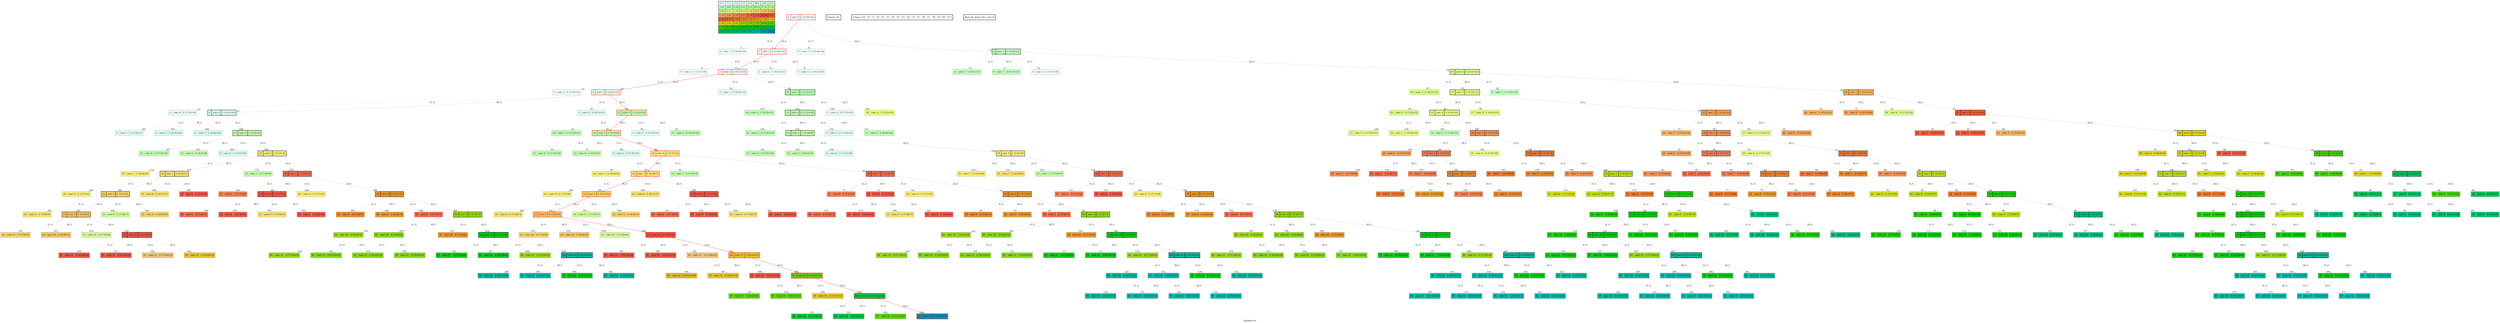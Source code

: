 digraph BigMaze { label="BigMaze-v0" nodesep=1 ranksep="1.2" node [shape=record penwidth=2] edge [arrowsize=0.7] 
subgraph MAP {label=Map;map [shape=plaintext label=<<table border="1" cellpadding="5" cellspacing="0" cellborder="1"><tr><td bgcolor="0.46862745 0.04925994 0.99969645 1.        ">S:0</td><td bgcolor="0.45294118 0.07385253 0.99931706 1.        ">C:1</td><td bgcolor="0.4372549  0.09840028 0.99878599 1.        ">C:2</td><td bgcolor="0.42156863 0.12288829 0.99810333 1.        ">C:3</td><td bgcolor="0.40588235 0.1473017  0.99726917 1.        ">C:4</td><td bgcolor="0.39019608 0.17162568 0.99628365 1.        ">W:5</td><td bgcolor="0.3745098  0.19584547 0.99514692 1.        ">C:6</td><td bgcolor="0.35882353 0.21994636 0.99385914 1.        ">C:7</td></tr><tr><td bgcolor="0.34313725 0.24391372 0.99242051 1.        ">C:8</td><td bgcolor="0.32745098 0.267733   0.99083125 1.        ">W:9</td><td bgcolor="0.31176471 0.29138975 0.98909161 1.        ">C:10</td><td bgcolor="0.29607843 0.31486959 0.98720184 1.        ">C:11</td><td bgcolor="0.28039216 0.33815827 0.98516223 1.        ">C:12</td><td bgcolor="0.26470588 0.36124167 0.9829731  1.        ">W:13</td><td bgcolor="0.24901961 0.38410575 0.98063477 1.        ">C:14</td><td bgcolor="0.23333333 0.40673664 0.9781476  1.        ">C:15</td></tr><tr><td bgcolor="0.21764706 0.42912061 0.97551197 1.        ">C:16</td><td bgcolor="0.20196078 0.45124406 0.97272827 1.        ">C:17</td><td bgcolor="0.18627451 0.47309356 0.96979694 1.        ">C:18</td><td bgcolor="0.17058824 0.49465584 0.9667184  1.        ">W:19</td><td bgcolor="0.15490196 0.51591783 0.96349314 1.        ">C:20</td><td bgcolor="0.13921569 0.5368666  0.96012165 1.        ">C:21</td><td bgcolor="0.12352941 0.55748944 0.95660442 1.        ">C:22</td><td bgcolor="0.10784314 0.57777383 0.952942   1.        ">C:23</td></tr><tr><td bgcolor="0.09215686 0.59770746 0.94913494 1.        ">C:24</td><td bgcolor="0.07647059 0.61727822 0.94518383 1.        ">C:25</td><td bgcolor="0.06078431 0.63647424 0.94108925 1.        ">C:26</td><td bgcolor="0.04509804 0.65528385 0.93685184 1.        ">C:27</td><td bgcolor="0.02941176 0.67369564 0.93247223 1.        ">C:28</td><td bgcolor="0.01372549 0.69169844 0.92795109 1.        ">C:29</td><td bgcolor="0.00196078 0.70928131 0.92328911 1.        ">W:30</td><td bgcolor="0.01764706 0.72643357 0.91848699 1.        ">C:31</td></tr><tr><td bgcolor="0.03333333 0.74314483 0.91354546 1.        ">C:32</td><td bgcolor="0.04901961 0.75940492 0.90846527 1.        ">W:33</td><td bgcolor="0.06470588 0.77520398 0.9032472  1.        ">C:34</td><td bgcolor="0.08039216 0.79053241 0.89789203 1.        ">C:35</td><td bgcolor="0.09607843 0.80538092 0.89240058 1.        ">C:36</td><td bgcolor="0.11176471 0.81974048 0.88677369 1.        ">W:37</td><td bgcolor="0.12745098 0.83360239 0.88101219 1.        ">C:38</td><td bgcolor="0.14313725 0.84695821 0.87511698 1.        ">C:39</td></tr><tr><td bgcolor="0.15882353 0.85979985 0.86908895 1.        ">C:40</td><td bgcolor="0.1745098  0.87211951 0.862929   1.        ">C:41</td><td bgcolor="0.19019608 0.88390971 0.85663808 1.        ">C:42</td><td bgcolor="0.20588235 0.89516329 0.85021714 1.        ">W:43</td><td bgcolor="0.22156863 0.90587342 0.84366715 1.        ">C:44</td><td bgcolor="0.2372549  0.9160336  0.83698911 1.        ">C:45</td><td bgcolor="0.25294118 0.92563766 0.83018403 1.        ">W:46</td><td bgcolor="0.26862745 0.93467977 0.82325295 1.        ">C:47</td></tr><tr><td bgcolor="0.28431373 0.94315443 0.81619691 1.        ">C:48</td><td bgcolor="0.3        0.95105652 0.80901699 1.        ">W:49</td><td bgcolor="0.31568627 0.95838122 0.80171428 1.        ">C:50</td><td bgcolor="0.33137255 0.96512409 0.79428989 1.        ">C:51</td><td bgcolor="0.34705882 0.97128103 0.78674494 1.        ">C:52</td><td bgcolor="0.3627451  0.97684832 0.77908057 1.        ">W:53</td><td bgcolor="0.37843137 0.98182256 0.77129796 1.        ">C:54</td><td bgcolor="0.39411765 0.98620075 0.76339828 1.        ">C:55</td></tr><tr><td bgcolor="0.40980392 0.98998021 0.75538273 1.        ">C:56</td><td bgcolor="0.4254902  0.99315867 0.74725253 1.        ">C:57</td><td bgcolor="0.44117647 0.99573418 0.73900892 1.        ">C:58</td><td bgcolor="0.45686275 0.99770518 0.73065313 1.        ">W:59</td><td bgcolor="0.47254902 0.99907048 0.72218645 1.        ">C:60</td><td bgcolor="0.48823529 0.99982925 0.71361015 1.        ">C:61</td><td bgcolor="0.51176471 0.99982925 0.70054304 1.        ">W:62</td><td bgcolor="0.52745098 0.99907048 0.69169844 1.        ">G:63</td></tr></table>>]} 
"0_0" [label="<f0>0 |<f1> cost: 0 |<f2> f: 15 (0+14)", style=filled color=grey fillcolor="0.46862745 0.04925994 0.99969645 1.        "];  
"0_0.0-0" [label="<f0>0 |<f1> cost: 1 |<f2> f: 16 (0+14)", style=filled color=grey fillcolor="0.46862745 0.04925994 0.99969645 1.        "];   "0_0" -> "0_0.0-0" [label="(L,1)" headlabel=" 2 " style="dashed" color=grey ]; "0_c" [label="Closed: {0}" shape=box]; "0_fr" [label="Fringe: []" shape=box];
"0_0" [label="<f0>0 |<f1> cost: 0 |<f2> f: 15 (0+14)", style=filled color=black color=red fillcolor="0.46862745 0.04925994 0.99969645 1.        "];  "0_0.1-1" [label="<f0>1 |<f1> cost: 1 |<f2> f: 15 (0+13)", style=filled color=grey color=red fillcolor="0.45294118 0.07385253 0.99931706 1.        "];   "0_0" -> "0_0.1-1" [label="(R,1)" headlabel=" 2 " style="" color=grey color=red ]; "0_c" [label="Closed: {0}" shape=box]; "0_fr" [label="Fringe: []" shape=box];
"0_0.0-2" [label="<f0>0 |<f1> cost: 1 |<f2> f: 16 (0+14)", style=filled color=grey fillcolor="0.46862745 0.04925994 0.99969645 1.        "];   "0_0" -> "0_0.0-2" [label="(U,1)" headlabel=" 4 " style="dashed" color=grey ]; "0_c" [label="Closed: {0}" shape=box]; "0_fr" [label="Fringe: ['1']" shape=box];
"0_0.8-3" [label="<f0>8 |<f1> cost: 1 |<f2> f: 15 (0+13)", style=filled color=grey fillcolor="0.34313725 0.24391372 0.99242051 1.        "];   "0_0" -> "0_0.8-3" [label="(D,1)" headlabel=" 4 " style="" color=grey ]; "0_c" [label="Closed: {0}" shape=box]; "0_fr" [label="Fringe: ['1']" shape=box];
"0_0.1.0-0" [label="<f0>0 |<f1> cost: 2 |<f2> f: 17 (1+14)", style=filled color=grey fillcolor="0.46862745 0.04925994 0.99969645 1.        "];   "0_0.1-1" -> "0_0.1.0-0" [label="(L,1)" headlabel=" 6 " style="dashed" color=grey ]; "0_c" [label="Closed: {0}" shape=box]; "0_fr" [label="Fringe: ['8']" shape=box];
"0_0.1-1" [label="<f0>1 |<f1> cost: 1 |<f2> f: 15 (0+13)", style=filled color=black color=red fillcolor="0.45294118 0.07385253 0.99931706 1.        "];  "0_0.1.2-1" [label="<f0>2 |<f1> cost: 2 |<f2> f: 15 (1+12)", style=filled color=grey color=red fillcolor="0.4372549  0.09840028 0.99878599 1.        "];   "0_0.1-1" -> "0_0.1.2-1" [label="(R,1)" headlabel=" 6 " style="" color=grey color=red ]; "0_c" [label="Closed: {0}" shape=box]; "0_fr" [label="Fringe: ['8']" shape=box];
"0_0.1.1-2" [label="<f0>1 |<f1> cost: 2 |<f2> f: 16 (1+13)", style=filled color=grey fillcolor="0.45294118 0.07385253 0.99931706 1.        "];   "0_0.1-1" -> "0_0.1.1-2" [label="(U,1)" headlabel=" 8 " style="dashed" color=grey ]; "0_c" [label="Closed: {0}" shape=box]; "0_fr" [label="Fringe: ['8', '2']" shape=box];
"0_0.1.1-3" [label="<f0>1 |<f1> cost: 2 |<f2> f: 16 (1+13)", style=filled color=grey fillcolor="0.45294118 0.07385253 0.99931706 1.        "];   "0_0.1-1" -> "0_0.1.1-3" [label="(D,1)" headlabel=" 9 " style="dashed" color=grey ]; "0_c" [label="Closed: {0}" shape=box]; "0_fr" [label="Fringe: ['8', '2']" shape=box];
"0_0.8.8-0" [label="<f0>8 |<f1> cost: 2 |<f2> f: 16 (1+13)", style=filled color=grey fillcolor="0.34313725 0.24391372 0.99242051 1.        "];   "0_0.8-3" -> "0_0.8.8-0" [label="(L,1)" headlabel=" 10 " style="dashed" color=grey ]; "0_c" [label="Closed: {0}" shape=box]; "0_fr" [label="Fringe: ['2']" shape=box];
"0_0.8.8-1" [label="<f0>8 |<f1> cost: 2 |<f2> f: 16 (1+13)", style=filled color=grey fillcolor="0.34313725 0.24391372 0.99242051 1.        "];   "0_0.8-3" -> "0_0.8.8-1" [label="(R,1)" headlabel=" 11 " style="dashed" color=grey ]; "0_c" [label="Closed: {0}" shape=box]; "0_fr" [label="Fringe: ['2']" shape=box];
"0_0.8.0-2" [label="<f0>0 |<f1> cost: 2 |<f2> f: 17 (1+14)", style=filled color=grey fillcolor="0.46862745 0.04925994 0.99969645 1.        "];   "0_0.8-3" -> "0_0.8.0-2" [label="(U,1)" headlabel=" 12 " style="dashed" color=grey ]; "0_c" [label="Closed: {0}" shape=box]; "0_fr" [label="Fringe: ['2']" shape=box];
"0_0.8-3" [label="<f0>8 |<f1> cost: 1 |<f2> f: 15 (0+13)", style=filled color=black fillcolor="0.34313725 0.24391372 0.99242051 1.        "];  "0_0.8.16-3" [label="<f0>16 |<f1> cost: 2 |<f2> f: 15 (1+12)", style=filled color=grey fillcolor="0.21764706 0.42912061 0.97551197 1.        "];   "0_0.8-3" -> "0_0.8.16-3" [label="(D,1)" headlabel=" 12 " style="" color=grey ]; "0_c" [label="Closed: {0}" shape=box]; "0_fr" [label="Fringe: ['2']" shape=box];
"0_0.1.2.1-0" [label="<f0>1 |<f1> cost: 3 |<f2> f: 17 (2+13)", style=filled color=grey fillcolor="0.45294118 0.07385253 0.99931706 1.        "];   "0_0.1.2-1" -> "0_0.1.2.1-0" [label="(L,1)" headlabel=" 14 " style="dashed" color=grey ]; "0_c" [label="Closed: {0}" shape=box]; "0_fr" [label="Fringe: ['16']" shape=box];
"0_0.1.2-1" [label="<f0>2 |<f1> cost: 2 |<f2> f: 15 (1+12)", style=filled color=black color=red fillcolor="0.4372549  0.09840028 0.99878599 1.        "];  "0_0.1.2.3-1" [label="<f0>3 |<f1> cost: 3 |<f2> f: 15 (2+11)", style=filled color=grey color=red fillcolor="0.42156863 0.12288829 0.99810333 1.        "];   "0_0.1.2-1" -> "0_0.1.2.3-1" [label="(R,1)" headlabel=" 14 " style="" color=grey color=red ]; "0_c" [label="Closed: {0}" shape=box]; "0_fr" [label="Fringe: ['16']" shape=box];
"0_0.1.2.2-2" [label="<f0>2 |<f1> cost: 3 |<f2> f: 16 (2+12)", style=filled color=grey fillcolor="0.4372549  0.09840028 0.99878599 1.        "];   "0_0.1.2-1" -> "0_0.1.2.2-2" [label="(U,1)" headlabel=" 16 " style="dashed" color=grey ]; "0_c" [label="Closed: {0}" shape=box]; "0_fr" [label="Fringe: ['16', '3']" shape=box];
"0_0.1.2.10-3" [label="<f0>10 |<f1> cost: 3 |<f2> f: 15 (2+11)", style=filled color=grey fillcolor="0.31176471 0.29138975 0.98909161 1.        "];   "0_0.1.2-1" -> "0_0.1.2.10-3" [label="(D,1)" headlabel=" 16 " style="" color=grey ]; "0_c" [label="Closed: {0}" shape=box]; "0_fr" [label="Fringe: ['16', '3']" shape=box];
"0_0.8.16.16-0" [label="<f0>16 |<f1> cost: 3 |<f2> f: 16 (2+12)", style=filled color=grey fillcolor="0.21764706 0.42912061 0.97551197 1.        "];   "0_0.8.16-3" -> "0_0.8.16.16-0" [label="(L,1)" headlabel=" 18 " style="dashed" color=grey ]; "0_c" [label="Closed: {0}" shape=box]; "0_fr" [label="Fringe: ['3', '10']" shape=box];
"0_0.8.16-3" [label="<f0>16 |<f1> cost: 2 |<f2> f: 15 (1+12)", style=filled color=black fillcolor="0.21764706 0.42912061 0.97551197 1.        "];  "0_0.8.16.17-1" [label="<f0>17 |<f1> cost: 3 |<f2> f: 15 (2+11)", style=filled color=grey fillcolor="0.20196078 0.45124406 0.97272827 1.        "];   "0_0.8.16-3" -> "0_0.8.16.17-1" [label="(R,1)" headlabel=" 18 " style="" color=grey ]; "0_c" [label="Closed: {0}" shape=box]; "0_fr" [label="Fringe: ['3', '10']" shape=box];
"0_0.8.16.8-2" [label="<f0>8 |<f1> cost: 3 |<f2> f: 17 (2+13)", style=filled color=grey fillcolor="0.34313725 0.24391372 0.99242051 1.        "];   "0_0.8.16-3" -> "0_0.8.16.8-2" [label="(U,1)" headlabel=" 20 " style="dashed" color=grey ]; "0_c" [label="Closed: {0}" shape=box]; "0_fr" [label="Fringe: ['3', '10', '17']" shape=box];
"0_0.8.16.24-3" [label="<f0>24 |<f1> cost: 3 |<f2> f: 15 (2+11)", style=filled color=grey fillcolor="0.09215686 0.59770746 0.94913494 1.        "];   "0_0.8.16-3" -> "0_0.8.16.24-3" [label="(D,1)" headlabel=" 20 " style="" color=grey ]; "0_c" [label="Closed: {0}" shape=box]; "0_fr" [label="Fringe: ['3', '10', '17']" shape=box];
"0_0.1.2.3.2-0" [label="<f0>2 |<f1> cost: 4 |<f2> f: 17 (3+12)", style=filled color=grey fillcolor="0.4372549  0.09840028 0.99878599 1.        "];   "0_0.1.2.3-1" -> "0_0.1.2.3.2-0" [label="(L,1)" headlabel=" 22 " style="dashed" color=grey ]; "0_c" [label="Closed: {0}" shape=box]; "0_fr" [label="Fringe: ['10', '17', '24']" shape=box];
"0_0.1.2.3-1" [label="<f0>3 |<f1> cost: 3 |<f2> f: 15 (2+11)", style=filled color=black color=red fillcolor="0.42156863 0.12288829 0.99810333 1.        "];  "0_0.1.2.3.4-1" [label="<f0>4 |<f1> cost: 4 |<f2> f: 15 (3+10)", style=filled color=grey fillcolor="0.40588235 0.1473017  0.99726917 1.        "];   "0_0.1.2.3-1" -> "0_0.1.2.3.4-1" [label="(R,1)" headlabel=" 22 " style="" color=grey ]; "0_c" [label="Closed: {0}" shape=box]; "0_fr" [label="Fringe: ['10', '17', '24']" shape=box];
"0_0.1.2.3.3-2" [label="<f0>3 |<f1> cost: 4 |<f2> f: 16 (3+11)", style=filled color=grey fillcolor="0.42156863 0.12288829 0.99810333 1.        "];   "0_0.1.2.3-1" -> "0_0.1.2.3.3-2" [label="(U,1)" headlabel=" 24 " style="dashed" color=grey ]; "0_c" [label="Closed: {0}" shape=box]; "0_fr" [label="Fringe: ['10', '17', '24', '4']" shape=box];
"0_0.1.2.3.11-3" [label="<f0>11 |<f1> cost: 4 |<f2> f: 15 (3+10)", style=filled color=grey color=red fillcolor="0.29607843 0.31486959 0.98720184 1.        "];   "0_0.1.2.3-1" -> "0_0.1.2.3.11-3" [label="(D,1)" headlabel=" 24 " style="" color=grey color=red ]; "0_c" [label="Closed: {0}" shape=box]; "0_fr" [label="Fringe: ['10', '17', '24', '4']" shape=box];
"0_0.8.16.17.16-0" [label="<f0>16 |<f1> cost: 4 |<f2> f: 17 (3+12)", style=filled color=grey fillcolor="0.21764706 0.42912061 0.97551197 1.        "];   "0_0.8.16.17-1" -> "0_0.8.16.17.16-0" [label="(L,1)" headlabel=" 26 " style="dashed" color=grey ]; "0_c" [label="Closed: {0}" shape=box]; "0_fr" [label="Fringe: ['10', '24', '4', '11']" shape=box];
"0_0.8.16.17-1" [label="<f0>17 |<f1> cost: 3 |<f2> f: 15 (2+11)", style=filled color=black fillcolor="0.20196078 0.45124406 0.97272827 1.        "];  "0_0.8.16.17.18-1" [label="<f0>18 |<f1> cost: 4 |<f2> f: 15 (3+10)", style=filled color=grey fillcolor="0.18627451 0.47309356 0.96979694 1.        "];   "0_0.8.16.17-1" -> "0_0.8.16.17.18-1" [label="(R,1)" headlabel=" 26 " style="" color=grey ]; "0_c" [label="Closed: {0}" shape=box]; "0_fr" [label="Fringe: ['10', '24', '4', '11']" shape=box];
"0_0.8.16.17.17-2" [label="<f0>17 |<f1> cost: 4 |<f2> f: 16 (3+11)", style=filled color=grey fillcolor="0.20196078 0.45124406 0.97272827 1.        "];   "0_0.8.16.17-1" -> "0_0.8.16.17.17-2" [label="(U,1)" headlabel=" 28 " style="dashed" color=grey ]; "0_c" [label="Closed: {0}" shape=box]; "0_fr" [label="Fringe: ['10', '24', '4', '11', '18']" shape=box];
"0_0.8.16.17.25-3" [label="<f0>25 |<f1> cost: 4 |<f2> f: 15 (3+10)", style=filled color=grey fillcolor="0.07647059 0.61727822 0.94518383 1.        "];   "0_0.8.16.17-1" -> "0_0.8.16.17.25-3" [label="(D,1)" headlabel=" 28 " style="" color=grey ]; "0_c" [label="Closed: {0}" shape=box]; "0_fr" [label="Fringe: ['10', '24', '4', '11', '18']" shape=box];
"0_0.8.16.24.24-0" [label="<f0>24 |<f1> cost: 4 |<f2> f: 16 (3+11)", style=filled color=grey fillcolor="0.09215686 0.59770746 0.94913494 1.        "];   "0_0.8.16.24-3" -> "0_0.8.16.24.24-0" [label="(L,1)" headlabel=" 30 " style="dashed" color=grey ]; "0_c" [label="Closed: {0}" shape=box]; "0_fr" [label="Fringe: ['10', '4', '11', '18', '25']" shape=box];
"0_0.8.16.24.25-1" [label="<f0>25 |<f1> cost: 4 |<f2> f: 15 (3+10)", style=filled color=grey fillcolor="0.07647059 0.61727822 0.94518383 1.        "];   "0_0.8.16.24-3" -> "0_0.8.16.24.25-1" [label="(R,1)" headlabel=" 31 " style="dashed" color=grey ]; "0_c" [label="Closed: {0}" shape=box]; "0_fr" [label="Fringe: ['10', '4', '11', '18', '25']" shape=box];
"0_0.8.16.24.16-2" [label="<f0>16 |<f1> cost: 4 |<f2> f: 17 (3+12)", style=filled color=grey fillcolor="0.21764706 0.42912061 0.97551197 1.        "];   "0_0.8.16.24-3" -> "0_0.8.16.24.16-2" [label="(U,1)" headlabel=" 32 " style="dashed" color=grey ]; "0_c" [label="Closed: {0}" shape=box]; "0_fr" [label="Fringe: ['10', '4', '11', '18', '25']" shape=box];
"0_0.8.16.24-3" [label="<f0>24 |<f1> cost: 3 |<f2> f: 15 (2+11)", style=filled color=black fillcolor="0.09215686 0.59770746 0.94913494 1.        "];  "0_0.8.16.24.32-3" [label="<f0>32 |<f1> cost: 4 |<f2> f: 15 (3+10)", style=filled color=grey fillcolor="0.03333333 0.74314483 0.91354546 1.        "];   "0_0.8.16.24-3" -> "0_0.8.16.24.32-3" [label="(D,1)" headlabel=" 32 " style="" color=grey ]; "0_c" [label="Closed: {0}" shape=box]; "0_fr" [label="Fringe: ['10', '4', '11', '18', '25']" shape=box];
"0_0.1.2.3.11.10-0" [label="<f0>10 |<f1> cost: 5 |<f2> f: 17 (4+11)", style=filled color=grey fillcolor="0.31176471 0.29138975 0.98909161 1.        "];   "0_0.1.2.3.11-3" -> "0_0.1.2.3.11.10-0" [label="(L,1)" headlabel=" 34 " style="dashed" color=grey ]; "0_c" [label="Closed: {0}" shape=box]; "0_fr" [label="Fringe: ['10', '4', '18', '25', '32']" shape=box];
"0_0.1.2.3.11-3" [label="<f0>11 |<f1> cost: 4 |<f2> f: 15 (3+10)", style=filled color=black color=red fillcolor="0.29607843 0.31486959 0.98720184 1.        "];  "0_0.1.2.3.11.12-1" [label="<f0>12 |<f1> cost: 5 |<f2> f: 15 (4+9)", style=filled color=grey color=red fillcolor="0.28039216 0.33815827 0.98516223 1.        "];   "0_0.1.2.3.11-3" -> "0_0.1.2.3.11.12-1" [label="(R,1)" headlabel=" 34 " style="" color=grey color=red ]; "0_c" [label="Closed: {0}" shape=box]; "0_fr" [label="Fringe: ['10', '4', '18', '25', '32']" shape=box];
"0_0.1.2.3.11.3-2" [label="<f0>3 |<f1> cost: 5 |<f2> f: 17 (4+11)", style=filled color=grey fillcolor="0.42156863 0.12288829 0.99810333 1.        "];   "0_0.1.2.3.11-3" -> "0_0.1.2.3.11.3-2" [label="(U,1)" headlabel=" 36 " style="dashed" color=grey ]; "0_c" [label="Closed: {0}" shape=box]; "0_fr" [label="Fringe: ['10', '4', '18', '25', '32', '12']" shape=box];
"0_0.1.2.3.11.11-3" [label="<f0>11 |<f1> cost: 5 |<f2> f: 16 (4+10)", style=filled color=grey fillcolor="0.29607843 0.31486959 0.98720184 1.        "];   "0_0.1.2.3.11-3" -> "0_0.1.2.3.11.11-3" [label="(D,1)" headlabel=" 37 " style="dashed" color=grey ]; "0_c" [label="Closed: {0}" shape=box]; "0_fr" [label="Fringe: ['10', '4', '18', '25', '32', '12']" shape=box];
"0_0.8.16.17.25-3" [label="<f0>25 |<f1> cost: 4 |<f2> f: 15 (3+10)", style=filled color=black fillcolor="0.07647059 0.61727822 0.94518383 1.        "];  "0_0.8.16.17.25.24-0" [label="<f0>24 |<f1> cost: 5 |<f2> f: 17 (4+11)", style=filled color=grey fillcolor="0.09215686 0.59770746 0.94913494 1.        "];   "0_0.8.16.17.25-3" -> "0_0.8.16.17.25.24-0" [label="(L,1)" headlabel=" 37 " style="" color=grey ]; "0_c" [label="Closed: {0}" shape=box]; "0_fr" [label="Fringe: ['10', '4', '18', '32', '12']" shape=box];
"0_0.8.16.17.25.26-1" [label="<f0>26 |<f1> cost: 5 |<f2> f: 15 (4+9)", style=filled color=grey fillcolor="0.06078431 0.63647424 0.94108925 1.        "];   "0_0.8.16.17.25-3" -> "0_0.8.16.17.25.26-1" [label="(R,1)" headlabel=" 38 " style="" color=grey ]; "0_c" [label="Closed: {0}" shape=box]; "0_fr" [label="Fringe: ['10', '4', '18', '32', '12', '24']" shape=box];
"0_0.8.16.17.25.17-2" [label="<f0>17 |<f1> cost: 5 |<f2> f: 17 (4+11)", style=filled color=grey fillcolor="0.20196078 0.45124406 0.97272827 1.        "];   "0_0.8.16.17.25-3" -> "0_0.8.16.17.25.17-2" [label="(U,1)" headlabel=" 40 " style="dashed" color=grey ]; "0_c" [label="Closed: {0}" shape=box]; "0_fr" [label="Fringe: ['10', '4', '18', '32', '12', '24', '26']" shape=box];
"0_0.8.16.17.25.25-3" [label="<f0>25 |<f1> cost: 5 |<f2> f: 16 (4+10)", style=filled color=grey fillcolor="0.07647059 0.61727822 0.94518383 1.        "];   "0_0.8.16.17.25-3" -> "0_0.8.16.17.25.25-3" [label="(D,1)" headlabel=" 41 " style="dashed" color=grey ]; "0_c" [label="Closed: {0}" shape=box]; "0_fr" [label="Fringe: ['10', '4', '18', '32', '12', '24', '26']" shape=box];
"0_0.8.16.24.32.32-0" [label="<f0>32 |<f1> cost: 5 |<f2> f: 16 (4+10)", style=filled color=grey fillcolor="0.03333333 0.74314483 0.91354546 1.        "];   "0_0.8.16.24.32-3" -> "0_0.8.16.24.32.32-0" [label="(L,1)" headlabel=" 42 " style="dashed" color=grey ]; "0_c" [label="Closed: {0}" shape=box]; "0_fr" [label="Fringe: ['10', '4', '18', '12', '24', '26']" shape=box];
"0_0.8.16.24.32.32-1" [label="<f0>32 |<f1> cost: 5 |<f2> f: 16 (4+10)", style=filled color=grey fillcolor="0.03333333 0.74314483 0.91354546 1.        "];   "0_0.8.16.24.32-3" -> "0_0.8.16.24.32.32-1" [label="(R,1)" headlabel=" 43 " style="dashed" color=grey ]; "0_c" [label="Closed: {0}" shape=box]; "0_fr" [label="Fringe: ['10', '4', '18', '12', '24', '26']" shape=box];
"0_0.8.16.24.32.24-2" [label="<f0>24 |<f1> cost: 5 |<f2> f: 17 (4+11)", style=filled color=grey fillcolor="0.09215686 0.59770746 0.94913494 1.        "];   "0_0.8.16.24.32-3" -> "0_0.8.16.24.32.24-2" [label="(U,1)" headlabel=" 44 " style="dashed" color=grey ]; "0_c" [label="Closed: {0}" shape=box]; "0_fr" [label="Fringe: ['10', '4', '18', '12', '24', '26']" shape=box];
"0_0.8.16.24.32-3" [label="<f0>32 |<f1> cost: 4 |<f2> f: 15 (3+10)", style=filled color=black fillcolor="0.03333333 0.74314483 0.91354546 1.        "];  "0_0.8.16.24.32.40-3" [label="<f0>40 |<f1> cost: 5 |<f2> f: 15 (4+9)", style=filled color=grey fillcolor="0.15882353 0.85979985 0.86908895 1.        "];   "0_0.8.16.24.32-3" -> "0_0.8.16.24.32.40-3" [label="(D,1)" headlabel=" 44 " style="" color=grey ]; "0_c" [label="Closed: {0}" shape=box]; "0_fr" [label="Fringe: ['10', '4', '18', '12', '24', '26']" shape=box];
"0_0.1.2.3.11.12.11-0" [label="<f0>11 |<f1> cost: 6 |<f2> f: 17 (5+10)", style=filled color=grey fillcolor="0.29607843 0.31486959 0.98720184 1.        "];   "0_0.1.2.3.11.12-1" -> "0_0.1.2.3.11.12.11-0" [label="(L,1)" headlabel=" 46 " style="dashed" color=grey ]; "0_c" [label="Closed: {0}" shape=box]; "0_fr" [label="Fringe: ['10', '4', '18', '24', '26', '40']" shape=box];
"0_0.1.2.3.11.12.12-1" [label="<f0>12 |<f1> cost: 6 |<f2> f: 16 (5+9)", style=filled color=grey fillcolor="0.28039216 0.33815827 0.98516223 1.        "];   "0_0.1.2.3.11.12-1" -> "0_0.1.2.3.11.12.12-1" [label="(R,1)" headlabel=" 47 " style="dashed" color=grey ]; "0_c" [label="Closed: {0}" shape=box]; "0_fr" [label="Fringe: ['10', '4', '18', '24', '26', '40']" shape=box];
"0_0.1.2.3.11.12.4-2" [label="<f0>4 |<f1> cost: 6 |<f2> f: 17 (5+10)", style=filled color=grey fillcolor="0.40588235 0.1473017  0.99726917 1.        "];   "0_0.1.2.3.11.12-1" -> "0_0.1.2.3.11.12.4-2" [label="(U,1)" headlabel=" 48 " style="dashed" color=grey ]; "0_c" [label="Closed: {0}" shape=box]; "0_fr" [label="Fringe: ['10', '4', '18', '24', '26', '40']" shape=box];
"0_0.1.2.3.11.12-1" [label="<f0>12 |<f1> cost: 5 |<f2> f: 15 (4+9)", style=filled color=black color=red fillcolor="0.28039216 0.33815827 0.98516223 1.        "];  "0_0.1.2.3.11.12.20-3" [label="<f0>20 |<f1> cost: 6 |<f2> f: 15 (5+8)", style=filled color=grey color=red fillcolor="0.15490196 0.51591783 0.96349314 1.        "];   "0_0.1.2.3.11.12-1" -> "0_0.1.2.3.11.12.20-3" [label="(D,1)" headlabel=" 48 " style="" color=grey color=red ]; "0_c" [label="Closed: {0}" shape=box]; "0_fr" [label="Fringe: ['10', '4', '18', '24', '26', '40']" shape=box];
"0_0.8.16.17.25.26.25-0" [label="<f0>25 |<f1> cost: 6 |<f2> f: 17 (5+10)", style=filled color=grey fillcolor="0.07647059 0.61727822 0.94518383 1.        "];   "0_0.8.16.17.25.26-1" -> "0_0.8.16.17.25.26.25-0" [label="(L,1)" headlabel=" 50 " style="dashed" color=grey ]; "0_c" [label="Closed: {0}" shape=box]; "0_fr" [label="Fringe: ['10', '4', '18', '24', '40', '20']" shape=box];
"0_0.8.16.17.25.26-1" [label="<f0>26 |<f1> cost: 5 |<f2> f: 15 (4+9)", style=filled color=black fillcolor="0.06078431 0.63647424 0.94108925 1.        "];  "0_0.8.16.17.25.26.27-1" [label="<f0>27 |<f1> cost: 6 |<f2> f: 15 (5+8)", style=filled color=grey fillcolor="0.04509804 0.65528385 0.93685184 1.        "];   "0_0.8.16.17.25.26-1" -> "0_0.8.16.17.25.26.27-1" [label="(R,1)" headlabel=" 50 " style="" color=grey ]; "0_c" [label="Closed: {0}" shape=box]; "0_fr" [label="Fringe: ['10', '4', '18', '24', '40', '20']" shape=box];
"0_0.8.16.17.25.26.18-2" [label="<f0>18 |<f1> cost: 6 |<f2> f: 17 (5+10)", style=filled color=grey fillcolor="0.18627451 0.47309356 0.96979694 1.        "];   "0_0.8.16.17.25.26-1" -> "0_0.8.16.17.25.26.18-2" [label="(U,1)" headlabel=" 52 " style="dashed" color=grey ]; "0_c" [label="Closed: {0}" shape=box]; "0_fr" [label="Fringe: ['10', '4', '18', '24', '40', '20', '27']" shape=box];
"0_0.8.16.17.25.26.34-3" [label="<f0>34 |<f1> cost: 6 |<f2> f: 15 (5+8)", style=filled color=grey fillcolor="0.06470588 0.77520398 0.9032472  1.        "];   "0_0.8.16.17.25.26-1" -> "0_0.8.16.17.25.26.34-3" [label="(D,1)" headlabel=" 52 " style="" color=grey ]; "0_c" [label="Closed: {0}" shape=box]; "0_fr" [label="Fringe: ['10', '4', '18', '24', '40', '20', '27']" shape=box];
"0_0.8.16.24.32.40.40-0" [label="<f0>40 |<f1> cost: 6 |<f2> f: 16 (5+9)", style=filled color=grey fillcolor="0.15882353 0.85979985 0.86908895 1.        "];   "0_0.8.16.24.32.40-3" -> "0_0.8.16.24.32.40.40-0" [label="(L,1)" headlabel=" 54 " style="dashed" color=grey ]; "0_c" [label="Closed: {0}" shape=box]; "0_fr" [label="Fringe: ['10', '4', '18', '24', '20', '27', '34']" shape=box];
"0_0.8.16.24.32.40-3" [label="<f0>40 |<f1> cost: 5 |<f2> f: 15 (4+9)", style=filled color=black fillcolor="0.15882353 0.85979985 0.86908895 1.        "];  "0_0.8.16.24.32.40.41-1" [label="<f0>41 |<f1> cost: 6 |<f2> f: 15 (5+8)", style=filled color=grey fillcolor="0.1745098  0.87211951 0.862929   1.        "];   "0_0.8.16.24.32.40-3" -> "0_0.8.16.24.32.40.41-1" [label="(R,1)" headlabel=" 54 " style="" color=grey ]; "0_c" [label="Closed: {0}" shape=box]; "0_fr" [label="Fringe: ['10', '4', '18', '24', '20', '27', '34']" shape=box];
"0_0.8.16.24.32.40.32-2" [label="<f0>32 |<f1> cost: 6 |<f2> f: 17 (5+10)", style=filled color=grey fillcolor="0.03333333 0.74314483 0.91354546 1.        "];   "0_0.8.16.24.32.40-3" -> "0_0.8.16.24.32.40.32-2" [label="(U,1)" headlabel=" 56 " style="dashed" color=grey ]; "0_c" [label="Closed: {0}" shape=box]; "0_fr" [label="Fringe: ['10', '4', '18', '24', '20', '27', '34', '41']" shape=box];
"0_0.8.16.24.32.40.48-3" [label="<f0>48 |<f1> cost: 6 |<f2> f: 15 (5+8)", style=filled color=grey fillcolor="0.28431373 0.94315443 0.81619691 1.        "];   "0_0.8.16.24.32.40-3" -> "0_0.8.16.24.32.40.48-3" [label="(D,1)" headlabel=" 56 " style="" color=grey ]; "0_c" [label="Closed: {0}" shape=box]; "0_fr" [label="Fringe: ['10', '4', '18', '24', '20', '27', '34', '41']" shape=box];
"0_0.1.2.3.11.12.20.20-0" [label="<f0>20 |<f1> cost: 7 |<f2> f: 16 (6+8)", style=filled color=grey fillcolor="0.15490196 0.51591783 0.96349314 1.        "];   "0_0.1.2.3.11.12.20-3" -> "0_0.1.2.3.11.12.20.20-0" [label="(L,1)" headlabel=" 58 " style="dashed" color=grey ]; "0_c" [label="Closed: {0}" shape=box]; "0_fr" [label="Fringe: ['10', '4', '18', '24', '27', '34', '41', '48']" shape=box];
"0_0.1.2.3.11.12.20-3" [label="<f0>20 |<f1> cost: 6 |<f2> f: 15 (5+8)", style=filled color=black color=red fillcolor="0.15490196 0.51591783 0.96349314 1.        "];  "0_0.1.2.3.11.12.20.21-1" [label="<f0>21 |<f1> cost: 7 |<f2> f: 15 (6+7)", style=filled color=grey color=red fillcolor="0.13921569 0.5368666  0.96012165 1.        "];   "0_0.1.2.3.11.12.20-3" -> "0_0.1.2.3.11.12.20.21-1" [label="(R,1)" headlabel=" 58 " style="" color=grey color=red ]; "0_c" [label="Closed: {0}" shape=box]; "0_fr" [label="Fringe: ['10', '4', '18', '24', '27', '34', '41', '48']" shape=box];
"0_0.1.2.3.11.12.20.12-2" [label="<f0>12 |<f1> cost: 7 |<f2> f: 17 (6+9)", style=filled color=grey fillcolor="0.28039216 0.33815827 0.98516223 1.        "];   "0_0.1.2.3.11.12.20-3" -> "0_0.1.2.3.11.12.20.12-2" [label="(U,1)" headlabel=" 60 " style="dashed" color=grey ]; "0_c" [label="Closed: {0}" shape=box]; "0_fr" [label="Fringe: ['10', '4', '18', '24', '27', '34', '41', '48', '21']" shape=box];
"0_0.1.2.3.11.12.20.28-3" [label="<f0>28 |<f1> cost: 7 |<f2> f: 15 (6+7)", style=filled color=grey fillcolor="0.02941176 0.67369564 0.93247223 1.        "];   "0_0.1.2.3.11.12.20-3" -> "0_0.1.2.3.11.12.20.28-3" [label="(D,1)" headlabel=" 60 " style="" color=grey ]; "0_c" [label="Closed: {0}" shape=box]; "0_fr" [label="Fringe: ['10', '4', '18', '24', '27', '34', '41', '48', '21']" shape=box];
"0_0.8.16.17.25.26.27.26-0" [label="<f0>26 |<f1> cost: 7 |<f2> f: 17 (6+9)", style=filled color=grey fillcolor="0.06078431 0.63647424 0.94108925 1.        "];   "0_0.8.16.17.25.26.27-1" -> "0_0.8.16.17.25.26.27.26-0" [label="(L,1)" headlabel=" 62 " style="dashed" color=grey ]; "0_c" [label="Closed: {0}" shape=box]; "0_fr" [label="Fringe: ['10', '4', '18', '24', '34', '41', '48', '21', '28']" shape=box];
"0_0.8.16.17.25.26.27.28-1" [label="<f0>28 |<f1> cost: 7 |<f2> f: 15 (6+7)", style=filled color=grey fillcolor="0.02941176 0.67369564 0.93247223 1.        "];   "0_0.8.16.17.25.26.27-1" -> "0_0.8.16.17.25.26.27.28-1" [label="(R,1)" headlabel=" 63 " style="dashed" color=grey ]; "0_c" [label="Closed: {0}" shape=box]; "0_fr" [label="Fringe: ['10', '4', '18', '24', '34', '41', '48', '21', '28']" shape=box];
"0_0.8.16.17.25.26.27.27-2" [label="<f0>27 |<f1> cost: 7 |<f2> f: 16 (6+8)", style=filled color=grey fillcolor="0.04509804 0.65528385 0.93685184 1.        "];   "0_0.8.16.17.25.26.27-1" -> "0_0.8.16.17.25.26.27.27-2" [label="(U,1)" headlabel=" 64 " style="dashed" color=grey ]; "0_c" [label="Closed: {0}" shape=box]; "0_fr" [label="Fringe: ['10', '4', '18', '24', '34', '41', '48', '21', '28']" shape=box];
"0_0.8.16.17.25.26.27-1" [label="<f0>27 |<f1> cost: 6 |<f2> f: 15 (5+8)", style=filled color=black fillcolor="0.04509804 0.65528385 0.93685184 1.        "];  "0_0.8.16.17.25.26.27.35-3" [label="<f0>35 |<f1> cost: 7 |<f2> f: 15 (6+7)", style=filled color=grey fillcolor="0.08039216 0.79053241 0.89789203 1.        "];   "0_0.8.16.17.25.26.27-1" -> "0_0.8.16.17.25.26.27.35-3" [label="(D,1)" headlabel=" 64 " style="" color=grey ]; "0_c" [label="Closed: {0}" shape=box]; "0_fr" [label="Fringe: ['10', '4', '18', '24', '34', '41', '48', '21', '28']" shape=box];
"0_0.8.16.17.25.26.34.34-0" [label="<f0>34 |<f1> cost: 7 |<f2> f: 16 (6+8)", style=filled color=grey fillcolor="0.06470588 0.77520398 0.9032472  1.        "];   "0_0.8.16.17.25.26.34-3" -> "0_0.8.16.17.25.26.34.34-0" [label="(L,1)" headlabel=" 66 " style="dashed" color=grey ]; "0_c" [label="Closed: {0}" shape=box]; "0_fr" [label="Fringe: ['10', '4', '18', '24', '41', '48', '21', '28', '35']" shape=box];
"0_0.8.16.17.25.26.34.35-1" [label="<f0>35 |<f1> cost: 7 |<f2> f: 15 (6+7)", style=filled color=grey fillcolor="0.08039216 0.79053241 0.89789203 1.        "];   "0_0.8.16.17.25.26.34-3" -> "0_0.8.16.17.25.26.34.35-1" [label="(R,1)" headlabel=" 67 " style="dashed" color=grey ]; "0_c" [label="Closed: {0}" shape=box]; "0_fr" [label="Fringe: ['10', '4', '18', '24', '41', '48', '21', '28', '35']" shape=box];
"0_0.8.16.17.25.26.34.26-2" [label="<f0>26 |<f1> cost: 7 |<f2> f: 17 (6+9)", style=filled color=grey fillcolor="0.06078431 0.63647424 0.94108925 1.        "];   "0_0.8.16.17.25.26.34-3" -> "0_0.8.16.17.25.26.34.26-2" [label="(U,1)" headlabel=" 68 " style="dashed" color=grey ]; "0_c" [label="Closed: {0}" shape=box]; "0_fr" [label="Fringe: ['10', '4', '18', '24', '41', '48', '21', '28', '35']" shape=box];
"0_0.8.16.17.25.26.34-3" [label="<f0>34 |<f1> cost: 6 |<f2> f: 15 (5+8)", style=filled color=black fillcolor="0.06470588 0.77520398 0.9032472  1.        "];  "0_0.8.16.17.25.26.34.42-3" [label="<f0>42 |<f1> cost: 7 |<f2> f: 15 (6+7)", style=filled color=grey fillcolor="0.19019608 0.88390971 0.85663808 1.        "];   "0_0.8.16.17.25.26.34-3" -> "0_0.8.16.17.25.26.34.42-3" [label="(D,1)" headlabel=" 68 " style="" color=grey ]; "0_c" [label="Closed: {0}" shape=box]; "0_fr" [label="Fringe: ['10', '4', '18', '24', '41', '48', '21', '28', '35']" shape=box];
"0_0.8.16.24.32.40.48.48-0" [label="<f0>48 |<f1> cost: 7 |<f2> f: 16 (6+8)", style=filled color=grey fillcolor="0.28431373 0.94315443 0.81619691 1.        "];   "0_0.8.16.24.32.40.48-3" -> "0_0.8.16.24.32.40.48.48-0" [label="(L,1)" headlabel=" 70 " style="dashed" color=grey ]; "0_c" [label="Closed: {0}" shape=box]; "0_fr" [label="Fringe: ['10', '4', '18', '24', '41', '21', '28', '35', '42']" shape=box];
"0_0.8.16.24.32.40.48.48-1" [label="<f0>48 |<f1> cost: 7 |<f2> f: 16 (6+8)", style=filled color=grey fillcolor="0.28431373 0.94315443 0.81619691 1.        "];   "0_0.8.16.24.32.40.48-3" -> "0_0.8.16.24.32.40.48.48-1" [label="(R,1)" headlabel=" 71 " style="dashed" color=grey ]; "0_c" [label="Closed: {0}" shape=box]; "0_fr" [label="Fringe: ['10', '4', '18', '24', '41', '21', '28', '35', '42']" shape=box];
"0_0.8.16.24.32.40.48.40-2" [label="<f0>40 |<f1> cost: 7 |<f2> f: 17 (6+9)", style=filled color=grey fillcolor="0.15882353 0.85979985 0.86908895 1.        "];   "0_0.8.16.24.32.40.48-3" -> "0_0.8.16.24.32.40.48.40-2" [label="(U,1)" headlabel=" 72 " style="dashed" color=grey ]; "0_c" [label="Closed: {0}" shape=box]; "0_fr" [label="Fringe: ['10', '4', '18', '24', '41', '21', '28', '35', '42']" shape=box];
"0_0.8.16.24.32.40.48-3" [label="<f0>48 |<f1> cost: 6 |<f2> f: 15 (5+8)", style=filled color=black fillcolor="0.28431373 0.94315443 0.81619691 1.        "];  "0_0.8.16.24.32.40.48.56-3" [label="<f0>56 |<f1> cost: 7 |<f2> f: 15 (6+7)", style=filled color=grey fillcolor="0.40980392 0.98998021 0.75538273 1.        "];   "0_0.8.16.24.32.40.48-3" -> "0_0.8.16.24.32.40.48.56-3" [label="(D,1)" headlabel=" 72 " style="" color=grey ]; "0_c" [label="Closed: {0}" shape=box]; "0_fr" [label="Fringe: ['10', '4', '18', '24', '41', '21', '28', '35', '42']" shape=box];
"0_0.1.2.3.11.12.20.28-3" [label="<f0>28 |<f1> cost: 7 |<f2> f: 15 (6+7)", style=filled color=black fillcolor="0.02941176 0.67369564 0.93247223 1.        "];  "0_0.1.2.3.11.12.20.28.27-0" [label="<f0>27 |<f1> cost: 8 |<f2> f: 17 (7+8)", style=filled color=grey fillcolor="0.04509804 0.65528385 0.93685184 1.        "];   "0_0.1.2.3.11.12.20.28-3" -> "0_0.1.2.3.11.12.20.28.27-0" [label="(L,1)" headlabel=" 73 " style="" color=grey ]; "0_c" [label="Closed: {0}" shape=box]; "0_fr" [label="Fringe: ['10', '4', '18', '24', '41', '21', '35', '42', '56']" shape=box];
"0_0.1.2.3.11.12.20.28.29-1" [label="<f0>29 |<f1> cost: 8 |<f2> f: 15 (7+6)", style=filled color=grey fillcolor="0.01372549 0.69169844 0.92795109 1.        "];   "0_0.1.2.3.11.12.20.28-3" -> "0_0.1.2.3.11.12.20.28.29-1" [label="(R,1)" headlabel=" 74 " style="" color=grey ]; "0_c" [label="Closed: {0}" shape=box]; "0_fr" [label="Fringe: ['10', '4', '18', '24', '41', '21', '35', '42', '56', '27']" shape=box];
"0_0.1.2.3.11.12.20.28.20-2" [label="<f0>20 |<f1> cost: 8 |<f2> f: 17 (7+8)", style=filled color=grey fillcolor="0.15490196 0.51591783 0.96349314 1.        "];   "0_0.1.2.3.11.12.20.28-3" -> "0_0.1.2.3.11.12.20.28.20-2" [label="(U,1)" headlabel=" 76 " style="dashed" color=grey ]; "0_c" [label="Closed: {0}" shape=box]; "0_fr" [label="Fringe: ['10', '4', '18', '24', '41', '21', '35', '42', '56', '27', '29']" shape=box];
"0_0.1.2.3.11.12.20.28.36-3" [label="<f0>36 |<f1> cost: 8 |<f2> f: 15 (7+6)", style=filled color=grey fillcolor="0.09607843 0.80538092 0.89240058 1.        "];   "0_0.1.2.3.11.12.20.28-3" -> "0_0.1.2.3.11.12.20.28.36-3" [label="(D,1)" headlabel=" 76 " style="" color=grey ]; "0_c" [label="Closed: {0}" shape=box]; "0_fr" [label="Fringe: ['10', '4', '18', '24', '41', '21', '35', '42', '56', '27', '29']" shape=box];
"0_0.8.16.17.25.26.27.35-3" [label="<f0>35 |<f1> cost: 7 |<f2> f: 15 (6+7)", style=filled color=black fillcolor="0.08039216 0.79053241 0.89789203 1.        "];  "0_0.8.16.17.25.26.27.35.34-0" [label="<f0>34 |<f1> cost: 8 |<f2> f: 17 (7+8)", style=filled color=grey fillcolor="0.06470588 0.77520398 0.9032472  1.        "];   "0_0.8.16.17.25.26.27.35-3" -> "0_0.8.16.17.25.26.27.35.34-0" [label="(L,1)" headlabel=" 77 " style="" color=grey ]; "0_c" [label="Closed: {0}" shape=box]; "0_fr" [label="Fringe: ['10', '4', '18', '24', '41', '21', '42', '56', '27', '29', '36']" shape=box];
"0_0.8.16.17.25.26.27.35.36-1" [label="<f0>36 |<f1> cost: 8 |<f2> f: 15 (7+6)", style=filled color=grey fillcolor="0.09607843 0.80538092 0.89240058 1.        "];   "0_0.8.16.17.25.26.27.35-3" -> "0_0.8.16.17.25.26.27.35.36-1" [label="(R,1)" headlabel=" 79 " style="dashed" color=grey ]; "0_c" [label="Closed: {0}" shape=box]; "0_fr" [label="Fringe: ['10', '4', '18', '24', '41', '21', '42', '56', '27', '29', '36', '34']" shape=box];
"0_0.8.16.17.25.26.27.35.27-2" [label="<f0>27 |<f1> cost: 8 |<f2> f: 17 (7+8)", style=filled color=grey fillcolor="0.04509804 0.65528385 0.93685184 1.        "];   "0_0.8.16.17.25.26.27.35-3" -> "0_0.8.16.17.25.26.27.35.27-2" [label="(U,1)" headlabel=" 80 " style="dashed" color=grey ]; "0_c" [label="Closed: {0}" shape=box]; "0_fr" [label="Fringe: ['10', '4', '18', '24', '41', '21', '42', '56', '27', '29', '36', '34']" shape=box];
"0_0.8.16.17.25.26.27.35.35-3" [label="<f0>35 |<f1> cost: 8 |<f2> f: 16 (7+7)", style=filled color=grey fillcolor="0.08039216 0.79053241 0.89789203 1.        "];   "0_0.8.16.17.25.26.27.35-3" -> "0_0.8.16.17.25.26.27.35.35-3" [label="(D,1)" headlabel=" 81 " style="dashed" color=grey ]; "0_c" [label="Closed: {0}" shape=box]; "0_fr" [label="Fringe: ['10', '4', '18', '24', '41', '21', '42', '56', '27', '29', '36', '34']" shape=box];
"0_0.8.16.17.25.26.34.42.41-0" [label="<f0>41 |<f1> cost: 8 |<f2> f: 17 (7+8)", style=filled color=grey fillcolor="0.1745098  0.87211951 0.862929   1.        "];   "0_0.8.16.17.25.26.34.42-3" -> "0_0.8.16.17.25.26.34.42.41-0" [label="(L,1)" headlabel=" 82 " style="dashed" color=grey ]; "0_c" [label="Closed: {0}" shape=box]; "0_fr" [label="Fringe: ['10', '4', '18', '24', '41', '21', '56', '27', '29', '36', '34']" shape=box];
"0_0.8.16.17.25.26.34.42.42-1" [label="<f0>42 |<f1> cost: 8 |<f2> f: 16 (7+7)", style=filled color=grey fillcolor="0.19019608 0.88390971 0.85663808 1.        "];   "0_0.8.16.17.25.26.34.42-3" -> "0_0.8.16.17.25.26.34.42.42-1" [label="(R,1)" headlabel=" 83 " style="dashed" color=grey ]; "0_c" [label="Closed: {0}" shape=box]; "0_fr" [label="Fringe: ['10', '4', '18', '24', '41', '21', '56', '27', '29', '36', '34']" shape=box];
"0_0.8.16.17.25.26.34.42.34-2" [label="<f0>34 |<f1> cost: 8 |<f2> f: 17 (7+8)", style=filled color=grey fillcolor="0.06470588 0.77520398 0.9032472  1.        "];   "0_0.8.16.17.25.26.34.42-3" -> "0_0.8.16.17.25.26.34.42.34-2" [label="(U,1)" headlabel=" 84 " style="dashed" color=grey ]; "0_c" [label="Closed: {0}" shape=box]; "0_fr" [label="Fringe: ['10', '4', '18', '24', '41', '21', '56', '27', '29', '36', '34']" shape=box];
"0_0.8.16.17.25.26.34.42-3" [label="<f0>42 |<f1> cost: 7 |<f2> f: 15 (6+7)", style=filled color=black fillcolor="0.19019608 0.88390971 0.85663808 1.        "];  "0_0.8.16.17.25.26.34.42.50-3" [label="<f0>50 |<f1> cost: 8 |<f2> f: 15 (7+6)", style=filled color=grey fillcolor="0.31568627 0.95838122 0.80171428 1.        "];   "0_0.8.16.17.25.26.34.42-3" -> "0_0.8.16.17.25.26.34.42.50-3" [label="(D,1)" headlabel=" 84 " style="" color=grey ]; "0_c" [label="Closed: {0}" shape=box]; "0_fr" [label="Fringe: ['10', '4', '18', '24', '41', '21', '56', '27', '29', '36', '34']" shape=box];
"0_0.8.16.24.32.40.48.56.56-0" [label="<f0>56 |<f1> cost: 8 |<f2> f: 16 (7+7)", style=filled color=grey fillcolor="0.40980392 0.98998021 0.75538273 1.        "];   "0_0.8.16.24.32.40.48.56-3" -> "0_0.8.16.24.32.40.48.56.56-0" [label="(L,1)" headlabel=" 86 " style="dashed" color=grey ]; "0_c" [label="Closed: {0}" shape=box]; "0_fr" [label="Fringe: ['10', '4', '18', '24', '41', '21', '27', '29', '36', '34', '50']" shape=box];
"0_0.8.16.24.32.40.48.56-3" [label="<f0>56 |<f1> cost: 7 |<f2> f: 15 (6+7)", style=filled color=black fillcolor="0.40980392 0.98998021 0.75538273 1.        "];  "0_0.8.16.24.32.40.48.56.57-1" [label="<f0>57 |<f1> cost: 8 |<f2> f: 15 (7+6)", style=filled color=grey fillcolor="0.4254902  0.99315867 0.74725253 1.        "];   "0_0.8.16.24.32.40.48.56-3" -> "0_0.8.16.24.32.40.48.56.57-1" [label="(R,1)" headlabel=" 86 " style="" color=grey ]; "0_c" [label="Closed: {0}" shape=box]; "0_fr" [label="Fringe: ['10', '4', '18', '24', '41', '21', '27', '29', '36', '34', '50']" shape=box];
"0_0.8.16.24.32.40.48.56.48-2" [label="<f0>48 |<f1> cost: 8 |<f2> f: 17 (7+8)", style=filled color=grey fillcolor="0.28431373 0.94315443 0.81619691 1.        "];   "0_0.8.16.24.32.40.48.56-3" -> "0_0.8.16.24.32.40.48.56.48-2" [label="(U,1)" headlabel=" 88 " style="dashed" color=grey ]; "0_c" [label="Closed: {0}" shape=box]; "0_fr" [label="Fringe: ['10', '4', '18', '24', '41', '21', '27', '29', '36', '34', '50', '57']" shape=box];
"0_0.8.16.24.32.40.48.56.56-3" [label="<f0>56 |<f1> cost: 8 |<f2> f: 16 (7+7)", style=filled color=grey fillcolor="0.40980392 0.98998021 0.75538273 1.        "];   "0_0.8.16.24.32.40.48.56-3" -> "0_0.8.16.24.32.40.48.56.56-3" [label="(D,1)" headlabel=" 89 " style="dashed" color=grey ]; "0_c" [label="Closed: {0}" shape=box]; "0_fr" [label="Fringe: ['10', '4', '18', '24', '41', '21', '27', '29', '36', '34', '50', '57']" shape=box];
"0_0.1.2.3.11.12.20.28.36-3" [label="<f0>36 |<f1> cost: 8 |<f2> f: 15 (7+6)", style=filled color=black fillcolor="0.09607843 0.80538092 0.89240058 1.        "];  "0_0.1.2.3.11.12.20.28.36.35-0" [label="<f0>35 |<f1> cost: 9 |<f2> f: 17 (8+7)", style=filled color=grey fillcolor="0.08039216 0.79053241 0.89789203 1.        "];   "0_0.1.2.3.11.12.20.28.36-3" -> "0_0.1.2.3.11.12.20.28.36.35-0" [label="(L,1)" headlabel=" 89 " style="" color=grey ]; "0_c" [label="Closed: {0}" shape=box]; "0_fr" [label="Fringe: ['10', '4', '18', '24', '41', '21', '27', '29', '34', '50', '57']" shape=box];
"0_0.1.2.3.11.12.20.28.36.36-1" [label="<f0>36 |<f1> cost: 9 |<f2> f: 16 (8+6)", style=filled color=grey fillcolor="0.09607843 0.80538092 0.89240058 1.        "];   "0_0.1.2.3.11.12.20.28.36-3" -> "0_0.1.2.3.11.12.20.28.36.36-1" [label="(R,1)" headlabel=" 91 " style="dashed" color=grey ]; "0_c" [label="Closed: {0}" shape=box]; "0_fr" [label="Fringe: ['10', '4', '18', '24', '41', '21', '27', '29', '34', '50', '57', '35']" shape=box];
"0_0.1.2.3.11.12.20.28.36.28-2" [label="<f0>28 |<f1> cost: 9 |<f2> f: 17 (8+7)", style=filled color=grey fillcolor="0.02941176 0.67369564 0.93247223 1.        "];   "0_0.1.2.3.11.12.20.28.36-3" -> "0_0.1.2.3.11.12.20.28.36.28-2" [label="(U,1)" headlabel=" 92 " style="dashed" color=grey ]; "0_c" [label="Closed: {0}" shape=box]; "0_fr" [label="Fringe: ['10', '4', '18', '24', '41', '21', '27', '29', '34', '50', '57', '35']" shape=box];
"0_0.1.2.3.11.12.20.28.36.44-3" [label="<f0>44 |<f1> cost: 9 |<f2> f: 15 (8+5)", style=filled color=grey fillcolor="0.22156863 0.90587342 0.84366715 1.        "];   "0_0.1.2.3.11.12.20.28.36-3" -> "0_0.1.2.3.11.12.20.28.36.44-3" [label="(D,1)" headlabel=" 92 " style="" color=grey ]; "0_c" [label="Closed: {0}" shape=box]; "0_fr" [label="Fringe: ['10', '4', '18', '24', '41', '21', '27', '29', '34', '50', '57', '35']" shape=box];
"0_0.8.16.17.25.26.34.42.50.50-0" [label="<f0>50 |<f1> cost: 9 |<f2> f: 16 (8+6)", style=filled color=grey fillcolor="0.31568627 0.95838122 0.80171428 1.        "];   "0_0.8.16.17.25.26.34.42.50-3" -> "0_0.8.16.17.25.26.34.42.50.50-0" [label="(L,1)" headlabel=" 94 " style="dashed" color=grey ]; "0_c" [label="Closed: {0}" shape=box]; "0_fr" [label="Fringe: ['10', '4', '18', '24', '41', '21', '27', '29', '34', '57', '35', '44']" shape=box];
"0_0.8.16.17.25.26.34.42.50-3" [label="<f0>50 |<f1> cost: 8 |<f2> f: 15 (7+6)", style=filled color=black fillcolor="0.31568627 0.95838122 0.80171428 1.        "];  "0_0.8.16.17.25.26.34.42.50.51-1" [label="<f0>51 |<f1> cost: 9 |<f2> f: 15 (8+5)", style=filled color=grey fillcolor="0.33137255 0.96512409 0.79428989 1.        "];   "0_0.8.16.17.25.26.34.42.50-3" -> "0_0.8.16.17.25.26.34.42.50.51-1" [label="(R,1)" headlabel=" 94 " style="" color=grey ]; "0_c" [label="Closed: {0}" shape=box]; "0_fr" [label="Fringe: ['10', '4', '18', '24', '41', '21', '27', '29', '34', '57', '35', '44']" shape=box];
"0_0.8.16.17.25.26.34.42.50.42-2" [label="<f0>42 |<f1> cost: 9 |<f2> f: 17 (8+7)", style=filled color=grey fillcolor="0.19019608 0.88390971 0.85663808 1.        "];   "0_0.8.16.17.25.26.34.42.50-3" -> "0_0.8.16.17.25.26.34.42.50.42-2" [label="(U,1)" headlabel=" 96 " style="dashed" color=grey ]; "0_c" [label="Closed: {0}" shape=box]; "0_fr" [label="Fringe: ['10', '4', '18', '24', '41', '21', '27', '29', '34', '57', '35', '44', '51']" shape=box];
"0_0.8.16.17.25.26.34.42.50.58-3" [label="<f0>58 |<f1> cost: 9 |<f2> f: 15 (8+5)", style=filled color=grey fillcolor="0.44117647 0.99573418 0.73900892 1.        "];   "0_0.8.16.17.25.26.34.42.50-3" -> "0_0.8.16.17.25.26.34.42.50.58-3" [label="(D,1)" headlabel=" 96 " style="" color=grey ]; "0_c" [label="Closed: {0}" shape=box]; "0_fr" [label="Fringe: ['10', '4', '18', '24', '41', '21', '27', '29', '34', '57', '35', '44', '51']" shape=box];
"0_0.8.16.24.32.40.48.56.57.56-0" [label="<f0>56 |<f1> cost: 9 |<f2> f: 17 (8+7)", style=filled color=grey fillcolor="0.40980392 0.98998021 0.75538273 1.        "];   "0_0.8.16.24.32.40.48.56.57-1" -> "0_0.8.16.24.32.40.48.56.57.56-0" [label="(L,1)" headlabel=" 98 " style="dashed" color=grey ]; "0_c" [label="Closed: {0}" shape=box]; "0_fr" [label="Fringe: ['10', '4', '18', '24', '41', '21', '27', '29', '34', '35', '44', '51', '58']" shape=box];
"0_0.8.16.24.32.40.48.56.57.58-1" [label="<f0>58 |<f1> cost: 9 |<f2> f: 15 (8+5)", style=filled color=grey fillcolor="0.44117647 0.99573418 0.73900892 1.        "];   "0_0.8.16.24.32.40.48.56.57-1" -> "0_0.8.16.24.32.40.48.56.57.58-1" [label="(R,1)" headlabel=" 99 " style="dashed" color=grey ]; "0_c" [label="Closed: {0}" shape=box]; "0_fr" [label="Fringe: ['10', '4', '18', '24', '41', '21', '27', '29', '34', '35', '44', '51', '58']" shape=box];
"0_0.8.16.24.32.40.48.56.57.57-2" [label="<f0>57 |<f1> cost: 9 |<f2> f: 16 (8+6)", style=filled color=grey fillcolor="0.4254902  0.99315867 0.74725253 1.        "];   "0_0.8.16.24.32.40.48.56.57-1" -> "0_0.8.16.24.32.40.48.56.57.57-2" [label="(U,1)" headlabel=" 100 " style="dashed" color=grey ]; "0_c" [label="Closed: {0}" shape=box]; "0_fr" [label="Fringe: ['10', '4', '18', '24', '41', '21', '27', '29', '34', '35', '44', '51', '58']" shape=box];
"0_0.8.16.24.32.40.48.56.57.57-3" [label="<f0>57 |<f1> cost: 9 |<f2> f: 16 (8+6)", style=filled color=grey fillcolor="0.4254902  0.99315867 0.74725253 1.        "];   "0_0.8.16.24.32.40.48.56.57-1" -> "0_0.8.16.24.32.40.48.56.57.57-3" [label="(D,1)" headlabel=" 101 " style="dashed" color=grey ]; "0_c" [label="Closed: {0}" shape=box]; "0_fr" [label="Fringe: ['10', '4', '18', '24', '41', '21', '27', '29', '34', '35', '44', '51', '58']" shape=box];
"0_0.1.2.3.11.12.20.28.36.44.44-0" [label="<f0>44 |<f1> cost: 10 |<f2> f: 16 (9+5)", style=filled color=grey fillcolor="0.22156863 0.90587342 0.84366715 1.        "];   "0_0.1.2.3.11.12.20.28.36.44-3" -> "0_0.1.2.3.11.12.20.28.36.44.44-0" [label="(L,1)" headlabel=" 102 " style="dashed" color=grey ]; "0_c" [label="Closed: {0}" shape=box]; "0_fr" [label="Fringe: ['10', '4', '18', '24', '41', '21', '27', '29', '34', '35', '51', '58']" shape=box];
"0_0.1.2.3.11.12.20.28.36.44-3" [label="<f0>44 |<f1> cost: 9 |<f2> f: 15 (8+5)", style=filled color=black fillcolor="0.22156863 0.90587342 0.84366715 1.        "];  "0_0.1.2.3.11.12.20.28.36.44.45-1" [label="<f0>45 |<f1> cost: 10 |<f2> f: 15 (9+4)", style=filled color=grey fillcolor="0.2372549  0.9160336  0.83698911 1.        "];   "0_0.1.2.3.11.12.20.28.36.44-3" -> "0_0.1.2.3.11.12.20.28.36.44.45-1" [label="(R,1)" headlabel=" 102 " style="" color=grey ]; "0_c" [label="Closed: {0}" shape=box]; "0_fr" [label="Fringe: ['10', '4', '18', '24', '41', '21', '27', '29', '34', '35', '51', '58']" shape=box];
"0_0.1.2.3.11.12.20.28.36.44.36-2" [label="<f0>36 |<f1> cost: 10 |<f2> f: 17 (9+6)", style=filled color=grey fillcolor="0.09607843 0.80538092 0.89240058 1.        "];   "0_0.1.2.3.11.12.20.28.36.44-3" -> "0_0.1.2.3.11.12.20.28.36.44.36-2" [label="(U,1)" headlabel=" 104 " style="dashed" color=grey ]; "0_c" [label="Closed: {0}" shape=box]; "0_fr" [label="Fringe: ['10', '4', '18', '24', '41', '21', '27', '29', '34', '35', '51', '58', '45']" shape=box];
"0_0.1.2.3.11.12.20.28.36.44.52-3" [label="<f0>52 |<f1> cost: 10 |<f2> f: 15 (9+4)", style=filled color=grey fillcolor="0.34705882 0.97128103 0.78674494 1.        "];   "0_0.1.2.3.11.12.20.28.36.44-3" -> "0_0.1.2.3.11.12.20.28.36.44.52-3" [label="(D,1)" headlabel=" 104 " style="" color=grey ]; "0_c" [label="Closed: {0}" shape=box]; "0_fr" [label="Fringe: ['10', '4', '18', '24', '41', '21', '27', '29', '34', '35', '51', '58', '45']" shape=box];
"0_0.8.16.17.25.26.34.42.50.58-3" [label="<f0>58 |<f1> cost: 9 |<f2> f: 15 (8+5)", style=filled color=black fillcolor="0.44117647 0.99573418 0.73900892 1.        "];  "0_0.8.16.17.25.26.34.42.50.58.57-0" [label="<f0>57 |<f1> cost: 10 |<f2> f: 17 (9+6)", style=filled color=grey fillcolor="0.4254902  0.99315867 0.74725253 1.        "];   "0_0.8.16.17.25.26.34.42.50.58-3" -> "0_0.8.16.17.25.26.34.42.50.58.57-0" [label="(L,1)" headlabel=" 105 " style="" color=grey ]; "0_c" [label="Closed: {0}" shape=box]; "0_fr" [label="Fringe: ['10', '4', '18', '24', '41', '21', '27', '29', '34', '35', '51', '45', '52']" shape=box];
"0_0.8.16.17.25.26.34.42.50.58.58-1" [label="<f0>58 |<f1> cost: 10 |<f2> f: 16 (9+5)", style=filled color=grey fillcolor="0.44117647 0.99573418 0.73900892 1.        "];   "0_0.8.16.17.25.26.34.42.50.58-3" -> "0_0.8.16.17.25.26.34.42.50.58.58-1" [label="(R,1)" headlabel=" 107 " style="dashed" color=grey ]; "0_c" [label="Closed: {0}" shape=box]; "0_fr" [label="Fringe: ['10', '4', '18', '24', '41', '21', '27', '29', '34', '35', '51', '45', '52', '57']" shape=box];
"0_0.8.16.17.25.26.34.42.50.58.50-2" [label="<f0>50 |<f1> cost: 10 |<f2> f: 17 (9+6)", style=filled color=grey fillcolor="0.31568627 0.95838122 0.80171428 1.        "];   "0_0.8.16.17.25.26.34.42.50.58-3" -> "0_0.8.16.17.25.26.34.42.50.58.50-2" [label="(U,1)" headlabel=" 108 " style="dashed" color=grey ]; "0_c" [label="Closed: {0}" shape=box]; "0_fr" [label="Fringe: ['10', '4', '18', '24', '41', '21', '27', '29', '34', '35', '51', '45', '52', '57']" shape=box];
"0_0.8.16.17.25.26.34.42.50.58.58-3" [label="<f0>58 |<f1> cost: 10 |<f2> f: 16 (9+5)", style=filled color=grey fillcolor="0.44117647 0.99573418 0.73900892 1.        "];   "0_0.8.16.17.25.26.34.42.50.58-3" -> "0_0.8.16.17.25.26.34.42.50.58.58-3" [label="(D,1)" headlabel=" 109 " style="dashed" color=grey ]; "0_c" [label="Closed: {0}" shape=box]; "0_fr" [label="Fringe: ['10', '4', '18', '24', '41', '21', '27', '29', '34', '35', '51', '45', '52', '57']" shape=box];
"0_0.8.16.17.25.26.34.42.50.51.50-0" [label="<f0>50 |<f1> cost: 10 |<f2> f: 17 (9+6)", style=filled color=grey fillcolor="0.31568627 0.95838122 0.80171428 1.        "];   "0_0.8.16.17.25.26.34.42.50.51-1" -> "0_0.8.16.17.25.26.34.42.50.51.50-0" [label="(L,1)" headlabel=" 110 " style="dashed" color=grey ]; "0_c" [label="Closed: {0}" shape=box]; "0_fr" [label="Fringe: ['10', '4', '18', '24', '41', '21', '27', '29', '34', '35', '45', '52', '57']" shape=box];
"0_0.8.16.17.25.26.34.42.50.51.52-1" [label="<f0>52 |<f1> cost: 10 |<f2> f: 15 (9+4)", style=filled color=grey fillcolor="0.34705882 0.97128103 0.78674494 1.        "];   "0_0.8.16.17.25.26.34.42.50.51-1" -> "0_0.8.16.17.25.26.34.42.50.51.52-1" [label="(R,1)" headlabel=" 111 " style="dashed" color=grey ]; "0_c" [label="Closed: {0}" shape=box]; "0_fr" [label="Fringe: ['10', '4', '18', '24', '41', '21', '27', '29', '34', '35', '45', '52', '57']" shape=box];
"0_0.8.16.17.25.26.34.42.50.51.51-2" [label="<f0>51 |<f1> cost: 10 |<f2> f: 16 (9+5)", style=filled color=grey fillcolor="0.33137255 0.96512409 0.79428989 1.        "];   "0_0.8.16.17.25.26.34.42.50.51-1" -> "0_0.8.16.17.25.26.34.42.50.51.51-2" [label="(U,1)" headlabel=" 112 " style="dashed" color=grey ]; "0_c" [label="Closed: {0}" shape=box]; "0_fr" [label="Fringe: ['10', '4', '18', '24', '41', '21', '27', '29', '34', '35', '45', '52', '57']" shape=box];
"0_0.8.16.17.25.26.34.42.50.51.51-3" [label="<f0>51 |<f1> cost: 10 |<f2> f: 16 (9+5)", style=filled color=grey fillcolor="0.33137255 0.96512409 0.79428989 1.        "];   "0_0.8.16.17.25.26.34.42.50.51-1" -> "0_0.8.16.17.25.26.34.42.50.51.51-3" [label="(D,1)" headlabel=" 113 " style="dashed" color=grey ]; "0_c" [label="Closed: {0}" shape=box]; "0_fr" [label="Fringe: ['10', '4', '18', '24', '41', '21', '27', '29', '34', '35', '45', '52', '57']" shape=box];
"0_0.1.2.3.11.12.20.28.36.44.52-3" [label="<f0>52 |<f1> cost: 10 |<f2> f: 15 (9+4)", style=filled color=black fillcolor="0.34705882 0.97128103 0.78674494 1.        "];  "0_0.1.2.3.11.12.20.28.36.44.52.51-0" [label="<f0>51 |<f1> cost: 11 |<f2> f: 17 (10+5)", style=filled color=grey fillcolor="0.33137255 0.96512409 0.79428989 1.        "];   "0_0.1.2.3.11.12.20.28.36.44.52-3" -> "0_0.1.2.3.11.12.20.28.36.44.52.51-0" [label="(L,1)" headlabel=" 113 " style="" color=grey ]; "0_c" [label="Closed: {0}" shape=box]; "0_fr" [label="Fringe: ['10', '4', '18', '24', '41', '21', '27', '29', '34', '35', '45', '57']" shape=box];
"0_0.1.2.3.11.12.20.28.36.44.52.52-1" [label="<f0>52 |<f1> cost: 11 |<f2> f: 16 (10+4)", style=filled color=grey fillcolor="0.34705882 0.97128103 0.78674494 1.        "];   "0_0.1.2.3.11.12.20.28.36.44.52-3" -> "0_0.1.2.3.11.12.20.28.36.44.52.52-1" [label="(R,1)" headlabel=" 115 " style="dashed" color=grey ]; "0_c" [label="Closed: {0}" shape=box]; "0_fr" [label="Fringe: ['10', '4', '18', '24', '41', '21', '27', '29', '34', '35', '45', '57', '51']" shape=box];
"0_0.1.2.3.11.12.20.28.36.44.52.44-2" [label="<f0>44 |<f1> cost: 11 |<f2> f: 17 (10+5)", style=filled color=grey fillcolor="0.22156863 0.90587342 0.84366715 1.        "];   "0_0.1.2.3.11.12.20.28.36.44.52-3" -> "0_0.1.2.3.11.12.20.28.36.44.52.44-2" [label="(U,1)" headlabel=" 116 " style="dashed" color=grey ]; "0_c" [label="Closed: {0}" shape=box]; "0_fr" [label="Fringe: ['10', '4', '18', '24', '41', '21', '27', '29', '34', '35', '45', '57', '51']" shape=box];
"0_0.1.2.3.11.12.20.28.36.44.52.60-3" [label="<f0>60 |<f1> cost: 11 |<f2> f: 15 (10+3)", style=filled color=grey fillcolor="0.47254902 0.99907048 0.72218645 1.        "];   "0_0.1.2.3.11.12.20.28.36.44.52-3" -> "0_0.1.2.3.11.12.20.28.36.44.52.60-3" [label="(D,1)" headlabel=" 116 " style="" color=grey ]; "0_c" [label="Closed: {0}" shape=box]; "0_fr" [label="Fringe: ['10', '4', '18', '24', '41', '21', '27', '29', '34', '35', '45', '57', '51']" shape=box];
"0_0.1.2.3.11.12.20.28.36.44.45.44-0" [label="<f0>44 |<f1> cost: 11 |<f2> f: 17 (10+5)", style=filled color=grey fillcolor="0.22156863 0.90587342 0.84366715 1.        "];   "0_0.1.2.3.11.12.20.28.36.44.45-1" -> "0_0.1.2.3.11.12.20.28.36.44.45.44-0" [label="(L,1)" headlabel=" 118 " style="dashed" color=grey ]; "0_c" [label="Closed: {0}" shape=box]; "0_fr" [label="Fringe: ['10', '4', '18', '24', '41', '21', '27', '29', '34', '35', '57', '51', '60']" shape=box];
"0_0.1.2.3.11.12.20.28.36.44.45.45-1" [label="<f0>45 |<f1> cost: 11 |<f2> f: 16 (10+4)", style=filled color=grey fillcolor="0.2372549  0.9160336  0.83698911 1.        "];   "0_0.1.2.3.11.12.20.28.36.44.45-1" -> "0_0.1.2.3.11.12.20.28.36.44.45.45-1" [label="(R,1)" headlabel=" 119 " style="dashed" color=grey ]; "0_c" [label="Closed: {0}" shape=box]; "0_fr" [label="Fringe: ['10', '4', '18', '24', '41', '21', '27', '29', '34', '35', '57', '51', '60']" shape=box];
"0_0.1.2.3.11.12.20.28.36.44.45.45-2" [label="<f0>45 |<f1> cost: 11 |<f2> f: 16 (10+4)", style=filled color=grey fillcolor="0.2372549  0.9160336  0.83698911 1.        "];   "0_0.1.2.3.11.12.20.28.36.44.45-1" -> "0_0.1.2.3.11.12.20.28.36.44.45.45-2" [label="(U,1)" headlabel=" 120 " style="dashed" color=grey ]; "0_c" [label="Closed: {0}" shape=box]; "0_fr" [label="Fringe: ['10', '4', '18', '24', '41', '21', '27', '29', '34', '35', '57', '51', '60']" shape=box];
"0_0.1.2.3.11.12.20.28.36.44.45.45-3" [label="<f0>45 |<f1> cost: 11 |<f2> f: 16 (10+4)", style=filled color=grey fillcolor="0.2372549  0.9160336  0.83698911 1.        "];   "0_0.1.2.3.11.12.20.28.36.44.45-1" -> "0_0.1.2.3.11.12.20.28.36.44.45.45-3" [label="(D,1)" headlabel=" 121 " style="dashed" color=grey ]; "0_c" [label="Closed: {0}" shape=box]; "0_fr" [label="Fringe: ['10', '4', '18', '24', '41', '21', '27', '29', '34', '35', '57', '51', '60']" shape=box];
"0_0.1.2.3.11.12.20.28.36.44.52.60.60-0" [label="<f0>60 |<f1> cost: 12 |<f2> f: 16 (11+3)", style=filled color=grey fillcolor="0.47254902 0.99907048 0.72218645 1.        "];   "0_0.1.2.3.11.12.20.28.36.44.52.60-3" -> "0_0.1.2.3.11.12.20.28.36.44.52.60.60-0" [label="(L,1)" headlabel=" 122 " style="dashed" color=grey ]; "0_c" [label="Closed: {0}" shape=box]; "0_fr" [label="Fringe: ['10', '4', '18', '24', '41', '21', '27', '29', '34', '35', '57', '51']" shape=box];
"0_0.1.2.3.11.12.20.28.36.44.52.60-3" [label="<f0>60 |<f1> cost: 11 |<f2> f: 15 (10+3)", style=filled color=black fillcolor="0.47254902 0.99907048 0.72218645 1.        "];  "0_0.1.2.3.11.12.20.28.36.44.52.60.61-1" [label="<f0>61 |<f1> cost: 12 |<f2> f: 15 (11+2)", style=filled color=grey fillcolor="0.48823529 0.99982925 0.71361015 1.        "];   "0_0.1.2.3.11.12.20.28.36.44.52.60-3" -> "0_0.1.2.3.11.12.20.28.36.44.52.60.61-1" [label="(R,1)" headlabel=" 122 " style="" color=grey ]; "0_c" [label="Closed: {0}" shape=box]; "0_fr" [label="Fringe: ['10', '4', '18', '24', '41', '21', '27', '29', '34', '35', '57', '51']" shape=box];
"0_0.1.2.3.11.12.20.28.36.44.52.60.52-2" [label="<f0>52 |<f1> cost: 12 |<f2> f: 17 (11+4)", style=filled color=grey fillcolor="0.34705882 0.97128103 0.78674494 1.        "];   "0_0.1.2.3.11.12.20.28.36.44.52.60-3" -> "0_0.1.2.3.11.12.20.28.36.44.52.60.52-2" [label="(U,1)" headlabel=" 124 " style="dashed" color=grey ]; "0_c" [label="Closed: {0}" shape=box]; "0_fr" [label="Fringe: ['10', '4', '18', '24', '41', '21', '27', '29', '34', '35', '57', '51', '61']" shape=box];
"0_0.1.2.3.11.12.20.28.36.44.52.60.60-3" [label="<f0>60 |<f1> cost: 12 |<f2> f: 16 (11+3)", style=filled color=grey fillcolor="0.47254902 0.99907048 0.72218645 1.        "];   "0_0.1.2.3.11.12.20.28.36.44.52.60-3" -> "0_0.1.2.3.11.12.20.28.36.44.52.60.60-3" [label="(D,1)" headlabel=" 125 " style="dashed" color=grey ]; "0_c" [label="Closed: {0}" shape=box]; "0_fr" [label="Fringe: ['10', '4', '18', '24', '41', '21', '27', '29', '34', '35', '57', '51', '61']" shape=box];
"0_0.1.2.10.10-0" [label="<f0>10 |<f1> cost: 4 |<f2> f: 16 (3+11)", style=filled color=grey fillcolor="0.31176471 0.29138975 0.98909161 1.        "];   "0_0.1.2.10-3" -> "0_0.1.2.10.10-0" [label="(L,1)" headlabel=" 126 " style="dashed" color=grey ]; "0_c" [label="Closed: {0}" shape=box]; "0_fr" [label="Fringe: ['4', '18', '24', '41', '21', '27', '29', '34', '35', '57', '51', '61']" shape=box];
"0_0.1.2.10-3" [label="<f0>10 |<f1> cost: 3 |<f2> f: 15 (2+11)", style=filled color=black fillcolor="0.31176471 0.29138975 0.98909161 1.        "];  "0_0.1.2.10.11-1" [label="<f0>11 |<f1> cost: 4 |<f2> f: 15 (3+10)", style=filled color=grey fillcolor="0.29607843 0.31486959 0.98720184 1.        "];   "0_0.1.2.10-3" -> "0_0.1.2.10.11-1" [label="(R,1)" headlabel=" 126 " style="" color=grey ]; "0_c" [label="Closed: {0}" shape=box]; "0_fr" [label="Fringe: ['4', '18', '24', '41', '21', '27', '29', '34', '35', '57', '51', '61']" shape=box];
"0_0.1.2.10.2-2" [label="<f0>2 |<f1> cost: 4 |<f2> f: 17 (3+12)", style=filled color=grey fillcolor="0.4372549  0.09840028 0.99878599 1.        "];   "0_0.1.2.10-3" -> "0_0.1.2.10.2-2" [label="(U,1)" headlabel=" 128 " style="dashed" color=grey ]; "0_c" [label="Closed: {0}" shape=box]; "0_fr" [label="Fringe: ['4', '18', '24', '41', '21', '27', '29', '34', '35', '57', '51', '61', '11']" shape=box];
"0_0.1.2.10.18-3" [label="<f0>18 |<f1> cost: 4 |<f2> f: 15 (3+10)", style=filled color=grey fillcolor="0.18627451 0.47309356 0.96979694 1.        "];   "0_0.1.2.10-3" -> "0_0.1.2.10.18-3" [label="(D,1)" headlabel=" 129 " style="dashed" color=grey ]; "0_c" [label="Closed: {0}" shape=box]; "0_fr" [label="Fringe: ['4', '18', '24', '41', '21', '27', '29', '34', '35', '57', '51', '61', '11']" shape=box];
"0_0.1.2.3.11.12.20.28.36.44.52.60.61.60-0" [label="<f0>60 |<f1> cost: 13 |<f2> f: 17 (12+3)", style=filled color=grey fillcolor="0.47254902 0.99907048 0.72218645 1.        "];   "0_0.1.2.3.11.12.20.28.36.44.52.60.61-1" -> "0_0.1.2.3.11.12.20.28.36.44.52.60.61.60-0" [label="(L,1)" headlabel=" 130 " style="dashed" color=grey ]; "0_c" [label="Closed: {0}" shape=box]; "0_fr" [label="Fringe: ['4', '18', '24', '41', '21', '27', '29', '34', '35', '57', '51', '11']" shape=box];
"0_0.1.2.3.11.12.20.28.36.44.52.60.61.61-1" [label="<f0>61 |<f1> cost: 13 |<f2> f: 16 (12+2)", style=filled color=grey fillcolor="0.48823529 0.99982925 0.71361015 1.        "];   "0_0.1.2.3.11.12.20.28.36.44.52.60.61-1" -> "0_0.1.2.3.11.12.20.28.36.44.52.60.61.61-1" [label="(R,1)" headlabel=" 131 " style="dashed" color=grey ]; "0_c" [label="Closed: {0}" shape=box]; "0_fr" [label="Fringe: ['4', '18', '24', '41', '21', '27', '29', '34', '35', '57', '51', '11']" shape=box];
"0_0.1.2.3.11.12.20.28.36.44.52.60.61.61-2" [label="<f0>61 |<f1> cost: 13 |<f2> f: 16 (12+2)", style=filled color=grey fillcolor="0.48823529 0.99982925 0.71361015 1.        "];   "0_0.1.2.3.11.12.20.28.36.44.52.60.61-1" -> "0_0.1.2.3.11.12.20.28.36.44.52.60.61.61-2" [label="(U,1)" headlabel=" 132 " style="dashed" color=grey ]; "0_c" [label="Closed: {0}" shape=box]; "0_fr" [label="Fringe: ['4', '18', '24', '41', '21', '27', '29', '34', '35', '57', '51', '11']" shape=box];
"0_0.1.2.3.11.12.20.28.36.44.52.60.61.61-3" [label="<f0>61 |<f1> cost: 13 |<f2> f: 16 (12+2)", style=filled color=grey fillcolor="0.48823529 0.99982925 0.71361015 1.        "];   "0_0.1.2.3.11.12.20.28.36.44.52.60.61-1" -> "0_0.1.2.3.11.12.20.28.36.44.52.60.61.61-3" [label="(D,1)" headlabel=" 133 " style="dashed" color=grey ]; "0_c" [label="Closed: {0}" shape=box]; "0_fr" [label="Fringe: ['4', '18', '24', '41', '21', '27', '29', '34', '35', '57', '51', '11']" shape=box];
"0_0.1.2.10.11.10-0" [label="<f0>10 |<f1> cost: 5 |<f2> f: 17 (4+11)", style=filled color=grey fillcolor="0.31176471 0.29138975 0.98909161 1.        "];   "0_0.1.2.10.11-1" -> "0_0.1.2.10.11.10-0" [label="(L,1)" headlabel=" 134 " style="dashed" color=grey ]; "0_c" [label="Closed: {0}" shape=box]; "0_fr" [label="Fringe: ['4', '18', '24', '41', '21', '27', '29', '34', '35', '57', '51']" shape=box];
"0_0.1.2.10.11-1" [label="<f0>11 |<f1> cost: 4 |<f2> f: 15 (3+10)", style=filled color=black fillcolor="0.29607843 0.31486959 0.98720184 1.        "];  "0_0.1.2.10.11.12-1" [label="<f0>12 |<f1> cost: 5 |<f2> f: 15 (4+9)", style=filled color=grey fillcolor="0.28039216 0.33815827 0.98516223 1.        "];   "0_0.1.2.10.11-1" -> "0_0.1.2.10.11.12-1" [label="(R,1)" headlabel=" 134 " style="" color=grey ]; "0_c" [label="Closed: {0}" shape=box]; "0_fr" [label="Fringe: ['4', '18', '24', '41', '21', '27', '29', '34', '35', '57', '51']" shape=box];
"0_0.1.2.10.11.3-2" [label="<f0>3 |<f1> cost: 5 |<f2> f: 17 (4+11)", style=filled color=grey fillcolor="0.42156863 0.12288829 0.99810333 1.        "];   "0_0.1.2.10.11-1" -> "0_0.1.2.10.11.3-2" [label="(U,1)" headlabel=" 135 " style="" color=grey ]; "0_c" [label="Closed: {0}" shape=box]; "0_fr" [label="Fringe: ['4', '18', '24', '41', '21', '27', '29', '34', '35', '57', '51', '12']" shape=box];
"0_0.1.2.10.11.11-3" [label="<f0>11 |<f1> cost: 5 |<f2> f: 16 (4+10)", style=filled color=grey fillcolor="0.29607843 0.31486959 0.98720184 1.        "];   "0_0.1.2.10.11-1" -> "0_0.1.2.10.11.11-3" [label="(D,1)" headlabel=" 137 " style="dashed" color=grey ]; "0_c" [label="Closed: {0}" shape=box]; "0_fr" [label="Fringe: ['4', '18', '24', '41', '21', '27', '29', '34', '35', '57', '51', '12', '3']" shape=box];
"0_0.8.16.17.18.17-0" [label="<f0>17 |<f1> cost: 5 |<f2> f: 17 (4+11)", style=filled color=grey fillcolor="0.20196078 0.45124406 0.97272827 1.        "];   "0_0.8.16.17.18-1" -> "0_0.8.16.17.18.17-0" [label="(L,1)" headlabel=" 138 " style="dashed" color=grey ]; "0_c" [label="Closed: {0}" shape=box]; "0_fr" [label="Fringe: ['4', '24', '41', '21', '27', '29', '34', '35', '57', '51', '12', '3']" shape=box];
"0_0.8.16.17.18.18-1" [label="<f0>18 |<f1> cost: 5 |<f2> f: 16 (4+10)", style=filled color=grey fillcolor="0.18627451 0.47309356 0.96979694 1.        "];   "0_0.8.16.17.18-1" -> "0_0.8.16.17.18.18-1" [label="(R,1)" headlabel=" 139 " style="dashed" color=grey ]; "0_c" [label="Closed: {0}" shape=box]; "0_fr" [label="Fringe: ['4', '24', '41', '21', '27', '29', '34', '35', '57', '51', '12', '3']" shape=box];
"0_0.8.16.17.18-1" [label="<f0>18 |<f1> cost: 4 |<f2> f: 15 (3+10)", style=filled color=black fillcolor="0.18627451 0.47309356 0.96979694 1.        "];  "0_0.8.16.17.18.10-2" [label="<f0>10 |<f1> cost: 5 |<f2> f: 17 (4+11)", style=filled color=grey fillcolor="0.31176471 0.29138975 0.98909161 1.        "];   "0_0.8.16.17.18-1" -> "0_0.8.16.17.18.10-2" [label="(U,1)" headlabel=" 139 " style="" color=grey ]; "0_c" [label="Closed: {0}" shape=box]; "0_fr" [label="Fringe: ['4', '24', '41', '21', '27', '29', '34', '35', '57', '51', '12', '3']" shape=box];
"0_0.8.16.17.18.26-3" [label="<f0>26 |<f1> cost: 5 |<f2> f: 15 (4+9)", style=filled color=grey fillcolor="0.06078431 0.63647424 0.94108925 1.        "];   "0_0.8.16.17.18-1" -> "0_0.8.16.17.18.26-3" [label="(D,1)" headlabel=" 140 " style="" color=grey ]; "0_c" [label="Closed: {0}" shape=box]; "0_fr" [label="Fringe: ['4', '24', '41', '21', '27', '29', '34', '35', '57', '51', '12', '3', '10']" shape=box];
"0_0.1.2.10.11.12.11-0" [label="<f0>11 |<f1> cost: 6 |<f2> f: 17 (5+10)", style=filled color=grey fillcolor="0.29607843 0.31486959 0.98720184 1.        "];   "0_0.1.2.10.11.12-1" -> "0_0.1.2.10.11.12.11-0" [label="(L,1)" headlabel=" 142 " style="dashed" color=grey ]; "0_c" [label="Closed: {0}" shape=box]; "0_fr" [label="Fringe: ['4', '24', '41', '21', '27', '29', '34', '35', '57', '51', '3', '10', '26']" shape=box];
"0_0.1.2.10.11.12.12-1" [label="<f0>12 |<f1> cost: 6 |<f2> f: 16 (5+9)", style=filled color=grey fillcolor="0.28039216 0.33815827 0.98516223 1.        "];   "0_0.1.2.10.11.12-1" -> "0_0.1.2.10.11.12.12-1" [label="(R,1)" headlabel=" 143 " style="dashed" color=grey ]; "0_c" [label="Closed: {0}" shape=box]; "0_fr" [label="Fringe: ['4', '24', '41', '21', '27', '29', '34', '35', '57', '51', '3', '10', '26']" shape=box];
"0_0.1.2.10.11.12.4-2" [label="<f0>4 |<f1> cost: 6 |<f2> f: 17 (5+10)", style=filled color=grey fillcolor="0.40588235 0.1473017  0.99726917 1.        "];   "0_0.1.2.10.11.12-1" -> "0_0.1.2.10.11.12.4-2" [label="(U,1)" headlabel=" 144 " style="dashed" color=grey ]; "0_c" [label="Closed: {0}" shape=box]; "0_fr" [label="Fringe: ['4', '24', '41', '21', '27', '29', '34', '35', '57', '51', '3', '10', '26']" shape=box];
"0_0.1.2.10.11.12-1" [label="<f0>12 |<f1> cost: 5 |<f2> f: 15 (4+9)", style=filled color=black fillcolor="0.28039216 0.33815827 0.98516223 1.        "];  "0_0.1.2.10.11.12.20-3" [label="<f0>20 |<f1> cost: 6 |<f2> f: 15 (5+8)", style=filled color=grey fillcolor="0.15490196 0.51591783 0.96349314 1.        "];   "0_0.1.2.10.11.12-1" -> "0_0.1.2.10.11.12.20-3" [label="(D,1)" headlabel=" 144 " style="" color=grey ]; "0_c" [label="Closed: {0}" shape=box]; "0_fr" [label="Fringe: ['4', '24', '41', '21', '27', '29', '34', '35', '57', '51', '3', '10', '26']" shape=box];
"0_0.8.16.17.18.26-3" [label="<f0>26 |<f1> cost: 5 |<f2> f: 15 (4+9)", style=filled color=black fillcolor="0.06078431 0.63647424 0.94108925 1.        "];  "0_0.8.16.17.18.26.25-0" [label="<f0>25 |<f1> cost: 6 |<f2> f: 17 (5+10)", style=filled color=grey fillcolor="0.07647059 0.61727822 0.94518383 1.        "];   "0_0.8.16.17.18.26-3" -> "0_0.8.16.17.18.26.25-0" [label="(L,1)" headlabel=" 145 " style="" color=grey ]; "0_c" [label="Closed: {0}" shape=box]; "0_fr" [label="Fringe: ['4', '24', '41', '21', '27', '29', '34', '35', '57', '51', '3', '10', '20']" shape=box];
"0_0.8.16.17.18.26.27-1" [label="<f0>27 |<f1> cost: 6 |<f2> f: 15 (5+8)", style=filled color=grey fillcolor="0.04509804 0.65528385 0.93685184 1.        "];   "0_0.8.16.17.18.26-3" -> "0_0.8.16.17.18.26.27-1" [label="(R,1)" headlabel=" 146 " style="" color=grey ]; "0_c" [label="Closed: {0}" shape=box]; "0_fr" [label="Fringe: ['4', '24', '41', '21', '27', '29', '34', '35', '57', '51', '3', '10', '20', '25']" shape=box];
"0_0.8.16.17.18.26.18-2" [label="<f0>18 |<f1> cost: 6 |<f2> f: 17 (5+10)", style=filled color=grey fillcolor="0.18627451 0.47309356 0.96979694 1.        "];   "0_0.8.16.17.18.26-3" -> "0_0.8.16.17.18.26.18-2" [label="(U,1)" headlabel=" 148 " style="dashed" color=grey ]; "0_c" [label="Closed: {0}" shape=box]; "0_fr" [label="Fringe: ['4', '24', '41', '21', '27', '29', '34', '35', '57', '51', '3', '10', '20', '25']" shape=box];
"0_0.8.16.17.18.26.34-3" [label="<f0>34 |<f1> cost: 6 |<f2> f: 15 (5+8)", style=filled color=grey fillcolor="0.06470588 0.77520398 0.9032472  1.        "];   "0_0.8.16.17.18.26-3" -> "0_0.8.16.17.18.26.34-3" [label="(D,1)" headlabel=" 148 " style="" color=grey ]; "0_c" [label="Closed: {0}" shape=box]; "0_fr" [label="Fringe: ['4', '24', '41', '21', '27', '29', '34', '35', '57', '51', '3', '10', '20', '25']" shape=box];
"0_0.1.2.10.11.12.20.20-0" [label="<f0>20 |<f1> cost: 7 |<f2> f: 16 (6+8)", style=filled color=grey fillcolor="0.15490196 0.51591783 0.96349314 1.        "];   "0_0.1.2.10.11.12.20-3" -> "0_0.1.2.10.11.12.20.20-0" [label="(L,1)" headlabel=" 150 " style="dashed" color=grey ]; "0_c" [label="Closed: {0}" shape=box]; "0_fr" [label="Fringe: ['4', '24', '41', '21', '27', '29', '34', '35', '57', '51', '3', '10', '25']" shape=box];
"0_0.1.2.10.11.12.20.21-1" [label="<f0>21 |<f1> cost: 7 |<f2> f: 15 (6+7)", style=filled color=grey fillcolor="0.13921569 0.5368666  0.96012165 1.        "];   "0_0.1.2.10.11.12.20-3" -> "0_0.1.2.10.11.12.20.21-1" [label="(R,1)" headlabel=" 151 " style="dashed" color=grey ]; "0_c" [label="Closed: {0}" shape=box]; "0_fr" [label="Fringe: ['4', '24', '41', '21', '27', '29', '34', '35', '57', '51', '3', '10', '25']" shape=box];
"0_0.1.2.10.11.12.20.12-2" [label="<f0>12 |<f1> cost: 7 |<f2> f: 17 (6+9)", style=filled color=grey fillcolor="0.28039216 0.33815827 0.98516223 1.        "];   "0_0.1.2.10.11.12.20-3" -> "0_0.1.2.10.11.12.20.12-2" [label="(U,1)" headlabel=" 152 " style="dashed" color=grey ]; "0_c" [label="Closed: {0}" shape=box]; "0_fr" [label="Fringe: ['4', '24', '41', '21', '27', '29', '34', '35', '57', '51', '3', '10', '25']" shape=box];
"0_0.1.2.10.11.12.20-3" [label="<f0>20 |<f1> cost: 6 |<f2> f: 15 (5+8)", style=filled color=black fillcolor="0.15490196 0.51591783 0.96349314 1.        "];  "0_0.1.2.10.11.12.20.28-3" [label="<f0>28 |<f1> cost: 7 |<f2> f: 15 (6+7)", style=filled color=grey fillcolor="0.02941176 0.67369564 0.93247223 1.        "];   "0_0.1.2.10.11.12.20-3" -> "0_0.1.2.10.11.12.20.28-3" [label="(D,1)" headlabel=" 152 " style="" color=grey ]; "0_c" [label="Closed: {0}" shape=box]; "0_fr" [label="Fringe: ['4', '24', '41', '21', '27', '29', '34', '35', '57', '51', '3', '10', '25']" shape=box];
"0_0.8.16.17.18.26.27.26-0" [label="<f0>26 |<f1> cost: 7 |<f2> f: 17 (6+9)", style=filled color=grey fillcolor="0.06078431 0.63647424 0.94108925 1.        "];   "0_0.8.16.17.18.26.27-1" -> "0_0.8.16.17.18.26.27.26-0" [label="(L,1)" headlabel=" 154 " style="dashed" color=grey ]; "0_c" [label="Closed: {0}" shape=box]; "0_fr" [label="Fringe: ['4', '24', '41', '21', '29', '34', '35', '57', '51', '3', '10', '25', '28']" shape=box];
"0_0.8.16.17.18.26.27.28-1" [label="<f0>28 |<f1> cost: 7 |<f2> f: 15 (6+7)", style=filled color=grey fillcolor="0.02941176 0.67369564 0.93247223 1.        "];   "0_0.8.16.17.18.26.27-1" -> "0_0.8.16.17.18.26.27.28-1" [label="(R,1)" headlabel=" 155 " style="dashed" color=grey ]; "0_c" [label="Closed: {0}" shape=box]; "0_fr" [label="Fringe: ['4', '24', '41', '21', '29', '34', '35', '57', '51', '3', '10', '25', '28']" shape=box];
"0_0.8.16.17.18.26.27.27-2" [label="<f0>27 |<f1> cost: 7 |<f2> f: 16 (6+8)", style=filled color=grey fillcolor="0.04509804 0.65528385 0.93685184 1.        "];   "0_0.8.16.17.18.26.27-1" -> "0_0.8.16.17.18.26.27.27-2" [label="(U,1)" headlabel=" 156 " style="dashed" color=grey ]; "0_c" [label="Closed: {0}" shape=box]; "0_fr" [label="Fringe: ['4', '24', '41', '21', '29', '34', '35', '57', '51', '3', '10', '25', '28']" shape=box];
"0_0.8.16.17.18.26.27-1" [label="<f0>27 |<f1> cost: 6 |<f2> f: 15 (5+8)", style=filled color=black fillcolor="0.04509804 0.65528385 0.93685184 1.        "];  "0_0.8.16.17.18.26.27.35-3" [label="<f0>35 |<f1> cost: 7 |<f2> f: 15 (6+7)", style=filled color=grey fillcolor="0.08039216 0.79053241 0.89789203 1.        "];   "0_0.8.16.17.18.26.27-1" -> "0_0.8.16.17.18.26.27.35-3" [label="(D,1)" headlabel=" 156 " style="" color=grey ]; "0_c" [label="Closed: {0}" shape=box]; "0_fr" [label="Fringe: ['4', '24', '41', '21', '29', '34', '35', '57', '51', '3', '10', '25', '28']" shape=box];
"0_0.8.16.17.18.26.34.34-0" [label="<f0>34 |<f1> cost: 7 |<f2> f: 16 (6+8)", style=filled color=grey fillcolor="0.06470588 0.77520398 0.9032472  1.        "];   "0_0.8.16.17.18.26.34-3" -> "0_0.8.16.17.18.26.34.34-0" [label="(L,1)" headlabel=" 158 " style="dashed" color=grey ]; "0_c" [label="Closed: {0}" shape=box]; "0_fr" [label="Fringe: ['4', '24', '41', '21', '29', '35', '57', '51', '3', '10', '25', '28']" shape=box];
"0_0.8.16.17.18.26.34.35-1" [label="<f0>35 |<f1> cost: 7 |<f2> f: 15 (6+7)", style=filled color=grey fillcolor="0.08039216 0.79053241 0.89789203 1.        "];   "0_0.8.16.17.18.26.34-3" -> "0_0.8.16.17.18.26.34.35-1" [label="(R,1)" headlabel=" 159 " style="dashed" color=grey ]; "0_c" [label="Closed: {0}" shape=box]; "0_fr" [label="Fringe: ['4', '24', '41', '21', '29', '35', '57', '51', '3', '10', '25', '28']" shape=box];
"0_0.8.16.17.18.26.34.26-2" [label="<f0>26 |<f1> cost: 7 |<f2> f: 17 (6+9)", style=filled color=grey fillcolor="0.06078431 0.63647424 0.94108925 1.        "];   "0_0.8.16.17.18.26.34-3" -> "0_0.8.16.17.18.26.34.26-2" [label="(U,1)" headlabel=" 160 " style="dashed" color=grey ]; "0_c" [label="Closed: {0}" shape=box]; "0_fr" [label="Fringe: ['4', '24', '41', '21', '29', '35', '57', '51', '3', '10', '25', '28']" shape=box];
"0_0.8.16.17.18.26.34-3" [label="<f0>34 |<f1> cost: 6 |<f2> f: 15 (5+8)", style=filled color=black fillcolor="0.06470588 0.77520398 0.9032472  1.        "];  "0_0.8.16.17.18.26.34.42-3" [label="<f0>42 |<f1> cost: 7 |<f2> f: 15 (6+7)", style=filled color=grey fillcolor="0.19019608 0.88390971 0.85663808 1.        "];   "0_0.8.16.17.18.26.34-3" -> "0_0.8.16.17.18.26.34.42-3" [label="(D,1)" headlabel=" 160 " style="" color=grey ]; "0_c" [label="Closed: {0}" shape=box]; "0_fr" [label="Fringe: ['4', '24', '41', '21', '29', '35', '57', '51', '3', '10', '25', '28']" shape=box];
"0_0.1.2.10.11.12.20.28-3" [label="<f0>28 |<f1> cost: 7 |<f2> f: 15 (6+7)", style=filled color=black fillcolor="0.02941176 0.67369564 0.93247223 1.        "];  "0_0.1.2.10.11.12.20.28.27-0" [label="<f0>27 |<f1> cost: 8 |<f2> f: 17 (7+8)", style=filled color=grey fillcolor="0.04509804 0.65528385 0.93685184 1.        "];   "0_0.1.2.10.11.12.20.28-3" -> "0_0.1.2.10.11.12.20.28.27-0" [label="(L,1)" headlabel=" 161 " style="" color=grey ]; "0_c" [label="Closed: {0}" shape=box]; "0_fr" [label="Fringe: ['4', '24', '41', '21', '29', '35', '57', '51', '3', '10', '25', '42']" shape=box];
"0_0.1.2.10.11.12.20.28.29-1" [label="<f0>29 |<f1> cost: 8 |<f2> f: 15 (7+6)", style=filled color=grey fillcolor="0.01372549 0.69169844 0.92795109 1.        "];   "0_0.1.2.10.11.12.20.28-3" -> "0_0.1.2.10.11.12.20.28.29-1" [label="(R,1)" headlabel=" 163 " style="dashed" color=grey ]; "0_c" [label="Closed: {0}" shape=box]; "0_fr" [label="Fringe: ['4', '24', '41', '21', '29', '35', '57', '51', '3', '10', '25', '42', '27']" shape=box];
"0_0.1.2.10.11.12.20.28.20-2" [label="<f0>20 |<f1> cost: 8 |<f2> f: 17 (7+8)", style=filled color=grey fillcolor="0.15490196 0.51591783 0.96349314 1.        "];   "0_0.1.2.10.11.12.20.28-3" -> "0_0.1.2.10.11.12.20.28.20-2" [label="(U,1)" headlabel=" 164 " style="dashed" color=grey ]; "0_c" [label="Closed: {0}" shape=box]; "0_fr" [label="Fringe: ['4', '24', '41', '21', '29', '35', '57', '51', '3', '10', '25', '42', '27']" shape=box];
"0_0.1.2.10.11.12.20.28.36-3" [label="<f0>36 |<f1> cost: 8 |<f2> f: 15 (7+6)", style=filled color=grey fillcolor="0.09607843 0.80538092 0.89240058 1.        "];   "0_0.1.2.10.11.12.20.28-3" -> "0_0.1.2.10.11.12.20.28.36-3" [label="(D,1)" headlabel=" 164 " style="" color=grey ]; "0_c" [label="Closed: {0}" shape=box]; "0_fr" [label="Fringe: ['4', '24', '41', '21', '29', '35', '57', '51', '3', '10', '25', '42', '27']" shape=box];
"0_0.8.16.17.18.26.27.35-3" [label="<f0>35 |<f1> cost: 7 |<f2> f: 15 (6+7)", style=filled color=black fillcolor="0.08039216 0.79053241 0.89789203 1.        "];  "0_0.8.16.17.18.26.27.35.34-0" [label="<f0>34 |<f1> cost: 8 |<f2> f: 17 (7+8)", style=filled color=grey fillcolor="0.06470588 0.77520398 0.9032472  1.        "];   "0_0.8.16.17.18.26.27.35-3" -> "0_0.8.16.17.18.26.27.35.34-0" [label="(L,1)" headlabel=" 165 " style="" color=grey ]; "0_c" [label="Closed: {0}" shape=box]; "0_fr" [label="Fringe: ['4', '24', '41', '21', '29', '57', '51', '3', '10', '25', '42', '27', '36']" shape=box];
"0_0.8.16.17.18.26.27.35.36-1" [label="<f0>36 |<f1> cost: 8 |<f2> f: 15 (7+6)", style=filled color=grey fillcolor="0.09607843 0.80538092 0.89240058 1.        "];   "0_0.8.16.17.18.26.27.35-3" -> "0_0.8.16.17.18.26.27.35.36-1" [label="(R,1)" headlabel=" 167 " style="dashed" color=grey ]; "0_c" [label="Closed: {0}" shape=box]; "0_fr" [label="Fringe: ['4', '24', '41', '21', '29', '57', '51', '3', '10', '25', '42', '27', '36', '34']" shape=box];
"0_0.8.16.17.18.26.27.35.27-2" [label="<f0>27 |<f1> cost: 8 |<f2> f: 17 (7+8)", style=filled color=grey fillcolor="0.04509804 0.65528385 0.93685184 1.        "];   "0_0.8.16.17.18.26.27.35-3" -> "0_0.8.16.17.18.26.27.35.27-2" [label="(U,1)" headlabel=" 168 " style="dashed" color=grey ]; "0_c" [label="Closed: {0}" shape=box]; "0_fr" [label="Fringe: ['4', '24', '41', '21', '29', '57', '51', '3', '10', '25', '42', '27', '36', '34']" shape=box];
"0_0.8.16.17.18.26.27.35.35-3" [label="<f0>35 |<f1> cost: 8 |<f2> f: 16 (7+7)", style=filled color=grey fillcolor="0.08039216 0.79053241 0.89789203 1.        "];   "0_0.8.16.17.18.26.27.35-3" -> "0_0.8.16.17.18.26.27.35.35-3" [label="(D,1)" headlabel=" 169 " style="dashed" color=grey ]; "0_c" [label="Closed: {0}" shape=box]; "0_fr" [label="Fringe: ['4', '24', '41', '21', '29', '57', '51', '3', '10', '25', '42', '27', '36', '34']" shape=box];
"0_0.8.16.17.18.26.34.42.41-0" [label="<f0>41 |<f1> cost: 8 |<f2> f: 17 (7+8)", style=filled color=grey fillcolor="0.1745098  0.87211951 0.862929   1.        "];   "0_0.8.16.17.18.26.34.42-3" -> "0_0.8.16.17.18.26.34.42.41-0" [label="(L,1)" headlabel=" 170 " style="dashed" color=grey ]; "0_c" [label="Closed: {0}" shape=box]; "0_fr" [label="Fringe: ['4', '24', '41', '21', '29', '57', '51', '3', '10', '25', '27', '36', '34']" shape=box];
"0_0.8.16.17.18.26.34.42.42-1" [label="<f0>42 |<f1> cost: 8 |<f2> f: 16 (7+7)", style=filled color=grey fillcolor="0.19019608 0.88390971 0.85663808 1.        "];   "0_0.8.16.17.18.26.34.42-3" -> "0_0.8.16.17.18.26.34.42.42-1" [label="(R,1)" headlabel=" 171 " style="dashed" color=grey ]; "0_c" [label="Closed: {0}" shape=box]; "0_fr" [label="Fringe: ['4', '24', '41', '21', '29', '57', '51', '3', '10', '25', '27', '36', '34']" shape=box];
"0_0.8.16.17.18.26.34.42.34-2" [label="<f0>34 |<f1> cost: 8 |<f2> f: 17 (7+8)", style=filled color=grey fillcolor="0.06470588 0.77520398 0.9032472  1.        "];   "0_0.8.16.17.18.26.34.42-3" -> "0_0.8.16.17.18.26.34.42.34-2" [label="(U,1)" headlabel=" 172 " style="dashed" color=grey ]; "0_c" [label="Closed: {0}" shape=box]; "0_fr" [label="Fringe: ['4', '24', '41', '21', '29', '57', '51', '3', '10', '25', '27', '36', '34']" shape=box];
"0_0.8.16.17.18.26.34.42-3" [label="<f0>42 |<f1> cost: 7 |<f2> f: 15 (6+7)", style=filled color=black fillcolor="0.19019608 0.88390971 0.85663808 1.        "];  "0_0.8.16.17.18.26.34.42.50-3" [label="<f0>50 |<f1> cost: 8 |<f2> f: 15 (7+6)", style=filled color=grey fillcolor="0.31568627 0.95838122 0.80171428 1.        "];   "0_0.8.16.17.18.26.34.42-3" -> "0_0.8.16.17.18.26.34.42.50-3" [label="(D,1)" headlabel=" 172 " style="" color=grey ]; "0_c" [label="Closed: {0}" shape=box]; "0_fr" [label="Fringe: ['4', '24', '41', '21', '29', '57', '51', '3', '10', '25', '27', '36', '34']" shape=box];
"0_0.1.2.10.11.12.20.28.36-3" [label="<f0>36 |<f1> cost: 8 |<f2> f: 15 (7+6)", style=filled color=black fillcolor="0.09607843 0.80538092 0.89240058 1.        "];  "0_0.1.2.10.11.12.20.28.36.35-0" [label="<f0>35 |<f1> cost: 9 |<f2> f: 17 (8+7)", style=filled color=grey fillcolor="0.08039216 0.79053241 0.89789203 1.        "];   "0_0.1.2.10.11.12.20.28.36-3" -> "0_0.1.2.10.11.12.20.28.36.35-0" [label="(L,1)" headlabel=" 173 " style="" color=grey ]; "0_c" [label="Closed: {0}" shape=box]; "0_fr" [label="Fringe: ['4', '24', '41', '21', '29', '57', '51', '3', '10', '25', '27', '34', '50']" shape=box];
"0_0.1.2.10.11.12.20.28.36.36-1" [label="<f0>36 |<f1> cost: 9 |<f2> f: 16 (8+6)", style=filled color=grey fillcolor="0.09607843 0.80538092 0.89240058 1.        "];   "0_0.1.2.10.11.12.20.28.36-3" -> "0_0.1.2.10.11.12.20.28.36.36-1" [label="(R,1)" headlabel=" 175 " style="dashed" color=grey ]; "0_c" [label="Closed: {0}" shape=box]; "0_fr" [label="Fringe: ['4', '24', '41', '21', '29', '57', '51', '3', '10', '25', '27', '34', '50', '35']" shape=box];
"0_0.1.2.10.11.12.20.28.36.28-2" [label="<f0>28 |<f1> cost: 9 |<f2> f: 17 (8+7)", style=filled color=grey fillcolor="0.02941176 0.67369564 0.93247223 1.        "];   "0_0.1.2.10.11.12.20.28.36-3" -> "0_0.1.2.10.11.12.20.28.36.28-2" [label="(U,1)" headlabel=" 176 " style="dashed" color=grey ]; "0_c" [label="Closed: {0}" shape=box]; "0_fr" [label="Fringe: ['4', '24', '41', '21', '29', '57', '51', '3', '10', '25', '27', '34', '50', '35']" shape=box];
"0_0.1.2.10.11.12.20.28.36.44-3" [label="<f0>44 |<f1> cost: 9 |<f2> f: 15 (8+5)", style=filled color=grey fillcolor="0.22156863 0.90587342 0.84366715 1.        "];   "0_0.1.2.10.11.12.20.28.36-3" -> "0_0.1.2.10.11.12.20.28.36.44-3" [label="(D,1)" headlabel=" 176 " style="" color=grey ]; "0_c" [label="Closed: {0}" shape=box]; "0_fr" [label="Fringe: ['4', '24', '41', '21', '29', '57', '51', '3', '10', '25', '27', '34', '50', '35']" shape=box];
"0_0.1.2.3.11.12.20.28.29.28-0" [label="<f0>28 |<f1> cost: 9 |<f2> f: 17 (8+7)", style=filled color=grey fillcolor="0.02941176 0.67369564 0.93247223 1.        "];   "0_0.1.2.3.11.12.20.28.29-1" -> "0_0.1.2.3.11.12.20.28.29.28-0" [label="(L,1)" headlabel=" 178 " style="dashed" color=grey ]; "0_c" [label="Closed: {0}" shape=box]; "0_fr" [label="Fringe: ['4', '24', '41', '21', '57', '51', '3', '10', '25', '27', '34', '50', '35', '44']" shape=box];
"0_0.1.2.3.11.12.20.28.29.29-1" [label="<f0>29 |<f1> cost: 9 |<f2> f: 16 (8+6)", style=filled color=grey fillcolor="0.01372549 0.69169844 0.92795109 1.        "];   "0_0.1.2.3.11.12.20.28.29-1" -> "0_0.1.2.3.11.12.20.28.29.29-1" [label="(R,1)" headlabel=" 179 " style="dashed" color=grey ]; "0_c" [label="Closed: {0}" shape=box]; "0_fr" [label="Fringe: ['4', '24', '41', '21', '57', '51', '3', '10', '25', '27', '34', '50', '35', '44']" shape=box];
"0_0.1.2.3.11.12.20.28.29.21-2" [label="<f0>21 |<f1> cost: 9 |<f2> f: 17 (8+7)", style=filled color=grey fillcolor="0.13921569 0.5368666  0.96012165 1.        "];   "0_0.1.2.3.11.12.20.28.29-1" -> "0_0.1.2.3.11.12.20.28.29.21-2" [label="(U,1)" headlabel=" 180 " style="dashed" color=grey ]; "0_c" [label="Closed: {0}" shape=box]; "0_fr" [label="Fringe: ['4', '24', '41', '21', '57', '51', '3', '10', '25', '27', '34', '50', '35', '44']" shape=box];
"0_0.1.2.3.11.12.20.28.29.29-3" [label="<f0>29 |<f1> cost: 9 |<f2> f: 16 (8+6)", style=filled color=grey fillcolor="0.01372549 0.69169844 0.92795109 1.        "];   "0_0.1.2.3.11.12.20.28.29-1" -> "0_0.1.2.3.11.12.20.28.29.29-3" [label="(D,1)" headlabel=" 181 " style="dashed" color=grey ]; "0_c" [label="Closed: {0}" shape=box]; "0_fr" [label="Fringe: ['4', '24', '41', '21', '57', '51', '3', '10', '25', '27', '34', '50', '35', '44']" shape=box];
"0_0.1.2.3.4.3-0" [label="<f0>3 |<f1> cost: 5 |<f2> f: 17 (4+11)", style=filled color=grey fillcolor="0.42156863 0.12288829 0.99810333 1.        "];   "0_0.1.2.3.4-1" -> "0_0.1.2.3.4.3-0" [label="(L,1)" headlabel=" 182 " style="dashed" color=grey ]; "0_c" [label="Closed: {0}" shape=box]; "0_fr" [label="Fringe: ['24', '41', '21', '57', '51', '3', '10', '25', '27', '34', '50', '35', '44']" shape=box];
"0_0.1.2.3.4.4-1" [label="<f0>4 |<f1> cost: 5 |<f2> f: 16 (4+10)", style=filled color=grey fillcolor="0.40588235 0.1473017  0.99726917 1.        "];   "0_0.1.2.3.4-1" -> "0_0.1.2.3.4.4-1" [label="(R,1)" headlabel=" 183 " style="dashed" color=grey ]; "0_c" [label="Closed: {0}" shape=box]; "0_fr" [label="Fringe: ['24', '41', '21', '57', '51', '3', '10', '25', '27', '34', '50', '35', '44']" shape=box];
"0_0.1.2.3.4.4-2" [label="<f0>4 |<f1> cost: 5 |<f2> f: 16 (4+10)", style=filled color=grey fillcolor="0.40588235 0.1473017  0.99726917 1.        "];   "0_0.1.2.3.4-1" -> "0_0.1.2.3.4.4-2" [label="(U,1)" headlabel=" 184 " style="dashed" color=grey ]; "0_c" [label="Closed: {0}" shape=box]; "0_fr" [label="Fringe: ['24', '41', '21', '57', '51', '3', '10', '25', '27', '34', '50', '35', '44']" shape=box];
"0_0.1.2.3.4-1" [label="<f0>4 |<f1> cost: 4 |<f2> f: 15 (3+10)", style=filled color=black fillcolor="0.40588235 0.1473017  0.99726917 1.        "];  "0_0.1.2.3.4.12-3" [label="<f0>12 |<f1> cost: 5 |<f2> f: 15 (4+9)", style=filled color=grey fillcolor="0.28039216 0.33815827 0.98516223 1.        "];   "0_0.1.2.3.4-1" -> "0_0.1.2.3.4.12-3" [label="(D,1)" headlabel=" 184 " style="" color=grey ]; "0_c" [label="Closed: {0}" shape=box]; "0_fr" [label="Fringe: ['24', '41', '21', '57', '51', '3', '10', '25', '27', '34', '50', '35', '44']" shape=box];
"0_0.1.2.3.11.12.20.21.20-0" [label="<f0>20 |<f1> cost: 8 |<f2> f: 17 (7+8)", style=filled color=grey fillcolor="0.15490196 0.51591783 0.96349314 1.        "];   "0_0.1.2.3.11.12.20.21-1" -> "0_0.1.2.3.11.12.20.21.20-0" [label="(L,1)" headlabel=" 186 " style="dashed" color=grey ]; "0_c" [label="Closed: {0}" shape=box]; "0_fr" [label="Fringe: ['24', '41', '57', '51', '3', '10', '25', '27', '34', '50', '35', '44', '12']" shape=box];
"0_0.1.2.3.11.12.20.21-1" [label="<f0>21 |<f1> cost: 7 |<f2> f: 15 (6+7)", style=filled color=black color=red fillcolor="0.13921569 0.5368666  0.96012165 1.        "];  "0_0.1.2.3.11.12.20.21.22-1" [label="<f0>22 |<f1> cost: 8 |<f2> f: 15 (7+6)", style=filled color=grey color=red fillcolor="0.12352941 0.55748944 0.95660442 1.        "];   "0_0.1.2.3.11.12.20.21-1" -> "0_0.1.2.3.11.12.20.21.22-1" [label="(R,1)" headlabel=" 186 " style="" color=grey color=red ]; "0_c" [label="Closed: {0}" shape=box]; "0_fr" [label="Fringe: ['24', '41', '57', '51', '3', '10', '25', '27', '34', '50', '35', '44', '12']" shape=box];
"0_0.1.2.3.11.12.20.21.21-2" [label="<f0>21 |<f1> cost: 8 |<f2> f: 16 (7+7)", style=filled color=grey fillcolor="0.13921569 0.5368666  0.96012165 1.        "];   "0_0.1.2.3.11.12.20.21-1" -> "0_0.1.2.3.11.12.20.21.21-2" [label="(U,1)" headlabel=" 188 " style="dashed" color=grey ]; "0_c" [label="Closed: {0}" shape=box]; "0_fr" [label="Fringe: ['24', '41', '57', '51', '3', '10', '25', '27', '34', '50', '35', '44', '12', '22']" shape=box];
"0_0.1.2.3.11.12.20.21.29-3" [label="<f0>29 |<f1> cost: 8 |<f2> f: 15 (7+6)", style=filled color=grey fillcolor="0.01372549 0.69169844 0.92795109 1.        "];   "0_0.1.2.3.11.12.20.21-1" -> "0_0.1.2.3.11.12.20.21.29-3" [label="(D,1)" headlabel=" 188 " style="" color=grey ]; "0_c" [label="Closed: {0}" shape=box]; "0_fr" [label="Fringe: ['24', '41', '57', '51', '3', '10', '25', '27', '34', '50', '35', '44', '12', '22']" shape=box];
"0_0.8.16.17.18.26.34.42.50.50-0" [label="<f0>50 |<f1> cost: 9 |<f2> f: 16 (8+6)", style=filled color=grey fillcolor="0.31568627 0.95838122 0.80171428 1.        "];   "0_0.8.16.17.18.26.34.42.50-3" -> "0_0.8.16.17.18.26.34.42.50.50-0" [label="(L,1)" headlabel=" 190 " style="dashed" color=grey ]; "0_c" [label="Closed: {0}" shape=box]; "0_fr" [label="Fringe: ['24', '41', '57', '51', '3', '10', '25', '27', '34', '35', '44', '12', '22', '29']" shape=box];
"0_0.8.16.17.18.26.34.42.50-3" [label="<f0>50 |<f1> cost: 8 |<f2> f: 15 (7+6)", style=filled color=black fillcolor="0.31568627 0.95838122 0.80171428 1.        "];  "0_0.8.16.17.18.26.34.42.50.51-1" [label="<f0>51 |<f1> cost: 9 |<f2> f: 15 (8+5)", style=filled color=grey fillcolor="0.33137255 0.96512409 0.79428989 1.        "];   "0_0.8.16.17.18.26.34.42.50-3" -> "0_0.8.16.17.18.26.34.42.50.51-1" [label="(R,1)" headlabel=" 190 " style="" color=grey ]; "0_c" [label="Closed: {0}" shape=box]; "0_fr" [label="Fringe: ['24', '41', '57', '51', '3', '10', '25', '27', '34', '35', '44', '12', '22', '29']" shape=box];
"0_0.8.16.17.18.26.34.42.50.42-2" [label="<f0>42 |<f1> cost: 9 |<f2> f: 17 (8+7)", style=filled color=grey fillcolor="0.19019608 0.88390971 0.85663808 1.        "];   "0_0.8.16.17.18.26.34.42.50-3" -> "0_0.8.16.17.18.26.34.42.50.42-2" [label="(U,1)" headlabel=" 192 " style="dashed" color=grey ]; "0_c" [label="Closed: {0}" shape=box]; "0_fr" [label="Fringe: ['24', '41', '57', '51', '3', '10', '25', '27', '34', '35', '44', '12', '22', '29']" shape=box];
"0_0.8.16.17.18.26.34.42.50.58-3" [label="<f0>58 |<f1> cost: 9 |<f2> f: 15 (8+5)", style=filled color=grey fillcolor="0.44117647 0.99573418 0.73900892 1.        "];   "0_0.8.16.17.18.26.34.42.50-3" -> "0_0.8.16.17.18.26.34.42.50.58-3" [label="(D,1)" headlabel=" 192 " style="" color=grey ]; "0_c" [label="Closed: {0}" shape=box]; "0_fr" [label="Fringe: ['24', '41', '57', '51', '3', '10', '25', '27', '34', '35', '44', '12', '22', '29']" shape=box];
"0_0.1.2.10.11.12.20.28.36.44.44-0" [label="<f0>44 |<f1> cost: 10 |<f2> f: 16 (9+5)", style=filled color=grey fillcolor="0.22156863 0.90587342 0.84366715 1.        "];   "0_0.1.2.10.11.12.20.28.36.44-3" -> "0_0.1.2.10.11.12.20.28.36.44.44-0" [label="(L,1)" headlabel=" 194 " style="dashed" color=grey ]; "0_c" [label="Closed: {0}" shape=box]; "0_fr" [label="Fringe: ['24', '41', '57', '51', '3', '10', '25', '27', '34', '35', '12', '22', '29', '58']" shape=box];
"0_0.1.2.10.11.12.20.28.36.44-3" [label="<f0>44 |<f1> cost: 9 |<f2> f: 15 (8+5)", style=filled color=black fillcolor="0.22156863 0.90587342 0.84366715 1.        "];  "0_0.1.2.10.11.12.20.28.36.44.45-1" [label="<f0>45 |<f1> cost: 10 |<f2> f: 15 (9+4)", style=filled color=grey fillcolor="0.2372549  0.9160336  0.83698911 1.        "];   "0_0.1.2.10.11.12.20.28.36.44-3" -> "0_0.1.2.10.11.12.20.28.36.44.45-1" [label="(R,1)" headlabel=" 194 " style="" color=grey ]; "0_c" [label="Closed: {0}" shape=box]; "0_fr" [label="Fringe: ['24', '41', '57', '51', '3', '10', '25', '27', '34', '35', '12', '22', '29', '58']" shape=box];
"0_0.1.2.10.11.12.20.28.36.44.36-2" [label="<f0>36 |<f1> cost: 10 |<f2> f: 17 (9+6)", style=filled color=grey fillcolor="0.09607843 0.80538092 0.89240058 1.        "];   "0_0.1.2.10.11.12.20.28.36.44-3" -> "0_0.1.2.10.11.12.20.28.36.44.36-2" [label="(U,1)" headlabel=" 196 " style="dashed" color=grey ]; "0_c" [label="Closed: {0}" shape=box]; "0_fr" [label="Fringe: ['24', '41', '57', '51', '3', '10', '25', '27', '34', '35', '12', '22', '29', '58', '45']" shape=box];
"0_0.1.2.10.11.12.20.28.36.44.52-3" [label="<f0>52 |<f1> cost: 10 |<f2> f: 15 (9+4)", style=filled color=grey fillcolor="0.34705882 0.97128103 0.78674494 1.        "];   "0_0.1.2.10.11.12.20.28.36.44-3" -> "0_0.1.2.10.11.12.20.28.36.44.52-3" [label="(D,1)" headlabel=" 196 " style="" color=grey ]; "0_c" [label="Closed: {0}" shape=box]; "0_fr" [label="Fringe: ['24', '41', '57', '51', '3', '10', '25', '27', '34', '35', '12', '22', '29', '58', '45']" shape=box];
"0_0.8.16.24.32.40.41.40-0" [label="<f0>40 |<f1> cost: 7 |<f2> f: 17 (6+9)", style=filled color=grey fillcolor="0.15882353 0.85979985 0.86908895 1.        "];   "0_0.8.16.24.32.40.41-1" -> "0_0.8.16.24.32.40.41.40-0" [label="(L,1)" headlabel=" 198 " style="dashed" color=grey ]; "0_c" [label="Closed: {0}" shape=box]; "0_fr" [label="Fringe: ['24', '57', '51', '3', '10', '25', '27', '34', '35', '12', '22', '29', '58', '45', '52']" shape=box];
"0_0.8.16.24.32.40.41-1" [label="<f0>41 |<f1> cost: 6 |<f2> f: 15 (5+8)", style=filled color=black fillcolor="0.1745098  0.87211951 0.862929   1.        "];  "0_0.8.16.24.32.40.41.42-1" [label="<f0>42 |<f1> cost: 7 |<f2> f: 15 (6+7)", style=filled color=grey fillcolor="0.19019608 0.88390971 0.85663808 1.        "];   "0_0.8.16.24.32.40.41-1" -> "0_0.8.16.24.32.40.41.42-1" [label="(R,1)" headlabel=" 198 " style="" color=grey ]; "0_c" [label="Closed: {0}" shape=box]; "0_fr" [label="Fringe: ['24', '57', '51', '3', '10', '25', '27', '34', '35', '12', '22', '29', '58', '45', '52']" shape=box];
"0_0.8.16.24.32.40.41.41-2" [label="<f0>41 |<f1> cost: 7 |<f2> f: 16 (6+8)", style=filled color=grey fillcolor="0.1745098  0.87211951 0.862929   1.        "];   "0_0.8.16.24.32.40.41-1" -> "0_0.8.16.24.32.40.41.41-2" [label="(U,1)" headlabel=" 200 " style="dashed" color=grey ]; "0_c" [label="Closed: {0}" shape=box]; "0_fr" [label="Fringe: ['24', '57', '51', '3', '10', '25', '27', '34', '35', '12', '22', '29', '58', '45', '52', '42']" shape=box];
"0_0.8.16.24.32.40.41.41-3" [label="<f0>41 |<f1> cost: 7 |<f2> f: 16 (6+8)", style=filled color=grey fillcolor="0.1745098  0.87211951 0.862929   1.        "];   "0_0.8.16.24.32.40.41-1" -> "0_0.8.16.24.32.40.41.41-3" [label="(D,1)" headlabel=" 201 " style="dashed" color=grey ]; "0_c" [label="Closed: {0}" shape=box]; "0_fr" [label="Fringe: ['24', '57', '51', '3', '10', '25', '27', '34', '35', '12', '22', '29', '58', '45', '52', '42']" shape=box];
"0_0.1.2.3.11.12.20.21.29-3" [label="<f0>29 |<f1> cost: 8 |<f2> f: 15 (7+6)", style=filled color=black fillcolor="0.01372549 0.69169844 0.92795109 1.        "];  "0_0.1.2.3.11.12.20.21.29.28-0" [label="<f0>28 |<f1> cost: 9 |<f2> f: 17 (8+7)", style=filled color=grey fillcolor="0.02941176 0.67369564 0.93247223 1.        "];   "0_0.1.2.3.11.12.20.21.29-3" -> "0_0.1.2.3.11.12.20.21.29.28-0" [label="(L,1)" headlabel=" 201 " style="" color=grey ]; "0_c" [label="Closed: {0}" shape=box]; "0_fr" [label="Fringe: ['24', '57', '51', '3', '10', '25', '27', '34', '35', '12', '22', '58', '45', '52', '42']" shape=box];
"0_0.1.2.3.11.12.20.21.29.29-1" [label="<f0>29 |<f1> cost: 9 |<f2> f: 16 (8+6)", style=filled color=grey fillcolor="0.01372549 0.69169844 0.92795109 1.        "];   "0_0.1.2.3.11.12.20.21.29-3" -> "0_0.1.2.3.11.12.20.21.29.29-1" [label="(R,1)" headlabel=" 203 " style="dashed" color=grey ]; "0_c" [label="Closed: {0}" shape=box]; "0_fr" [label="Fringe: ['24', '57', '51', '3', '10', '25', '27', '34', '35', '12', '22', '58', '45', '52', '42', '28']" shape=box];
"0_0.1.2.3.11.12.20.21.29.21-2" [label="<f0>21 |<f1> cost: 9 |<f2> f: 17 (8+7)", style=filled color=grey fillcolor="0.13921569 0.5368666  0.96012165 1.        "];   "0_0.1.2.3.11.12.20.21.29-3" -> "0_0.1.2.3.11.12.20.21.29.21-2" [label="(U,1)" headlabel=" 204 " style="dashed" color=grey ]; "0_c" [label="Closed: {0}" shape=box]; "0_fr" [label="Fringe: ['24', '57', '51', '3', '10', '25', '27', '34', '35', '12', '22', '58', '45', '52', '42', '28']" shape=box];
"0_0.1.2.3.11.12.20.21.29.29-3" [label="<f0>29 |<f1> cost: 9 |<f2> f: 16 (8+6)", style=filled color=grey fillcolor="0.01372549 0.69169844 0.92795109 1.        "];   "0_0.1.2.3.11.12.20.21.29-3" -> "0_0.1.2.3.11.12.20.21.29.29-3" [label="(D,1)" headlabel=" 205 " style="dashed" color=grey ]; "0_c" [label="Closed: {0}" shape=box]; "0_fr" [label="Fringe: ['24', '57', '51', '3', '10', '25', '27', '34', '35', '12', '22', '58', '45', '52', '42', '28']" shape=box];
"0_0.1.2.10.11.12.20.28.36.44.52.51-0" [label="<f0>51 |<f1> cost: 11 |<f2> f: 17 (10+5)", style=filled color=grey fillcolor="0.33137255 0.96512409 0.79428989 1.        "];   "0_0.1.2.10.11.12.20.28.36.44.52-3" -> "0_0.1.2.10.11.12.20.28.36.44.52.51-0" [label="(L,1)" headlabel=" 206 " style="dashed" color=grey ]; "0_c" [label="Closed: {0}" shape=box]; "0_fr" [label="Fringe: ['24', '57', '51', '3', '10', '25', '27', '34', '35', '12', '22', '58', '45', '42', '28']" shape=box];
"0_0.1.2.10.11.12.20.28.36.44.52.52-1" [label="<f0>52 |<f1> cost: 11 |<f2> f: 16 (10+4)", style=filled color=grey fillcolor="0.34705882 0.97128103 0.78674494 1.        "];   "0_0.1.2.10.11.12.20.28.36.44.52-3" -> "0_0.1.2.10.11.12.20.28.36.44.52.52-1" [label="(R,1)" headlabel=" 207 " style="dashed" color=grey ]; "0_c" [label="Closed: {0}" shape=box]; "0_fr" [label="Fringe: ['24', '57', '51', '3', '10', '25', '27', '34', '35', '12', '22', '58', '45', '42', '28']" shape=box];
"0_0.1.2.10.11.12.20.28.36.44.52.44-2" [label="<f0>44 |<f1> cost: 11 |<f2> f: 17 (10+5)", style=filled color=grey fillcolor="0.22156863 0.90587342 0.84366715 1.        "];   "0_0.1.2.10.11.12.20.28.36.44.52-3" -> "0_0.1.2.10.11.12.20.28.36.44.52.44-2" [label="(U,1)" headlabel=" 208 " style="dashed" color=grey ]; "0_c" [label="Closed: {0}" shape=box]; "0_fr" [label="Fringe: ['24', '57', '51', '3', '10', '25', '27', '34', '35', '12', '22', '58', '45', '42', '28']" shape=box];
"0_0.1.2.10.11.12.20.28.36.44.52-3" [label="<f0>52 |<f1> cost: 10 |<f2> f: 15 (9+4)", style=filled color=black fillcolor="0.34705882 0.97128103 0.78674494 1.        "];  "0_0.1.2.10.11.12.20.28.36.44.52.60-3" [label="<f0>60 |<f1> cost: 11 |<f2> f: 15 (10+3)", style=filled color=grey fillcolor="0.47254902 0.99907048 0.72218645 1.        "];   "0_0.1.2.10.11.12.20.28.36.44.52-3" -> "0_0.1.2.10.11.12.20.28.36.44.52.60-3" [label="(D,1)" headlabel=" 208 " style="" color=grey ]; "0_c" [label="Closed: {0}" shape=box]; "0_fr" [label="Fringe: ['24', '57', '51', '3', '10', '25', '27', '34', '35', '12', '22', '58', '45', '42', '28']" shape=box];
"0_0.8.16.24.32.40.41.42.41-0" [label="<f0>41 |<f1> cost: 8 |<f2> f: 17 (7+8)", style=filled color=grey fillcolor="0.1745098  0.87211951 0.862929   1.        "];   "0_0.8.16.24.32.40.41.42-1" -> "0_0.8.16.24.32.40.41.42.41-0" [label="(L,1)" headlabel=" 210 " style="dashed" color=grey ]; "0_c" [label="Closed: {0}" shape=box]; "0_fr" [label="Fringe: ['24', '57', '51', '3', '10', '25', '27', '34', '35', '12', '22', '58', '45', '28', '60']" shape=box];
"0_0.8.16.24.32.40.41.42.42-1" [label="<f0>42 |<f1> cost: 8 |<f2> f: 16 (7+7)", style=filled color=grey fillcolor="0.19019608 0.88390971 0.85663808 1.        "];   "0_0.8.16.24.32.40.41.42-1" -> "0_0.8.16.24.32.40.41.42.42-1" [label="(R,1)" headlabel=" 211 " style="dashed" color=grey ]; "0_c" [label="Closed: {0}" shape=box]; "0_fr" [label="Fringe: ['24', '57', '51', '3', '10', '25', '27', '34', '35', '12', '22', '58', '45', '28', '60']" shape=box];
"0_0.8.16.24.32.40.41.42.34-2" [label="<f0>34 |<f1> cost: 8 |<f2> f: 17 (7+8)", style=filled color=grey fillcolor="0.06470588 0.77520398 0.9032472  1.        "];   "0_0.8.16.24.32.40.41.42-1" -> "0_0.8.16.24.32.40.41.42.34-2" [label="(U,1)" headlabel=" 212 " style="dashed" color=grey ]; "0_c" [label="Closed: {0}" shape=box]; "0_fr" [label="Fringe: ['24', '57', '51', '3', '10', '25', '27', '34', '35', '12', '22', '58', '45', '28', '60']" shape=box];
"0_0.8.16.24.32.40.41.42-1" [label="<f0>42 |<f1> cost: 7 |<f2> f: 15 (6+7)", style=filled color=black fillcolor="0.19019608 0.88390971 0.85663808 1.        "];  "0_0.8.16.24.32.40.41.42.50-3" [label="<f0>50 |<f1> cost: 8 |<f2> f: 15 (7+6)", style=filled color=grey fillcolor="0.31568627 0.95838122 0.80171428 1.        "];   "0_0.8.16.24.32.40.41.42-1" -> "0_0.8.16.24.32.40.41.42.50-3" [label="(D,1)" headlabel=" 212 " style="" color=grey ]; "0_c" [label="Closed: {0}" shape=box]; "0_fr" [label="Fringe: ['24', '57', '51', '3', '10', '25', '27', '34', '35', '12', '22', '58', '45', '28', '60']" shape=box];
"0_0.8.16.17.18.26.34.42.50.51.50-0" [label="<f0>50 |<f1> cost: 10 |<f2> f: 17 (9+6)", style=filled color=grey fillcolor="0.31568627 0.95838122 0.80171428 1.        "];   "0_0.8.16.17.18.26.34.42.50.51-1" -> "0_0.8.16.17.18.26.34.42.50.51.50-0" [label="(L,1)" headlabel=" 214 " style="dashed" color=grey ]; "0_c" [label="Closed: {0}" shape=box]; "0_fr" [label="Fringe: ['24', '57', '3', '10', '25', '27', '34', '35', '12', '22', '58', '45', '28', '60', '50']" shape=box];
"0_0.8.16.17.18.26.34.42.50.51-1" [label="<f0>51 |<f1> cost: 9 |<f2> f: 15 (8+5)", style=filled color=black fillcolor="0.33137255 0.96512409 0.79428989 1.        "];  "0_0.8.16.17.18.26.34.42.50.51.52-1" [label="<f0>52 |<f1> cost: 10 |<f2> f: 15 (9+4)", style=filled color=grey fillcolor="0.34705882 0.97128103 0.78674494 1.        "];   "0_0.8.16.17.18.26.34.42.50.51-1" -> "0_0.8.16.17.18.26.34.42.50.51.52-1" [label="(R,1)" headlabel=" 214 " style="" color=grey ]; "0_c" [label="Closed: {0}" shape=box]; "0_fr" [label="Fringe: ['24', '57', '3', '10', '25', '27', '34', '35', '12', '22', '58', '45', '28', '60', '50']" shape=box];
"0_0.8.16.17.18.26.34.42.50.51.51-2" [label="<f0>51 |<f1> cost: 10 |<f2> f: 16 (9+5)", style=filled color=grey fillcolor="0.33137255 0.96512409 0.79428989 1.        "];   "0_0.8.16.17.18.26.34.42.50.51-1" -> "0_0.8.16.17.18.26.34.42.50.51.51-2" [label="(U,1)" headlabel=" 216 " style="dashed" color=grey ]; "0_c" [label="Closed: {0}" shape=box]; "0_fr" [label="Fringe: ['24', '57', '3', '10', '25', '27', '34', '35', '12', '22', '58', '45', '28', '60', '50', '52']" shape=box];
"0_0.8.16.17.18.26.34.42.50.51.51-3" [label="<f0>51 |<f1> cost: 10 |<f2> f: 16 (9+5)", style=filled color=grey fillcolor="0.33137255 0.96512409 0.79428989 1.        "];   "0_0.8.16.17.18.26.34.42.50.51-1" -> "0_0.8.16.17.18.26.34.42.50.51.51-3" [label="(D,1)" headlabel=" 217 " style="dashed" color=grey ]; "0_c" [label="Closed: {0}" shape=box]; "0_fr" [label="Fringe: ['24', '57', '3', '10', '25', '27', '34', '35', '12', '22', '58', '45', '28', '60', '50', '52']" shape=box];
"0_0.1.2.10.11.12.20.28.36.44.52.60.60-0" [label="<f0>60 |<f1> cost: 12 |<f2> f: 16 (11+3)", style=filled color=grey fillcolor="0.47254902 0.99907048 0.72218645 1.        "];   "0_0.1.2.10.11.12.20.28.36.44.52.60-3" -> "0_0.1.2.10.11.12.20.28.36.44.52.60.60-0" [label="(L,1)" headlabel=" 218 " style="dashed" color=grey ]; "0_c" [label="Closed: {0}" shape=box]; "0_fr" [label="Fringe: ['24', '57', '3', '10', '25', '27', '34', '35', '12', '22', '58', '45', '28', '50', '52']" shape=box];
"0_0.1.2.10.11.12.20.28.36.44.52.60-3" [label="<f0>60 |<f1> cost: 11 |<f2> f: 15 (10+3)", style=filled color=black fillcolor="0.47254902 0.99907048 0.72218645 1.        "];  "0_0.1.2.10.11.12.20.28.36.44.52.60.61-1" [label="<f0>61 |<f1> cost: 12 |<f2> f: 15 (11+2)", style=filled color=grey fillcolor="0.48823529 0.99982925 0.71361015 1.        "];   "0_0.1.2.10.11.12.20.28.36.44.52.60-3" -> "0_0.1.2.10.11.12.20.28.36.44.52.60.61-1" [label="(R,1)" headlabel=" 218 " style="" color=grey ]; "0_c" [label="Closed: {0}" shape=box]; "0_fr" [label="Fringe: ['24', '57', '3', '10', '25', '27', '34', '35', '12', '22', '58', '45', '28', '50', '52']" shape=box];
"0_0.1.2.10.11.12.20.28.36.44.52.60.52-2" [label="<f0>52 |<f1> cost: 12 |<f2> f: 17 (11+4)", style=filled color=grey fillcolor="0.34705882 0.97128103 0.78674494 1.        "];   "0_0.1.2.10.11.12.20.28.36.44.52.60-3" -> "0_0.1.2.10.11.12.20.28.36.44.52.60.52-2" [label="(U,1)" headlabel=" 220 " style="dashed" color=grey ]; "0_c" [label="Closed: {0}" shape=box]; "0_fr" [label="Fringe: ['24', '57', '3', '10', '25', '27', '34', '35', '12', '22', '58', '45', '28', '50', '52', '61']" shape=box];
"0_0.1.2.10.11.12.20.28.36.44.52.60.60-3" [label="<f0>60 |<f1> cost: 12 |<f2> f: 16 (11+3)", style=filled color=grey fillcolor="0.47254902 0.99907048 0.72218645 1.        "];   "0_0.1.2.10.11.12.20.28.36.44.52.60-3" -> "0_0.1.2.10.11.12.20.28.36.44.52.60.60-3" [label="(D,1)" headlabel=" 221 " style="dashed" color=grey ]; "0_c" [label="Closed: {0}" shape=box]; "0_fr" [label="Fringe: ['24', '57', '3', '10', '25', '27', '34', '35', '12', '22', '58', '45', '28', '50', '52', '61']" shape=box];
"0_0.8.16.24.32.40.41.42.50.50-0" [label="<f0>50 |<f1> cost: 9 |<f2> f: 16 (8+6)", style=filled color=grey fillcolor="0.31568627 0.95838122 0.80171428 1.        "];   "0_0.8.16.24.32.40.41.42.50-3" -> "0_0.8.16.24.32.40.41.42.50.50-0" [label="(L,1)" headlabel=" 222 " style="dashed" color=grey ]; "0_c" [label="Closed: {0}" shape=box]; "0_fr" [label="Fringe: ['24', '57', '3', '10', '25', '27', '34', '35', '12', '22', '58', '45', '28', '52', '61']" shape=box];
"0_0.8.16.24.32.40.41.42.50-3" [label="<f0>50 |<f1> cost: 8 |<f2> f: 15 (7+6)", style=filled color=black fillcolor="0.31568627 0.95838122 0.80171428 1.        "];  "0_0.8.16.24.32.40.41.42.50.51-1" [label="<f0>51 |<f1> cost: 9 |<f2> f: 15 (8+5)", style=filled color=grey fillcolor="0.33137255 0.96512409 0.79428989 1.        "];   "0_0.8.16.24.32.40.41.42.50-3" -> "0_0.8.16.24.32.40.41.42.50.51-1" [label="(R,1)" headlabel=" 222 " style="" color=grey ]; "0_c" [label="Closed: {0}" shape=box]; "0_fr" [label="Fringe: ['24', '57', '3', '10', '25', '27', '34', '35', '12', '22', '58', '45', '28', '52', '61']" shape=box];
"0_0.8.16.24.32.40.41.42.50.42-2" [label="<f0>42 |<f1> cost: 9 |<f2> f: 17 (8+7)", style=filled color=grey fillcolor="0.19019608 0.88390971 0.85663808 1.        "];   "0_0.8.16.24.32.40.41.42.50-3" -> "0_0.8.16.24.32.40.41.42.50.42-2" [label="(U,1)" headlabel=" 224 " style="dashed" color=grey ]; "0_c" [label="Closed: {0}" shape=box]; "0_fr" [label="Fringe: ['24', '57', '3', '10', '25', '27', '34', '35', '12', '22', '58', '45', '28', '52', '61', '51']" shape=box];
"0_0.8.16.24.32.40.41.42.50.58-3" [label="<f0>58 |<f1> cost: 9 |<f2> f: 15 (8+5)", style=filled color=grey fillcolor="0.44117647 0.99573418 0.73900892 1.        "];   "0_0.8.16.24.32.40.41.42.50-3" -> "0_0.8.16.24.32.40.41.42.50.58-3" [label="(D,1)" headlabel=" 225 " style="dashed" color=grey ]; "0_c" [label="Closed: {0}" shape=box]; "0_fr" [label="Fringe: ['24', '57', '3', '10', '25', '27', '34', '35', '12', '22', '58', '45', '28', '52', '61', '51']" shape=box];
"0_0.8.16.17.18.26.34.42.50.51.52.51-0" [label="<f0>51 |<f1> cost: 11 |<f2> f: 17 (10+5)", style=filled color=grey fillcolor="0.33137255 0.96512409 0.79428989 1.        "];   "0_0.8.16.17.18.26.34.42.50.51.52-1" -> "0_0.8.16.17.18.26.34.42.50.51.52.51-0" [label="(L,1)" headlabel=" 226 " style="dashed" color=grey ]; "0_c" [label="Closed: {0}" shape=box]; "0_fr" [label="Fringe: ['24', '57', '3', '10', '25', '27', '34', '35', '12', '22', '58', '45', '28', '61', '51']" shape=box];
"0_0.8.16.17.18.26.34.42.50.51.52.52-1" [label="<f0>52 |<f1> cost: 11 |<f2> f: 16 (10+4)", style=filled color=grey fillcolor="0.34705882 0.97128103 0.78674494 1.        "];   "0_0.8.16.17.18.26.34.42.50.51.52-1" -> "0_0.8.16.17.18.26.34.42.50.51.52.52-1" [label="(R,1)" headlabel=" 227 " style="dashed" color=grey ]; "0_c" [label="Closed: {0}" shape=box]; "0_fr" [label="Fringe: ['24', '57', '3', '10', '25', '27', '34', '35', '12', '22', '58', '45', '28', '61', '51']" shape=box];
"0_0.8.16.17.18.26.34.42.50.51.52-1" [label="<f0>52 |<f1> cost: 10 |<f2> f: 15 (9+4)", style=filled color=black fillcolor="0.34705882 0.97128103 0.78674494 1.        "];  "0_0.8.16.17.18.26.34.42.50.51.52.44-2" [label="<f0>44 |<f1> cost: 11 |<f2> f: 17 (10+5)", style=filled color=grey fillcolor="0.22156863 0.90587342 0.84366715 1.        "];   "0_0.8.16.17.18.26.34.42.50.51.52-1" -> "0_0.8.16.17.18.26.34.42.50.51.52.44-2" [label="(U,1)" headlabel=" 227 " style="" color=grey ]; "0_c" [label="Closed: {0}" shape=box]; "0_fr" [label="Fringe: ['24', '57', '3', '10', '25', '27', '34', '35', '12', '22', '58', '45', '28', '61', '51']" shape=box];
"0_0.8.16.17.18.26.34.42.50.51.52.60-3" [label="<f0>60 |<f1> cost: 11 |<f2> f: 15 (10+3)", style=filled color=grey fillcolor="0.47254902 0.99907048 0.72218645 1.        "];   "0_0.8.16.17.18.26.34.42.50.51.52-1" -> "0_0.8.16.17.18.26.34.42.50.51.52.60-3" [label="(D,1)" headlabel=" 228 " style="" color=grey ]; "0_c" [label="Closed: {0}" shape=box]; "0_fr" [label="Fringe: ['24', '57', '3', '10', '25', '27', '34', '35', '12', '22', '58', '45', '28', '61', '51', '44']" shape=box];
"0_0.1.2.10.11.12.20.28.36.44.52.60.61.60-0" [label="<f0>60 |<f1> cost: 13 |<f2> f: 17 (12+3)", style=filled color=grey fillcolor="0.47254902 0.99907048 0.72218645 1.        "];   "0_0.1.2.10.11.12.20.28.36.44.52.60.61-1" -> "0_0.1.2.10.11.12.20.28.36.44.52.60.61.60-0" [label="(L,1)" headlabel=" 230 " style="dashed" color=grey ]; "0_c" [label="Closed: {0}" shape=box]; "0_fr" [label="Fringe: ['24', '57', '3', '10', '25', '27', '34', '35', '12', '22', '58', '45', '28', '51', '44', '60']" shape=box];
"0_0.1.2.10.11.12.20.28.36.44.52.60.61.61-1" [label="<f0>61 |<f1> cost: 13 |<f2> f: 16 (12+2)", style=filled color=grey fillcolor="0.48823529 0.99982925 0.71361015 1.        "];   "0_0.1.2.10.11.12.20.28.36.44.52.60.61-1" -> "0_0.1.2.10.11.12.20.28.36.44.52.60.61.61-1" [label="(R,1)" headlabel=" 231 " style="dashed" color=grey ]; "0_c" [label="Closed: {0}" shape=box]; "0_fr" [label="Fringe: ['24', '57', '3', '10', '25', '27', '34', '35', '12', '22', '58', '45', '28', '51', '44', '60']" shape=box];
"0_0.1.2.10.11.12.20.28.36.44.52.60.61.61-2" [label="<f0>61 |<f1> cost: 13 |<f2> f: 16 (12+2)", style=filled color=grey fillcolor="0.48823529 0.99982925 0.71361015 1.        "];   "0_0.1.2.10.11.12.20.28.36.44.52.60.61-1" -> "0_0.1.2.10.11.12.20.28.36.44.52.60.61.61-2" [label="(U,1)" headlabel=" 232 " style="dashed" color=grey ]; "0_c" [label="Closed: {0}" shape=box]; "0_fr" [label="Fringe: ['24', '57', '3', '10', '25', '27', '34', '35', '12', '22', '58', '45', '28', '51', '44', '60']" shape=box];
"0_0.1.2.10.11.12.20.28.36.44.52.60.61.61-3" [label="<f0>61 |<f1> cost: 13 |<f2> f: 16 (12+2)", style=filled color=grey fillcolor="0.48823529 0.99982925 0.71361015 1.        "];   "0_0.1.2.10.11.12.20.28.36.44.52.60.61-1" -> "0_0.1.2.10.11.12.20.28.36.44.52.60.61.61-3" [label="(D,1)" headlabel=" 233 " style="dashed" color=grey ]; "0_c" [label="Closed: {0}" shape=box]; "0_fr" [label="Fringe: ['24', '57', '3', '10', '25', '27', '34', '35', '12', '22', '58', '45', '28', '51', '44', '60']" shape=box];
"0_0.8.16.24.32.40.41.42.50.51.50-0" [label="<f0>50 |<f1> cost: 10 |<f2> f: 17 (9+6)", style=filled color=grey fillcolor="0.31568627 0.95838122 0.80171428 1.        "];   "0_0.8.16.24.32.40.41.42.50.51-1" -> "0_0.8.16.24.32.40.41.42.50.51.50-0" [label="(L,1)" headlabel=" 234 " style="dashed" color=grey ]; "0_c" [label="Closed: {0}" shape=box]; "0_fr" [label="Fringe: ['24', '57', '3', '10', '25', '27', '34', '35', '12', '22', '58', '45', '28', '44', '60']" shape=box];
"0_0.8.16.24.32.40.41.42.50.51-1" [label="<f0>51 |<f1> cost: 9 |<f2> f: 15 (8+5)", style=filled color=black fillcolor="0.33137255 0.96512409 0.79428989 1.        "];  "0_0.8.16.24.32.40.41.42.50.51.52-1" [label="<f0>52 |<f1> cost: 10 |<f2> f: 15 (9+4)", style=filled color=grey fillcolor="0.34705882 0.97128103 0.78674494 1.        "];   "0_0.8.16.24.32.40.41.42.50.51-1" -> "0_0.8.16.24.32.40.41.42.50.51.52-1" [label="(R,1)" headlabel=" 234 " style="" color=grey ]; "0_c" [label="Closed: {0}" shape=box]; "0_fr" [label="Fringe: ['24', '57', '3', '10', '25', '27', '34', '35', '12', '22', '58', '45', '28', '44', '60']" shape=box];
"0_0.8.16.24.32.40.41.42.50.51.51-2" [label="<f0>51 |<f1> cost: 10 |<f2> f: 16 (9+5)", style=filled color=grey fillcolor="0.33137255 0.96512409 0.79428989 1.        "];   "0_0.8.16.24.32.40.41.42.50.51-1" -> "0_0.8.16.24.32.40.41.42.50.51.51-2" [label="(U,1)" headlabel=" 236 " style="dashed" color=grey ]; "0_c" [label="Closed: {0}" shape=box]; "0_fr" [label="Fringe: ['24', '57', '3', '10', '25', '27', '34', '35', '12', '22', '58', '45', '28', '44', '60', '52']" shape=box];
"0_0.8.16.24.32.40.41.42.50.51.51-3" [label="<f0>51 |<f1> cost: 10 |<f2> f: 16 (9+5)", style=filled color=grey fillcolor="0.33137255 0.96512409 0.79428989 1.        "];   "0_0.8.16.24.32.40.41.42.50.51-1" -> "0_0.8.16.24.32.40.41.42.50.51.51-3" [label="(D,1)" headlabel=" 237 " style="dashed" color=grey ]; "0_c" [label="Closed: {0}" shape=box]; "0_fr" [label="Fringe: ['24', '57', '3', '10', '25', '27', '34', '35', '12', '22', '58', '45', '28', '44', '60', '52']" shape=box];
"0_0.8.16.17.18.26.34.42.50.51.52.60.60-0" [label="<f0>60 |<f1> cost: 12 |<f2> f: 16 (11+3)", style=filled color=grey fillcolor="0.47254902 0.99907048 0.72218645 1.        "];   "0_0.8.16.17.18.26.34.42.50.51.52.60-3" -> "0_0.8.16.17.18.26.34.42.50.51.52.60.60-0" [label="(L,1)" headlabel=" 238 " style="dashed" color=grey ]; "0_c" [label="Closed: {0}" shape=box]; "0_fr" [label="Fringe: ['24', '57', '3', '10', '25', '27', '34', '35', '12', '22', '58', '45', '28', '44', '52']" shape=box];
"0_0.8.16.17.18.26.34.42.50.51.52.60-3" [label="<f0>60 |<f1> cost: 11 |<f2> f: 15 (10+3)", style=filled color=black fillcolor="0.47254902 0.99907048 0.72218645 1.        "];  "0_0.8.16.17.18.26.34.42.50.51.52.60.61-1" [label="<f0>61 |<f1> cost: 12 |<f2> f: 15 (11+2)", style=filled color=grey fillcolor="0.48823529 0.99982925 0.71361015 1.        "];   "0_0.8.16.17.18.26.34.42.50.51.52.60-3" -> "0_0.8.16.17.18.26.34.42.50.51.52.60.61-1" [label="(R,1)" headlabel=" 238 " style="" color=grey ]; "0_c" [label="Closed: {0}" shape=box]; "0_fr" [label="Fringe: ['24', '57', '3', '10', '25', '27', '34', '35', '12', '22', '58', '45', '28', '44', '52']" shape=box];
"0_0.8.16.17.18.26.34.42.50.51.52.60.52-2" [label="<f0>52 |<f1> cost: 12 |<f2> f: 17 (11+4)", style=filled color=grey fillcolor="0.34705882 0.97128103 0.78674494 1.        "];   "0_0.8.16.17.18.26.34.42.50.51.52.60-3" -> "0_0.8.16.17.18.26.34.42.50.51.52.60.52-2" [label="(U,1)" headlabel=" 240 " style="dashed" color=grey ]; "0_c" [label="Closed: {0}" shape=box]; "0_fr" [label="Fringe: ['24', '57', '3', '10', '25', '27', '34', '35', '12', '22', '58', '45', '28', '44', '52', '61']" shape=box];
"0_0.8.16.17.18.26.34.42.50.51.52.60.60-3" [label="<f0>60 |<f1> cost: 12 |<f2> f: 16 (11+3)", style=filled color=grey fillcolor="0.47254902 0.99907048 0.72218645 1.        "];   "0_0.8.16.17.18.26.34.42.50.51.52.60-3" -> "0_0.8.16.17.18.26.34.42.50.51.52.60.60-3" [label="(D,1)" headlabel=" 241 " style="dashed" color=grey ]; "0_c" [label="Closed: {0}" shape=box]; "0_fr" [label="Fringe: ['24', '57', '3', '10', '25', '27', '34', '35', '12', '22', '58', '45', '28', '44', '52', '61']" shape=box];
"0_0.8.16.17.18.26.34.42.50.58.57-0" [label="<f0>57 |<f1> cost: 10 |<f2> f: 17 (9+6)", style=filled color=grey fillcolor="0.4254902  0.99315867 0.74725253 1.        "];   "0_0.8.16.17.18.26.34.42.50.58-3" -> "0_0.8.16.17.18.26.34.42.50.58.57-0" [label="(L,1)" headlabel=" 242 " style="dashed" color=grey ]; "0_c" [label="Closed: {0}" shape=box]; "0_fr" [label="Fringe: ['24', '57', '3', '10', '25', '27', '34', '35', '12', '22', '45', '28', '44', '52', '61']" shape=box];
"0_0.8.16.17.18.26.34.42.50.58.58-1" [label="<f0>58 |<f1> cost: 10 |<f2> f: 16 (9+5)", style=filled color=grey fillcolor="0.44117647 0.99573418 0.73900892 1.        "];   "0_0.8.16.17.18.26.34.42.50.58-3" -> "0_0.8.16.17.18.26.34.42.50.58.58-1" [label="(R,1)" headlabel=" 243 " style="dashed" color=grey ]; "0_c" [label="Closed: {0}" shape=box]; "0_fr" [label="Fringe: ['24', '57', '3', '10', '25', '27', '34', '35', '12', '22', '45', '28', '44', '52', '61']" shape=box];
"0_0.8.16.17.18.26.34.42.50.58.50-2" [label="<f0>50 |<f1> cost: 10 |<f2> f: 17 (9+6)", style=filled color=grey fillcolor="0.31568627 0.95838122 0.80171428 1.        "];   "0_0.8.16.17.18.26.34.42.50.58-3" -> "0_0.8.16.17.18.26.34.42.50.58.50-2" [label="(U,1)" headlabel=" 244 " style="dashed" color=grey ]; "0_c" [label="Closed: {0}" shape=box]; "0_fr" [label="Fringe: ['24', '57', '3', '10', '25', '27', '34', '35', '12', '22', '45', '28', '44', '52', '61']" shape=box];
"0_0.8.16.17.18.26.34.42.50.58.58-3" [label="<f0>58 |<f1> cost: 10 |<f2> f: 16 (9+5)", style=filled color=grey fillcolor="0.44117647 0.99573418 0.73900892 1.        "];   "0_0.8.16.17.18.26.34.42.50.58-3" -> "0_0.8.16.17.18.26.34.42.50.58.58-3" [label="(D,1)" headlabel=" 245 " style="dashed" color=grey ]; "0_c" [label="Closed: {0}" shape=box]; "0_fr" [label="Fringe: ['24', '57', '3', '10', '25', '27', '34', '35', '12', '22', '45', '28', '44', '52', '61']" shape=box];
"0_0.8.16.24.32.40.41.42.50.51.52.51-0" [label="<f0>51 |<f1> cost: 11 |<f2> f: 17 (10+5)", style=filled color=grey fillcolor="0.33137255 0.96512409 0.79428989 1.        "];   "0_0.8.16.24.32.40.41.42.50.51.52-1" -> "0_0.8.16.24.32.40.41.42.50.51.52.51-0" [label="(L,1)" headlabel=" 246 " style="dashed" color=grey ]; "0_c" [label="Closed: {0}" shape=box]; "0_fr" [label="Fringe: ['24', '57', '3', '10', '25', '27', '34', '35', '12', '22', '45', '28', '44', '61']" shape=box];
"0_0.8.16.24.32.40.41.42.50.51.52.52-1" [label="<f0>52 |<f1> cost: 11 |<f2> f: 16 (10+4)", style=filled color=grey fillcolor="0.34705882 0.97128103 0.78674494 1.        "];   "0_0.8.16.24.32.40.41.42.50.51.52-1" -> "0_0.8.16.24.32.40.41.42.50.51.52.52-1" [label="(R,1)" headlabel=" 247 " style="dashed" color=grey ]; "0_c" [label="Closed: {0}" shape=box]; "0_fr" [label="Fringe: ['24', '57', '3', '10', '25', '27', '34', '35', '12', '22', '45', '28', '44', '61']" shape=box];
"0_0.8.16.24.32.40.41.42.50.51.52.44-2" [label="<f0>44 |<f1> cost: 11 |<f2> f: 17 (10+5)", style=filled color=grey fillcolor="0.22156863 0.90587342 0.84366715 1.        "];   "0_0.8.16.24.32.40.41.42.50.51.52-1" -> "0_0.8.16.24.32.40.41.42.50.51.52.44-2" [label="(U,1)" headlabel=" 248 " style="dashed" color=grey ]; "0_c" [label="Closed: {0}" shape=box]; "0_fr" [label="Fringe: ['24', '57', '3', '10', '25', '27', '34', '35', '12', '22', '45', '28', '44', '61']" shape=box];
"0_0.8.16.24.32.40.41.42.50.51.52-1" [label="<f0>52 |<f1> cost: 10 |<f2> f: 15 (9+4)", style=filled color=black fillcolor="0.34705882 0.97128103 0.78674494 1.        "];  "0_0.8.16.24.32.40.41.42.50.51.52.60-3" [label="<f0>60 |<f1> cost: 11 |<f2> f: 15 (10+3)", style=filled color=grey fillcolor="0.47254902 0.99907048 0.72218645 1.        "];   "0_0.8.16.24.32.40.41.42.50.51.52-1" -> "0_0.8.16.24.32.40.41.42.50.51.52.60-3" [label="(D,1)" headlabel=" 248 " style="" color=grey ]; "0_c" [label="Closed: {0}" shape=box]; "0_fr" [label="Fringe: ['24', '57', '3', '10', '25', '27', '34', '35', '12', '22', '45', '28', '44', '61']" shape=box];
"0_0.8.16.17.18.26.34.42.50.51.52.60.61.60-0" [label="<f0>60 |<f1> cost: 13 |<f2> f: 17 (12+3)", style=filled color=grey fillcolor="0.47254902 0.99907048 0.72218645 1.        "];   "0_0.8.16.17.18.26.34.42.50.51.52.60.61-1" -> "0_0.8.16.17.18.26.34.42.50.51.52.60.61.60-0" [label="(L,1)" headlabel=" 250 " style="dashed" color=grey ]; "0_c" [label="Closed: {0}" shape=box]; "0_fr" [label="Fringe: ['24', '57', '3', '10', '25', '27', '34', '35', '12', '22', '45', '28', '44', '60']" shape=box];
"0_0.8.16.17.18.26.34.42.50.51.52.60.61.61-1" [label="<f0>61 |<f1> cost: 13 |<f2> f: 16 (12+2)", style=filled color=grey fillcolor="0.48823529 0.99982925 0.71361015 1.        "];   "0_0.8.16.17.18.26.34.42.50.51.52.60.61-1" -> "0_0.8.16.17.18.26.34.42.50.51.52.60.61.61-1" [label="(R,1)" headlabel=" 251 " style="dashed" color=grey ]; "0_c" [label="Closed: {0}" shape=box]; "0_fr" [label="Fringe: ['24', '57', '3', '10', '25', '27', '34', '35', '12', '22', '45', '28', '44', '60']" shape=box];
"0_0.8.16.17.18.26.34.42.50.51.52.60.61.61-2" [label="<f0>61 |<f1> cost: 13 |<f2> f: 16 (12+2)", style=filled color=grey fillcolor="0.48823529 0.99982925 0.71361015 1.        "];   "0_0.8.16.17.18.26.34.42.50.51.52.60.61-1" -> "0_0.8.16.17.18.26.34.42.50.51.52.60.61.61-2" [label="(U,1)" headlabel=" 252 " style="dashed" color=grey ]; "0_c" [label="Closed: {0}" shape=box]; "0_fr" [label="Fringe: ['24', '57', '3', '10', '25', '27', '34', '35', '12', '22', '45', '28', '44', '60']" shape=box];
"0_0.8.16.17.18.26.34.42.50.51.52.60.61.61-3" [label="<f0>61 |<f1> cost: 13 |<f2> f: 16 (12+2)", style=filled color=grey fillcolor="0.48823529 0.99982925 0.71361015 1.        "];   "0_0.8.16.17.18.26.34.42.50.51.52.60.61-1" -> "0_0.8.16.17.18.26.34.42.50.51.52.60.61.61-3" [label="(D,1)" headlabel=" 253 " style="dashed" color=grey ]; "0_c" [label="Closed: {0}" shape=box]; "0_fr" [label="Fringe: ['24', '57', '3', '10', '25', '27', '34', '35', '12', '22', '45', '28', '44', '60']" shape=box];
"0_0.1.2.10.11.12.20.28.36.44.45.44-0" [label="<f0>44 |<f1> cost: 11 |<f2> f: 17 (10+5)", style=filled color=grey fillcolor="0.22156863 0.90587342 0.84366715 1.        "];   "0_0.1.2.10.11.12.20.28.36.44.45-1" -> "0_0.1.2.10.11.12.20.28.36.44.45.44-0" [label="(L,1)" headlabel=" 254 " style="dashed" color=grey ]; "0_c" [label="Closed: {0}" shape=box]; "0_fr" [label="Fringe: ['24', '57', '3', '10', '25', '27', '34', '35', '12', '22', '28', '44', '60']" shape=box];
"0_0.1.2.10.11.12.20.28.36.44.45.45-1" [label="<f0>45 |<f1> cost: 11 |<f2> f: 16 (10+4)", style=filled color=grey fillcolor="0.2372549  0.9160336  0.83698911 1.        "];   "0_0.1.2.10.11.12.20.28.36.44.45-1" -> "0_0.1.2.10.11.12.20.28.36.44.45.45-1" [label="(R,1)" headlabel=" 255 " style="dashed" color=grey ]; "0_c" [label="Closed: {0}" shape=box]; "0_fr" [label="Fringe: ['24', '57', '3', '10', '25', '27', '34', '35', '12', '22', '28', '44', '60']" shape=box];
"0_0.1.2.10.11.12.20.28.36.44.45.45-2" [label="<f0>45 |<f1> cost: 11 |<f2> f: 16 (10+4)", style=filled color=grey fillcolor="0.2372549  0.9160336  0.83698911 1.        "];   "0_0.1.2.10.11.12.20.28.36.44.45-1" -> "0_0.1.2.10.11.12.20.28.36.44.45.45-2" [label="(U,1)" headlabel=" 256 " style="dashed" color=grey ]; "0_c" [label="Closed: {0}" shape=box]; "0_fr" [label="Fringe: ['24', '57', '3', '10', '25', '27', '34', '35', '12', '22', '28', '44', '60']" shape=box];
"0_0.1.2.10.11.12.20.28.36.44.45.45-3" [label="<f0>45 |<f1> cost: 11 |<f2> f: 16 (10+4)", style=filled color=grey fillcolor="0.2372549  0.9160336  0.83698911 1.        "];   "0_0.1.2.10.11.12.20.28.36.44.45-1" -> "0_0.1.2.10.11.12.20.28.36.44.45.45-3" [label="(D,1)" headlabel=" 257 " style="dashed" color=grey ]; "0_c" [label="Closed: {0}" shape=box]; "0_fr" [label="Fringe: ['24', '57', '3', '10', '25', '27', '34', '35', '12', '22', '28', '44', '60']" shape=box];
"0_0.1.2.3.4.12-3" [label="<f0>12 |<f1> cost: 5 |<f2> f: 15 (4+9)", style=filled color=black fillcolor="0.28039216 0.33815827 0.98516223 1.        "];  "0_0.1.2.3.4.12.11-0" [label="<f0>11 |<f1> cost: 6 |<f2> f: 17 (5+10)", style=filled color=grey fillcolor="0.29607843 0.31486959 0.98720184 1.        "];   "0_0.1.2.3.4.12-3" -> "0_0.1.2.3.4.12.11-0" [label="(L,1)" headlabel=" 257 " style="" color=grey ]; "0_c" [label="Closed: {0}" shape=box]; "0_fr" [label="Fringe: ['24', '57', '3', '10', '25', '27', '34', '35', '22', '28', '44', '60']" shape=box];
"0_0.1.2.3.4.12.12-1" [label="<f0>12 |<f1> cost: 6 |<f2> f: 16 (5+9)", style=filled color=grey fillcolor="0.28039216 0.33815827 0.98516223 1.        "];   "0_0.1.2.3.4.12-3" -> "0_0.1.2.3.4.12.12-1" [label="(R,1)" headlabel=" 259 " style="dashed" color=grey ]; "0_c" [label="Closed: {0}" shape=box]; "0_fr" [label="Fringe: ['24', '57', '3', '10', '25', '27', '34', '35', '22', '28', '44', '60', '11']" shape=box];
"0_0.1.2.3.4.12.4-2" [label="<f0>4 |<f1> cost: 6 |<f2> f: 17 (5+10)", style=filled color=grey fillcolor="0.40588235 0.1473017  0.99726917 1.        "];   "0_0.1.2.3.4.12-3" -> "0_0.1.2.3.4.12.4-2" [label="(U,1)" headlabel=" 260 " style="dashed" color=grey ]; "0_c" [label="Closed: {0}" shape=box]; "0_fr" [label="Fringe: ['24', '57', '3', '10', '25', '27', '34', '35', '22', '28', '44', '60', '11']" shape=box];
"0_0.1.2.3.4.12.20-3" [label="<f0>20 |<f1> cost: 6 |<f2> f: 15 (5+8)", style=filled color=grey fillcolor="0.15490196 0.51591783 0.96349314 1.        "];   "0_0.1.2.3.4.12-3" -> "0_0.1.2.3.4.12.20-3" [label="(D,1)" headlabel=" 260 " style="" color=grey ]; "0_c" [label="Closed: {0}" shape=box]; "0_fr" [label="Fringe: ['24', '57', '3', '10', '25', '27', '34', '35', '22', '28', '44', '60', '11']" shape=box];
"0_0.8.16.24.32.40.41.42.50.51.52.60.60-0" [label="<f0>60 |<f1> cost: 12 |<f2> f: 16 (11+3)", style=filled color=grey fillcolor="0.47254902 0.99907048 0.72218645 1.        "];   "0_0.8.16.24.32.40.41.42.50.51.52.60-3" -> "0_0.8.16.24.32.40.41.42.50.51.52.60.60-0" [label="(L,1)" headlabel=" 262 " style="dashed" color=grey ]; "0_c" [label="Closed: {0}" shape=box]; "0_fr" [label="Fringe: ['24', '57', '3', '10', '25', '27', '34', '35', '22', '28', '44', '11', '20']" shape=box];
"0_0.8.16.24.32.40.41.42.50.51.52.60-3" [label="<f0>60 |<f1> cost: 11 |<f2> f: 15 (10+3)", style=filled color=black fillcolor="0.47254902 0.99907048 0.72218645 1.        "];  "0_0.8.16.24.32.40.41.42.50.51.52.60.61-1" [label="<f0>61 |<f1> cost: 12 |<f2> f: 15 (11+2)", style=filled color=grey fillcolor="0.48823529 0.99982925 0.71361015 1.        "];   "0_0.8.16.24.32.40.41.42.50.51.52.60-3" -> "0_0.8.16.24.32.40.41.42.50.51.52.60.61-1" [label="(R,1)" headlabel=" 262 " style="" color=grey ]; "0_c" [label="Closed: {0}" shape=box]; "0_fr" [label="Fringe: ['24', '57', '3', '10', '25', '27', '34', '35', '22', '28', '44', '11', '20']" shape=box];
"0_0.8.16.24.32.40.41.42.50.51.52.60.52-2" [label="<f0>52 |<f1> cost: 12 |<f2> f: 17 (11+4)", style=filled color=grey fillcolor="0.34705882 0.97128103 0.78674494 1.        "];   "0_0.8.16.24.32.40.41.42.50.51.52.60-3" -> "0_0.8.16.24.32.40.41.42.50.51.52.60.52-2" [label="(U,1)" headlabel=" 264 " style="dashed" color=grey ]; "0_c" [label="Closed: {0}" shape=box]; "0_fr" [label="Fringe: ['24', '57', '3', '10', '25', '27', '34', '35', '22', '28', '44', '11', '20', '61']" shape=box];
"0_0.8.16.24.32.40.41.42.50.51.52.60.60-3" [label="<f0>60 |<f1> cost: 12 |<f2> f: 16 (11+3)", style=filled color=grey fillcolor="0.47254902 0.99907048 0.72218645 1.        "];   "0_0.8.16.24.32.40.41.42.50.51.52.60-3" -> "0_0.8.16.24.32.40.41.42.50.51.52.60.60-3" [label="(D,1)" headlabel=" 265 " style="dashed" color=grey ]; "0_c" [label="Closed: {0}" shape=box]; "0_fr" [label="Fringe: ['24', '57', '3', '10', '25', '27', '34', '35', '22', '28', '44', '11', '20', '61']" shape=box];
"0_0.1.2.3.11.12.20.21.22.21-0" [label="<f0>21 |<f1> cost: 9 |<f2> f: 17 (8+7)", style=filled color=grey fillcolor="0.13921569 0.5368666  0.96012165 1.        "];   "0_0.1.2.3.11.12.20.21.22-1" -> "0_0.1.2.3.11.12.20.21.22.21-0" [label="(L,1)" headlabel=" 266 " style="dashed" color=grey ]; "0_c" [label="Closed: {0}" shape=box]; "0_fr" [label="Fringe: ['24', '57', '3', '10', '25', '27', '34', '35', '28', '44', '11', '20', '61']" shape=box];
"0_0.1.2.3.11.12.20.21.22-1" [label="<f0>22 |<f1> cost: 8 |<f2> f: 15 (7+6)", style=filled color=black color=red fillcolor="0.12352941 0.55748944 0.95660442 1.        "];  "0_0.1.2.3.11.12.20.21.22.23-1" [label="<f0>23 |<f1> cost: 9 |<f2> f: 15 (8+5)", style=filled color=grey color=red fillcolor="0.10784314 0.57777383 0.952942   1.        "];   "0_0.1.2.3.11.12.20.21.22-1" -> "0_0.1.2.3.11.12.20.21.22.23-1" [label="(R,1)" headlabel=" 266 " style="" color=grey color=red ]; "0_c" [label="Closed: {0}" shape=box]; "0_fr" [label="Fringe: ['24', '57', '3', '10', '25', '27', '34', '35', '28', '44', '11', '20', '61']" shape=box];
"0_0.1.2.3.11.12.20.21.22.14-2" [label="<f0>14 |<f1> cost: 9 |<f2> f: 17 (8+7)", style=filled color=grey fillcolor="0.24901961 0.38410575 0.98063477 1.        "];   "0_0.1.2.3.11.12.20.21.22-1" -> "0_0.1.2.3.11.12.20.21.22.14-2" [label="(U,1)" headlabel=" 267 " style="" color=grey ]; "0_c" [label="Closed: {0}" shape=box]; "0_fr" [label="Fringe: ['24', '57', '3', '10', '25', '27', '34', '35', '28', '44', '11', '20', '61', '23']" shape=box];
"0_0.1.2.3.11.12.20.21.22.22-3" [label="<f0>22 |<f1> cost: 9 |<f2> f: 16 (8+6)", style=filled color=grey fillcolor="0.12352941 0.55748944 0.95660442 1.        "];   "0_0.1.2.3.11.12.20.21.22-1" -> "0_0.1.2.3.11.12.20.21.22.22-3" [label="(D,1)" headlabel=" 269 " style="dashed" color=grey ]; "0_c" [label="Closed: {0}" shape=box]; "0_fr" [label="Fringe: ['24', '57', '3', '10', '25', '27', '34', '35', '28', '44', '11', '20', '61', '23', '14']" shape=box];
"0_0.1.2.3.4.12.20.20-0" [label="<f0>20 |<f1> cost: 7 |<f2> f: 16 (6+8)", style=filled color=grey fillcolor="0.15490196 0.51591783 0.96349314 1.        "];   "0_0.1.2.3.4.12.20-3" -> "0_0.1.2.3.4.12.20.20-0" [label="(L,1)" headlabel=" 270 " style="dashed" color=grey ]; "0_c" [label="Closed: {0}" shape=box]; "0_fr" [label="Fringe: ['24', '57', '3', '10', '25', '27', '34', '35', '28', '44', '11', '61', '23', '14']" shape=box];
"0_0.1.2.3.4.12.20-3" [label="<f0>20 |<f1> cost: 6 |<f2> f: 15 (5+8)", style=filled color=black fillcolor="0.15490196 0.51591783 0.96349314 1.        "];  "0_0.1.2.3.4.12.20.21-1" [label="<f0>21 |<f1> cost: 7 |<f2> f: 15 (6+7)", style=filled color=grey fillcolor="0.13921569 0.5368666  0.96012165 1.        "];   "0_0.1.2.3.4.12.20-3" -> "0_0.1.2.3.4.12.20.21-1" [label="(R,1)" headlabel=" 270 " style="" color=grey ]; "0_c" [label="Closed: {0}" shape=box]; "0_fr" [label="Fringe: ['24', '57', '3', '10', '25', '27', '34', '35', '28', '44', '11', '61', '23', '14']" shape=box];
"0_0.1.2.3.4.12.20.12-2" [label="<f0>12 |<f1> cost: 7 |<f2> f: 17 (6+9)", style=filled color=grey fillcolor="0.28039216 0.33815827 0.98516223 1.        "];   "0_0.1.2.3.4.12.20-3" -> "0_0.1.2.3.4.12.20.12-2" [label="(U,1)" headlabel=" 272 " style="dashed" color=grey ]; "0_c" [label="Closed: {0}" shape=box]; "0_fr" [label="Fringe: ['24', '57', '3', '10', '25', '27', '34', '35', '28', '44', '11', '61', '23', '14', '21']" shape=box];
"0_0.1.2.3.4.12.20.28-3" [label="<f0>28 |<f1> cost: 7 |<f2> f: 15 (6+7)", style=filled color=grey fillcolor="0.02941176 0.67369564 0.93247223 1.        "];   "0_0.1.2.3.4.12.20-3" -> "0_0.1.2.3.4.12.20.28-3" [label="(D,1)" headlabel=" 272 " style="" color=grey ]; "0_c" [label="Closed: {0}" shape=box]; "0_fr" [label="Fringe: ['24', '57', '3', '10', '25', '27', '34', '35', '28', '44', '11', '61', '23', '14', '21']" shape=box];
"0_0.8.16.24.32.40.41.42.50.51.52.60.61.60-0" [label="<f0>60 |<f1> cost: 13 |<f2> f: 17 (12+3)", style=filled color=grey fillcolor="0.47254902 0.99907048 0.72218645 1.        "];   "0_0.8.16.24.32.40.41.42.50.51.52.60.61-1" -> "0_0.8.16.24.32.40.41.42.50.51.52.60.61.60-0" [label="(L,1)" headlabel=" 274 " style="dashed" color=grey ]; "0_c" [label="Closed: {0}" shape=box]; "0_fr" [label="Fringe: ['24', '57', '3', '10', '25', '27', '34', '35', '28', '44', '11', '23', '14', '21']" shape=box];
"0_0.8.16.24.32.40.41.42.50.51.52.60.61.61-1" [label="<f0>61 |<f1> cost: 13 |<f2> f: 16 (12+2)", style=filled color=grey fillcolor="0.48823529 0.99982925 0.71361015 1.        "];   "0_0.8.16.24.32.40.41.42.50.51.52.60.61-1" -> "0_0.8.16.24.32.40.41.42.50.51.52.60.61.61-1" [label="(R,1)" headlabel=" 275 " style="dashed" color=grey ]; "0_c" [label="Closed: {0}" shape=box]; "0_fr" [label="Fringe: ['24', '57', '3', '10', '25', '27', '34', '35', '28', '44', '11', '23', '14', '21']" shape=box];
"0_0.8.16.24.32.40.41.42.50.51.52.60.61.61-2" [label="<f0>61 |<f1> cost: 13 |<f2> f: 16 (12+2)", style=filled color=grey fillcolor="0.48823529 0.99982925 0.71361015 1.        "];   "0_0.8.16.24.32.40.41.42.50.51.52.60.61-1" -> "0_0.8.16.24.32.40.41.42.50.51.52.60.61.61-2" [label="(U,1)" headlabel=" 276 " style="dashed" color=grey ]; "0_c" [label="Closed: {0}" shape=box]; "0_fr" [label="Fringe: ['24', '57', '3', '10', '25', '27', '34', '35', '28', '44', '11', '23', '14', '21']" shape=box];
"0_0.8.16.24.32.40.41.42.50.51.52.60.61.61-3" [label="<f0>61 |<f1> cost: 13 |<f2> f: 16 (12+2)", style=filled color=grey fillcolor="0.48823529 0.99982925 0.71361015 1.        "];   "0_0.8.16.24.32.40.41.42.50.51.52.60.61-1" -> "0_0.8.16.24.32.40.41.42.50.51.52.60.61.61-3" [label="(D,1)" headlabel=" 277 " style="dashed" color=grey ]; "0_c" [label="Closed: {0}" shape=box]; "0_fr" [label="Fringe: ['24', '57', '3', '10', '25', '27', '34', '35', '28', '44', '11', '23', '14', '21']" shape=box];
"0_0.1.2.3.11.12.20.21.22.23.22-0" [label="<f0>22 |<f1> cost: 10 |<f2> f: 17 (9+6)", style=filled color=grey fillcolor="0.12352941 0.55748944 0.95660442 1.        "];   "0_0.1.2.3.11.12.20.21.22.23-1" -> "0_0.1.2.3.11.12.20.21.22.23.22-0" [label="(L,1)" headlabel=" 278 " style="dashed" color=grey ]; "0_c" [label="Closed: {0}" shape=box]; "0_fr" [label="Fringe: ['24', '57', '3', '10', '25', '27', '34', '35', '28', '44', '11', '14', '21']" shape=box];
"0_0.1.2.3.11.12.20.21.22.23.23-1" [label="<f0>23 |<f1> cost: 10 |<f2> f: 16 (9+5)", style=filled color=grey fillcolor="0.10784314 0.57777383 0.952942   1.        "];   "0_0.1.2.3.11.12.20.21.22.23-1" -> "0_0.1.2.3.11.12.20.21.22.23.23-1" [label="(R,1)" headlabel=" 279 " style="dashed" color=grey ]; "0_c" [label="Closed: {0}" shape=box]; "0_fr" [label="Fringe: ['24', '57', '3', '10', '25', '27', '34', '35', '28', '44', '11', '14', '21']" shape=box];
"0_0.1.2.3.11.12.20.21.22.23-1" [label="<f0>23 |<f1> cost: 9 |<f2> f: 15 (8+5)", style=filled color=black color=red fillcolor="0.10784314 0.57777383 0.952942   1.        "];  "0_0.1.2.3.11.12.20.21.22.23.15-2" [label="<f0>15 |<f1> cost: 10 |<f2> f: 17 (9+6)", style=filled color=grey fillcolor="0.23333333 0.40673664 0.9781476  1.        "];   "0_0.1.2.3.11.12.20.21.22.23-1" -> "0_0.1.2.3.11.12.20.21.22.23.15-2" [label="(U,1)" headlabel=" 279 " style="" color=grey ]; "0_c" [label="Closed: {0}" shape=box]; "0_fr" [label="Fringe: ['24', '57', '3', '10', '25', '27', '34', '35', '28', '44', '11', '14', '21']" shape=box];
"0_0.1.2.3.11.12.20.21.22.23.31-3" [label="<f0>31 |<f1> cost: 10 |<f2> f: 15 (9+4)", style=filled color=grey color=red fillcolor="0.01764706 0.72643357 0.91848699 1.        "];   "0_0.1.2.3.11.12.20.21.22.23-1" -> "0_0.1.2.3.11.12.20.21.22.23.31-3" [label="(D,1)" headlabel=" 280 " style="" color=grey color=red ]; "0_c" [label="Closed: {0}" shape=box]; "0_fr" [label="Fringe: ['24', '57', '3', '10', '25', '27', '34', '35', '28', '44', '11', '14', '21', '15']" shape=box];
"0_0.1.2.3.4.12.20.28.27-0" [label="<f0>27 |<f1> cost: 8 |<f2> f: 17 (7+8)", style=filled color=grey fillcolor="0.04509804 0.65528385 0.93685184 1.        "];   "0_0.1.2.3.4.12.20.28-3" -> "0_0.1.2.3.4.12.20.28.27-0" [label="(L,1)" headlabel=" 282 " style="dashed" color=grey ]; "0_c" [label="Closed: {0}" shape=box]; "0_fr" [label="Fringe: ['24', '57', '3', '10', '25', '27', '34', '35', '44', '11', '14', '21', '15', '31']" shape=box];
"0_0.1.2.3.4.12.20.28-3" [label="<f0>28 |<f1> cost: 7 |<f2> f: 15 (6+7)", style=filled color=black fillcolor="0.02941176 0.67369564 0.93247223 1.        "];  "0_0.1.2.3.4.12.20.28.29-1" [label="<f0>29 |<f1> cost: 8 |<f2> f: 15 (7+6)", style=filled color=grey fillcolor="0.01372549 0.69169844 0.92795109 1.        "];   "0_0.1.2.3.4.12.20.28-3" -> "0_0.1.2.3.4.12.20.28.29-1" [label="(R,1)" headlabel=" 282 " style="" color=grey ]; "0_c" [label="Closed: {0}" shape=box]; "0_fr" [label="Fringe: ['24', '57', '3', '10', '25', '27', '34', '35', '44', '11', '14', '21', '15', '31']" shape=box];
"0_0.1.2.3.4.12.20.28.20-2" [label="<f0>20 |<f1> cost: 8 |<f2> f: 17 (7+8)", style=filled color=grey fillcolor="0.15490196 0.51591783 0.96349314 1.        "];   "0_0.1.2.3.4.12.20.28-3" -> "0_0.1.2.3.4.12.20.28.20-2" [label="(U,1)" headlabel=" 284 " style="dashed" color=grey ]; "0_c" [label="Closed: {0}" shape=box]; "0_fr" [label="Fringe: ['24', '57', '3', '10', '25', '27', '34', '35', '44', '11', '14', '21', '15', '31', '29']" shape=box];
"0_0.1.2.3.4.12.20.28.36-3" [label="<f0>36 |<f1> cost: 8 |<f2> f: 15 (7+6)", style=filled color=grey fillcolor="0.09607843 0.80538092 0.89240058 1.        "];   "0_0.1.2.3.4.12.20.28-3" -> "0_0.1.2.3.4.12.20.28.36-3" [label="(D,1)" headlabel=" 284 " style="" color=grey ]; "0_c" [label="Closed: {0}" shape=box]; "0_fr" [label="Fringe: ['24', '57', '3', '10', '25', '27', '34', '35', '44', '11', '14', '21', '15', '31', '29']" shape=box];
"0_0.1.2.3.4.12.20.21.20-0" [label="<f0>20 |<f1> cost: 8 |<f2> f: 17 (7+8)", style=filled color=grey fillcolor="0.15490196 0.51591783 0.96349314 1.        "];   "0_0.1.2.3.4.12.20.21-1" -> "0_0.1.2.3.4.12.20.21.20-0" [label="(L,1)" headlabel=" 286 " style="dashed" color=grey ]; "0_c" [label="Closed: {0}" shape=box]; "0_fr" [label="Fringe: ['24', '57', '3', '10', '25', '27', '34', '35', '44', '11', '14', '15', '31', '29', '36']" shape=box];
"0_0.1.2.3.4.12.20.21-1" [label="<f0>21 |<f1> cost: 7 |<f2> f: 15 (6+7)", style=filled color=black fillcolor="0.13921569 0.5368666  0.96012165 1.        "];  "0_0.1.2.3.4.12.20.21.22-1" [label="<f0>22 |<f1> cost: 8 |<f2> f: 15 (7+6)", style=filled color=grey fillcolor="0.12352941 0.55748944 0.95660442 1.        "];   "0_0.1.2.3.4.12.20.21-1" -> "0_0.1.2.3.4.12.20.21.22-1" [label="(R,1)" headlabel=" 286 " style="" color=grey ]; "0_c" [label="Closed: {0}" shape=box]; "0_fr" [label="Fringe: ['24', '57', '3', '10', '25', '27', '34', '35', '44', '11', '14', '15', '31', '29', '36']" shape=box];
"0_0.1.2.3.4.12.20.21.21-2" [label="<f0>21 |<f1> cost: 8 |<f2> f: 16 (7+7)", style=filled color=grey fillcolor="0.13921569 0.5368666  0.96012165 1.        "];   "0_0.1.2.3.4.12.20.21-1" -> "0_0.1.2.3.4.12.20.21.21-2" [label="(U,1)" headlabel=" 288 " style="dashed" color=grey ]; "0_c" [label="Closed: {0}" shape=box]; "0_fr" [label="Fringe: ['24', '57', '3', '10', '25', '27', '34', '35', '44', '11', '14', '15', '31', '29', '36', '22']" shape=box];
"0_0.1.2.3.4.12.20.21.29-3" [label="<f0>29 |<f1> cost: 8 |<f2> f: 15 (7+6)", style=filled color=grey fillcolor="0.01372549 0.69169844 0.92795109 1.        "];   "0_0.1.2.3.4.12.20.21-1" -> "0_0.1.2.3.4.12.20.21.29-3" [label="(D,1)" headlabel=" 289 " style="dashed" color=grey ]; "0_c" [label="Closed: {0}" shape=box]; "0_fr" [label="Fringe: ['24', '57', '3', '10', '25', '27', '34', '35', '44', '11', '14', '15', '31', '29', '36', '22']" shape=box];
"0_0.1.2.3.11.12.20.21.22.23.31.31-0" [label="<f0>31 |<f1> cost: 11 |<f2> f: 16 (10+4)", style=filled color=grey fillcolor="0.01764706 0.72643357 0.91848699 1.        "];   "0_0.1.2.3.11.12.20.21.22.23.31-3" -> "0_0.1.2.3.11.12.20.21.22.23.31.31-0" [label="(L,1)" headlabel=" 290 " style="dashed" color=grey ]; "0_c" [label="Closed: {0}" shape=box]; "0_fr" [label="Fringe: ['24', '57', '3', '10', '25', '27', '34', '35', '44', '11', '14', '15', '29', '36', '22']" shape=box];
"0_0.1.2.3.11.12.20.21.22.23.31.31-1" [label="<f0>31 |<f1> cost: 11 |<f2> f: 16 (10+4)", style=filled color=grey fillcolor="0.01764706 0.72643357 0.91848699 1.        "];   "0_0.1.2.3.11.12.20.21.22.23.31-3" -> "0_0.1.2.3.11.12.20.21.22.23.31.31-1" [label="(R,1)" headlabel=" 291 " style="dashed" color=grey ]; "0_c" [label="Closed: {0}" shape=box]; "0_fr" [label="Fringe: ['24', '57', '3', '10', '25', '27', '34', '35', '44', '11', '14', '15', '29', '36', '22']" shape=box];
"0_0.1.2.3.11.12.20.21.22.23.31.23-2" [label="<f0>23 |<f1> cost: 11 |<f2> f: 17 (10+5)", style=filled color=grey fillcolor="0.10784314 0.57777383 0.952942   1.        "];   "0_0.1.2.3.11.12.20.21.22.23.31-3" -> "0_0.1.2.3.11.12.20.21.22.23.31.23-2" [label="(U,1)" headlabel=" 292 " style="dashed" color=grey ]; "0_c" [label="Closed: {0}" shape=box]; "0_fr" [label="Fringe: ['24', '57', '3', '10', '25', '27', '34', '35', '44', '11', '14', '15', '29', '36', '22']" shape=box];
"0_0.1.2.3.11.12.20.21.22.23.31-3" [label="<f0>31 |<f1> cost: 10 |<f2> f: 15 (9+4)", style=filled color=black color=red fillcolor="0.01764706 0.72643357 0.91848699 1.        "];  "0_0.1.2.3.11.12.20.21.22.23.31.39-3" [label="<f0>39 |<f1> cost: 11 |<f2> f: 15 (10+3)", style=filled color=grey color=red fillcolor="0.14313725 0.84695821 0.87511698 1.        "];   "0_0.1.2.3.11.12.20.21.22.23.31-3" -> "0_0.1.2.3.11.12.20.21.22.23.31.39-3" [label="(D,1)" headlabel=" 292 " style="" color=grey color=red ]; "0_c" [label="Closed: {0}" shape=box]; "0_fr" [label="Fringe: ['24', '57', '3', '10', '25', '27', '34', '35', '44', '11', '14', '15', '29', '36', '22']" shape=box];
"0_0.1.2.3.4.12.20.28.29.28-0" [label="<f0>28 |<f1> cost: 9 |<f2> f: 17 (8+7)", style=filled color=grey fillcolor="0.02941176 0.67369564 0.93247223 1.        "];   "0_0.1.2.3.4.12.20.28.29-1" -> "0_0.1.2.3.4.12.20.28.29.28-0" [label="(L,1)" headlabel=" 294 " style="dashed" color=grey ]; "0_c" [label="Closed: {0}" shape=box]; "0_fr" [label="Fringe: ['24', '57', '3', '10', '25', '27', '34', '35', '44', '11', '14', '15', '36', '22', '39']" shape=box];
"0_0.1.2.3.4.12.20.28.29.29-1" [label="<f0>29 |<f1> cost: 9 |<f2> f: 16 (8+6)", style=filled color=grey fillcolor="0.01372549 0.69169844 0.92795109 1.        "];   "0_0.1.2.3.4.12.20.28.29-1" -> "0_0.1.2.3.4.12.20.28.29.29-1" [label="(R,1)" headlabel=" 295 " style="dashed" color=grey ]; "0_c" [label="Closed: {0}" shape=box]; "0_fr" [label="Fringe: ['24', '57', '3', '10', '25', '27', '34', '35', '44', '11', '14', '15', '36', '22', '39']" shape=box];
"0_0.1.2.3.4.12.20.28.29-1" [label="<f0>29 |<f1> cost: 8 |<f2> f: 15 (7+6)", style=filled color=black fillcolor="0.01372549 0.69169844 0.92795109 1.        "];  "0_0.1.2.3.4.12.20.28.29.21-2" [label="<f0>21 |<f1> cost: 9 |<f2> f: 17 (8+7)", style=filled color=grey fillcolor="0.13921569 0.5368666  0.96012165 1.        "];   "0_0.1.2.3.4.12.20.28.29-1" -> "0_0.1.2.3.4.12.20.28.29.21-2" [label="(U,1)" headlabel=" 295 " style="" color=grey ]; "0_c" [label="Closed: {0}" shape=box]; "0_fr" [label="Fringe: ['24', '57', '3', '10', '25', '27', '34', '35', '44', '11', '14', '15', '36', '22', '39']" shape=box];
"0_0.1.2.3.4.12.20.28.29.29-3" [label="<f0>29 |<f1> cost: 9 |<f2> f: 16 (8+6)", style=filled color=grey fillcolor="0.01372549 0.69169844 0.92795109 1.        "];   "0_0.1.2.3.4.12.20.28.29-1" -> "0_0.1.2.3.4.12.20.28.29.29-3" [label="(D,1)" headlabel=" 297 " style="dashed" color=grey ]; "0_c" [label="Closed: {0}" shape=box]; "0_fr" [label="Fringe: ['24', '57', '3', '10', '25', '27', '34', '35', '44', '11', '14', '15', '36', '22', '39', '21']" shape=box];
"0_0.1.2.3.4.12.20.28.36.35-0" [label="<f0>35 |<f1> cost: 9 |<f2> f: 17 (8+7)", style=filled color=grey fillcolor="0.08039216 0.79053241 0.89789203 1.        "];   "0_0.1.2.3.4.12.20.28.36-3" -> "0_0.1.2.3.4.12.20.28.36.35-0" [label="(L,1)" headlabel=" 298 " style="dashed" color=grey ]; "0_c" [label="Closed: {0}" shape=box]; "0_fr" [label="Fringe: ['24', '57', '3', '10', '25', '27', '34', '35', '44', '11', '14', '15', '22', '39', '21']" shape=box];
"0_0.1.2.3.4.12.20.28.36.36-1" [label="<f0>36 |<f1> cost: 9 |<f2> f: 16 (8+6)", style=filled color=grey fillcolor="0.09607843 0.80538092 0.89240058 1.        "];   "0_0.1.2.3.4.12.20.28.36-3" -> "0_0.1.2.3.4.12.20.28.36.36-1" [label="(R,1)" headlabel=" 299 " style="dashed" color=grey ]; "0_c" [label="Closed: {0}" shape=box]; "0_fr" [label="Fringe: ['24', '57', '3', '10', '25', '27', '34', '35', '44', '11', '14', '15', '22', '39', '21']" shape=box];
"0_0.1.2.3.4.12.20.28.36.28-2" [label="<f0>28 |<f1> cost: 9 |<f2> f: 17 (8+7)", style=filled color=grey fillcolor="0.02941176 0.67369564 0.93247223 1.        "];   "0_0.1.2.3.4.12.20.28.36-3" -> "0_0.1.2.3.4.12.20.28.36.28-2" [label="(U,1)" headlabel=" 300 " style="dashed" color=grey ]; "0_c" [label="Closed: {0}" shape=box]; "0_fr" [label="Fringe: ['24', '57', '3', '10', '25', '27', '34', '35', '44', '11', '14', '15', '22', '39', '21']" shape=box];
"0_0.1.2.3.4.12.20.28.36-3" [label="<f0>36 |<f1> cost: 8 |<f2> f: 15 (7+6)", style=filled color=black fillcolor="0.09607843 0.80538092 0.89240058 1.        "];  "0_0.1.2.3.4.12.20.28.36.44-3" [label="<f0>44 |<f1> cost: 9 |<f2> f: 15 (8+5)", style=filled color=grey fillcolor="0.22156863 0.90587342 0.84366715 1.        "];   "0_0.1.2.3.4.12.20.28.36-3" -> "0_0.1.2.3.4.12.20.28.36.44-3" [label="(D,1)" headlabel=" 300 " style="" color=grey ]; "0_c" [label="Closed: {0}" shape=box]; "0_fr" [label="Fringe: ['24', '57', '3', '10', '25', '27', '34', '35', '44', '11', '14', '15', '22', '39', '21']" shape=box];
"0_0.1.2.3.4.12.20.21.22.21-0" [label="<f0>21 |<f1> cost: 9 |<f2> f: 17 (8+7)", style=filled color=grey fillcolor="0.13921569 0.5368666  0.96012165 1.        "];   "0_0.1.2.3.4.12.20.21.22-1" -> "0_0.1.2.3.4.12.20.21.22.21-0" [label="(L,1)" headlabel=" 302 " style="dashed" color=grey ]; "0_c" [label="Closed: {0}" shape=box]; "0_fr" [label="Fringe: ['24', '57', '3', '10', '25', '27', '34', '35', '44', '11', '14', '15', '39', '21']" shape=box];
"0_0.1.2.3.4.12.20.21.22-1" [label="<f0>22 |<f1> cost: 8 |<f2> f: 15 (7+6)", style=filled color=black fillcolor="0.12352941 0.55748944 0.95660442 1.        "];  "0_0.1.2.3.4.12.20.21.22.23-1" [label="<f0>23 |<f1> cost: 9 |<f2> f: 15 (8+5)", style=filled color=grey fillcolor="0.10784314 0.57777383 0.952942   1.        "];   "0_0.1.2.3.4.12.20.21.22-1" -> "0_0.1.2.3.4.12.20.21.22.23-1" [label="(R,1)" headlabel=" 302 " style="" color=grey ]; "0_c" [label="Closed: {0}" shape=box]; "0_fr" [label="Fringe: ['24', '57', '3', '10', '25', '27', '34', '35', '44', '11', '14', '15', '39', '21']" shape=box];
"0_0.1.2.3.4.12.20.21.22.14-2" [label="<f0>14 |<f1> cost: 9 |<f2> f: 17 (8+7)", style=filled color=grey fillcolor="0.24901961 0.38410575 0.98063477 1.        "];   "0_0.1.2.3.4.12.20.21.22-1" -> "0_0.1.2.3.4.12.20.21.22.14-2" [label="(U,1)" headlabel=" 304 " style="dashed" color=grey ]; "0_c" [label="Closed: {0}" shape=box]; "0_fr" [label="Fringe: ['24', '57', '3', '10', '25', '27', '34', '35', '44', '11', '14', '15', '39', '21', '23']" shape=box];
"0_0.1.2.3.4.12.20.21.22.22-3" [label="<f0>22 |<f1> cost: 9 |<f2> f: 16 (8+6)", style=filled color=grey fillcolor="0.12352941 0.55748944 0.95660442 1.        "];   "0_0.1.2.3.4.12.20.21.22-1" -> "0_0.1.2.3.4.12.20.21.22.22-3" [label="(D,1)" headlabel=" 305 " style="dashed" color=grey ]; "0_c" [label="Closed: {0}" shape=box]; "0_fr" [label="Fringe: ['24', '57', '3', '10', '25', '27', '34', '35', '44', '11', '14', '15', '39', '21', '23']" shape=box];
"0_0.1.2.3.11.12.20.21.22.23.31.39-3" [label="<f0>39 |<f1> cost: 11 |<f2> f: 15 (10+3)", style=filled color=black color=red fillcolor="0.14313725 0.84695821 0.87511698 1.        "];  "0_0.1.2.3.11.12.20.21.22.23.31.39.38-0" [label="<f0>38 |<f1> cost: 12 |<f2> f: 17 (11+4)", style=filled color=grey fillcolor="0.12745098 0.83360239 0.88101219 1.        "];   "0_0.1.2.3.11.12.20.21.22.23.31.39-3" -> "0_0.1.2.3.11.12.20.21.22.23.31.39.38-0" [label="(L,1)" headlabel=" 305 " style="" color=grey ]; "0_c" [label="Closed: {0}" shape=box]; "0_fr" [label="Fringe: ['24', '57', '3', '10', '25', '27', '34', '35', '44', '11', '14', '15', '21', '23']" shape=box];
"0_0.1.2.3.11.12.20.21.22.23.31.39.39-1" [label="<f0>39 |<f1> cost: 12 |<f2> f: 16 (11+3)", style=filled color=grey fillcolor="0.14313725 0.84695821 0.87511698 1.        "];   "0_0.1.2.3.11.12.20.21.22.23.31.39-3" -> "0_0.1.2.3.11.12.20.21.22.23.31.39.39-1" [label="(R,1)" headlabel=" 307 " style="dashed" color=grey ]; "0_c" [label="Closed: {0}" shape=box]; "0_fr" [label="Fringe: ['24', '57', '3', '10', '25', '27', '34', '35', '44', '11', '14', '15', '21', '23', '38']" shape=box];
"0_0.1.2.3.11.12.20.21.22.23.31.39.31-2" [label="<f0>31 |<f1> cost: 12 |<f2> f: 17 (11+4)", style=filled color=grey fillcolor="0.01764706 0.72643357 0.91848699 1.        "];   "0_0.1.2.3.11.12.20.21.22.23.31.39-3" -> "0_0.1.2.3.11.12.20.21.22.23.31.39.31-2" [label="(U,1)" headlabel=" 308 " style="dashed" color=grey ]; "0_c" [label="Closed: {0}" shape=box]; "0_fr" [label="Fringe: ['24', '57', '3', '10', '25', '27', '34', '35', '44', '11', '14', '15', '21', '23', '38']" shape=box];
"0_0.1.2.3.11.12.20.21.22.23.31.39.47-3" [label="<f0>47 |<f1> cost: 12 |<f2> f: 15 (11+2)", style=filled color=grey color=red fillcolor="0.26862745 0.93467977 0.82325295 1.        "];   "0_0.1.2.3.11.12.20.21.22.23.31.39-3" -> "0_0.1.2.3.11.12.20.21.22.23.31.39.47-3" [label="(D,1)" headlabel=" 308 " style="" color=grey color=red ]; "0_c" [label="Closed: {0}" shape=box]; "0_fr" [label="Fringe: ['24', '57', '3', '10', '25', '27', '34', '35', '44', '11', '14', '15', '21', '23', '38']" shape=box];
"0_0.1.2.3.4.12.20.28.36.44.44-0" [label="<f0>44 |<f1> cost: 10 |<f2> f: 16 (9+5)", style=filled color=grey fillcolor="0.22156863 0.90587342 0.84366715 1.        "];   "0_0.1.2.3.4.12.20.28.36.44-3" -> "0_0.1.2.3.4.12.20.28.36.44.44-0" [label="(L,1)" headlabel=" 310 " style="dashed" color=grey ]; "0_c" [label="Closed: {0}" shape=box]; "0_fr" [label="Fringe: ['24', '57', '3', '10', '25', '27', '34', '35', '11', '14', '15', '21', '23', '38', '47']" shape=box];
"0_0.1.2.3.4.12.20.28.36.44-3" [label="<f0>44 |<f1> cost: 9 |<f2> f: 15 (8+5)", style=filled color=black fillcolor="0.22156863 0.90587342 0.84366715 1.        "];  "0_0.1.2.3.4.12.20.28.36.44.45-1" [label="<f0>45 |<f1> cost: 10 |<f2> f: 15 (9+4)", style=filled color=grey fillcolor="0.2372549  0.9160336  0.83698911 1.        "];   "0_0.1.2.3.4.12.20.28.36.44-3" -> "0_0.1.2.3.4.12.20.28.36.44.45-1" [label="(R,1)" headlabel=" 310 " style="" color=grey ]; "0_c" [label="Closed: {0}" shape=box]; "0_fr" [label="Fringe: ['24', '57', '3', '10', '25', '27', '34', '35', '11', '14', '15', '21', '23', '38', '47']" shape=box];
"0_0.1.2.3.4.12.20.28.36.44.36-2" [label="<f0>36 |<f1> cost: 10 |<f2> f: 17 (9+6)", style=filled color=grey fillcolor="0.09607843 0.80538092 0.89240058 1.        "];   "0_0.1.2.3.4.12.20.28.36.44-3" -> "0_0.1.2.3.4.12.20.28.36.44.36-2" [label="(U,1)" headlabel=" 312 " style="dashed" color=grey ]; "0_c" [label="Closed: {0}" shape=box]; "0_fr" [label="Fringe: ['24', '57', '3', '10', '25', '27', '34', '35', '11', '14', '15', '21', '23', '38', '47', '45']" shape=box];
"0_0.1.2.3.4.12.20.28.36.44.52-3" [label="<f0>52 |<f1> cost: 10 |<f2> f: 15 (9+4)", style=filled color=grey fillcolor="0.34705882 0.97128103 0.78674494 1.        "];   "0_0.1.2.3.4.12.20.28.36.44-3" -> "0_0.1.2.3.4.12.20.28.36.44.52-3" [label="(D,1)" headlabel=" 312 " style="" color=grey ]; "0_c" [label="Closed: {0}" shape=box]; "0_fr" [label="Fringe: ['24', '57', '3', '10', '25', '27', '34', '35', '11', '14', '15', '21', '23', '38', '47', '45']" shape=box];
"0_0.1.2.3.4.12.20.21.22.23.22-0" [label="<f0>22 |<f1> cost: 10 |<f2> f: 17 (9+6)", style=filled color=grey fillcolor="0.12352941 0.55748944 0.95660442 1.        "];   "0_0.1.2.3.4.12.20.21.22.23-1" -> "0_0.1.2.3.4.12.20.21.22.23.22-0" [label="(L,1)" headlabel=" 314 " style="dashed" color=grey ]; "0_c" [label="Closed: {0}" shape=box]; "0_fr" [label="Fringe: ['24', '57', '3', '10', '25', '27', '34', '35', '11', '14', '15', '21', '38', '47', '45', '52']" shape=box];
"0_0.1.2.3.4.12.20.21.22.23.23-1" [label="<f0>23 |<f1> cost: 10 |<f2> f: 16 (9+5)", style=filled color=grey fillcolor="0.10784314 0.57777383 0.952942   1.        "];   "0_0.1.2.3.4.12.20.21.22.23-1" -> "0_0.1.2.3.4.12.20.21.22.23.23-1" [label="(R,1)" headlabel=" 315 " style="dashed" color=grey ]; "0_c" [label="Closed: {0}" shape=box]; "0_fr" [label="Fringe: ['24', '57', '3', '10', '25', '27', '34', '35', '11', '14', '15', '21', '38', '47', '45', '52']" shape=box];
"0_0.1.2.3.4.12.20.21.22.23.15-2" [label="<f0>15 |<f1> cost: 10 |<f2> f: 17 (9+6)", style=filled color=grey fillcolor="0.23333333 0.40673664 0.9781476  1.        "];   "0_0.1.2.3.4.12.20.21.22.23-1" -> "0_0.1.2.3.4.12.20.21.22.23.15-2" [label="(U,1)" headlabel=" 316 " style="dashed" color=grey ]; "0_c" [label="Closed: {0}" shape=box]; "0_fr" [label="Fringe: ['24', '57', '3', '10', '25', '27', '34', '35', '11', '14', '15', '21', '38', '47', '45', '52']" shape=box];
"0_0.1.2.3.4.12.20.21.22.23-1" [label="<f0>23 |<f1> cost: 9 |<f2> f: 15 (8+5)", style=filled color=black fillcolor="0.10784314 0.57777383 0.952942   1.        "];  "0_0.1.2.3.4.12.20.21.22.23.31-3" [label="<f0>31 |<f1> cost: 10 |<f2> f: 15 (9+4)", style=filled color=grey fillcolor="0.01764706 0.72643357 0.91848699 1.        "];   "0_0.1.2.3.4.12.20.21.22.23-1" -> "0_0.1.2.3.4.12.20.21.22.23.31-3" [label="(D,1)" headlabel=" 316 " style="" color=grey ]; "0_c" [label="Closed: {0}" shape=box]; "0_fr" [label="Fringe: ['24', '57', '3', '10', '25', '27', '34', '35', '11', '14', '15', '21', '38', '47', '45', '52']" shape=box];
"0_0.1.2.3.11.12.20.21.22.23.31.39.47.47-0" [label="<f0>47 |<f1> cost: 13 |<f2> f: 16 (12+2)", style=filled color=grey fillcolor="0.26862745 0.93467977 0.82325295 1.        "];   "0_0.1.2.3.11.12.20.21.22.23.31.39.47-3" -> "0_0.1.2.3.11.12.20.21.22.23.31.39.47.47-0" [label="(L,1)" headlabel=" 318 " style="dashed" color=grey ]; "0_c" [label="Closed: {0}" shape=box]; "0_fr" [label="Fringe: ['24', '57', '3', '10', '25', '27', '34', '35', '11', '14', '15', '21', '38', '45', '52', '31']" shape=box];
"0_0.1.2.3.11.12.20.21.22.23.31.39.47.47-1" [label="<f0>47 |<f1> cost: 13 |<f2> f: 16 (12+2)", style=filled color=grey fillcolor="0.26862745 0.93467977 0.82325295 1.        "];   "0_0.1.2.3.11.12.20.21.22.23.31.39.47-3" -> "0_0.1.2.3.11.12.20.21.22.23.31.39.47.47-1" [label="(R,1)" headlabel=" 319 " style="dashed" color=grey ]; "0_c" [label="Closed: {0}" shape=box]; "0_fr" [label="Fringe: ['24', '57', '3', '10', '25', '27', '34', '35', '11', '14', '15', '21', '38', '45', '52', '31']" shape=box];
"0_0.1.2.3.11.12.20.21.22.23.31.39.47.39-2" [label="<f0>39 |<f1> cost: 13 |<f2> f: 17 (12+3)", style=filled color=grey fillcolor="0.14313725 0.84695821 0.87511698 1.        "];   "0_0.1.2.3.11.12.20.21.22.23.31.39.47-3" -> "0_0.1.2.3.11.12.20.21.22.23.31.39.47.39-2" [label="(U,1)" headlabel=" 320 " style="dashed" color=grey ]; "0_c" [label="Closed: {0}" shape=box]; "0_fr" [label="Fringe: ['24', '57', '3', '10', '25', '27', '34', '35', '11', '14', '15', '21', '38', '45', '52', '31']" shape=box];
"0_0.1.2.3.11.12.20.21.22.23.31.39.47-3" [label="<f0>47 |<f1> cost: 12 |<f2> f: 15 (11+2)", style=filled color=black color=red fillcolor="0.26862745 0.93467977 0.82325295 1.        "];  "0_0.1.2.3.11.12.20.21.22.23.31.39.47.55-3" [label="<f0>55 |<f1> cost: 13 |<f2> f: 15 (12+1)", style=filled color=grey color=red fillcolor="0.39411765 0.98620075 0.76339828 1.        "];   "0_0.1.2.3.11.12.20.21.22.23.31.39.47-3" -> "0_0.1.2.3.11.12.20.21.22.23.31.39.47.55-3" [label="(D,1)" headlabel=" 320 " style="" color=grey color=red ]; "0_c" [label="Closed: {0}" shape=box]; "0_fr" [label="Fringe: ['24', '57', '3', '10', '25', '27', '34', '35', '11', '14', '15', '21', '38', '45', '52', '31']" shape=box];
"0_0.1.2.3.4.12.20.28.36.44.45.44-0" [label="<f0>44 |<f1> cost: 11 |<f2> f: 17 (10+5)", style=filled color=grey fillcolor="0.22156863 0.90587342 0.84366715 1.        "];   "0_0.1.2.3.4.12.20.28.36.44.45-1" -> "0_0.1.2.3.4.12.20.28.36.44.45.44-0" [label="(L,1)" headlabel=" 322 " style="dashed" color=grey ]; "0_c" [label="Closed: {0}" shape=box]; "0_fr" [label="Fringe: ['24', '57', '3', '10', '25', '27', '34', '35', '11', '14', '15', '21', '38', '52', '31', '55']" shape=box];
"0_0.1.2.3.4.12.20.28.36.44.45.45-1" [label="<f0>45 |<f1> cost: 11 |<f2> f: 16 (10+4)", style=filled color=grey fillcolor="0.2372549  0.9160336  0.83698911 1.        "];   "0_0.1.2.3.4.12.20.28.36.44.45-1" -> "0_0.1.2.3.4.12.20.28.36.44.45.45-1" [label="(R,1)" headlabel=" 323 " style="dashed" color=grey ]; "0_c" [label="Closed: {0}" shape=box]; "0_fr" [label="Fringe: ['24', '57', '3', '10', '25', '27', '34', '35', '11', '14', '15', '21', '38', '52', '31', '55']" shape=box];
"0_0.1.2.3.4.12.20.28.36.44.45.45-2" [label="<f0>45 |<f1> cost: 11 |<f2> f: 16 (10+4)", style=filled color=grey fillcolor="0.2372549  0.9160336  0.83698911 1.        "];   "0_0.1.2.3.4.12.20.28.36.44.45-1" -> "0_0.1.2.3.4.12.20.28.36.44.45.45-2" [label="(U,1)" headlabel=" 324 " style="dashed" color=grey ]; "0_c" [label="Closed: {0}" shape=box]; "0_fr" [label="Fringe: ['24', '57', '3', '10', '25', '27', '34', '35', '11', '14', '15', '21', '38', '52', '31', '55']" shape=box];
"0_0.1.2.3.4.12.20.28.36.44.45.45-3" [label="<f0>45 |<f1> cost: 11 |<f2> f: 16 (10+4)", style=filled color=grey fillcolor="0.2372549  0.9160336  0.83698911 1.        "];   "0_0.1.2.3.4.12.20.28.36.44.45-1" -> "0_0.1.2.3.4.12.20.28.36.44.45.45-3" [label="(D,1)" headlabel=" 325 " style="dashed" color=grey ]; "0_c" [label="Closed: {0}" shape=box]; "0_fr" [label="Fringe: ['24', '57', '3', '10', '25', '27', '34', '35', '11', '14', '15', '21', '38', '52', '31', '55']" shape=box];
"0_0.1.2.3.4.12.20.28.36.44.52-3" [label="<f0>52 |<f1> cost: 10 |<f2> f: 15 (9+4)", style=filled color=black fillcolor="0.34705882 0.97128103 0.78674494 1.        "];  "0_0.1.2.3.4.12.20.28.36.44.52.51-0" [label="<f0>51 |<f1> cost: 11 |<f2> f: 17 (10+5)", style=filled color=grey fillcolor="0.33137255 0.96512409 0.79428989 1.        "];   "0_0.1.2.3.4.12.20.28.36.44.52-3" -> "0_0.1.2.3.4.12.20.28.36.44.52.51-0" [label="(L,1)" headlabel=" 325 " style="" color=grey ]; "0_c" [label="Closed: {0}" shape=box]; "0_fr" [label="Fringe: ['24', '57', '3', '10', '25', '27', '34', '35', '11', '14', '15', '21', '38', '31', '55']" shape=box];
"0_0.1.2.3.4.12.20.28.36.44.52.52-1" [label="<f0>52 |<f1> cost: 11 |<f2> f: 16 (10+4)", style=filled color=grey fillcolor="0.34705882 0.97128103 0.78674494 1.        "];   "0_0.1.2.3.4.12.20.28.36.44.52-3" -> "0_0.1.2.3.4.12.20.28.36.44.52.52-1" [label="(R,1)" headlabel=" 327 " style="dashed" color=grey ]; "0_c" [label="Closed: {0}" shape=box]; "0_fr" [label="Fringe: ['24', '57', '3', '10', '25', '27', '34', '35', '11', '14', '15', '21', '38', '31', '55', '51']" shape=box];
"0_0.1.2.3.4.12.20.28.36.44.52.44-2" [label="<f0>44 |<f1> cost: 11 |<f2> f: 17 (10+5)", style=filled color=grey fillcolor="0.22156863 0.90587342 0.84366715 1.        "];   "0_0.1.2.3.4.12.20.28.36.44.52-3" -> "0_0.1.2.3.4.12.20.28.36.44.52.44-2" [label="(U,1)" headlabel=" 328 " style="dashed" color=grey ]; "0_c" [label="Closed: {0}" shape=box]; "0_fr" [label="Fringe: ['24', '57', '3', '10', '25', '27', '34', '35', '11', '14', '15', '21', '38', '31', '55', '51']" shape=box];
"0_0.1.2.3.4.12.20.28.36.44.52.60-3" [label="<f0>60 |<f1> cost: 11 |<f2> f: 15 (10+3)", style=filled color=grey fillcolor="0.47254902 0.99907048 0.72218645 1.        "];   "0_0.1.2.3.4.12.20.28.36.44.52-3" -> "0_0.1.2.3.4.12.20.28.36.44.52.60-3" [label="(D,1)" headlabel=" 328 " style="" color=grey ]; "0_c" [label="Closed: {0}" shape=box]; "0_fr" [label="Fringe: ['24', '57', '3', '10', '25', '27', '34', '35', '11', '14', '15', '21', '38', '31', '55', '51']" shape=box];
"0_0.1.2.3.4.12.20.21.22.23.31.31-0" [label="<f0>31 |<f1> cost: 11 |<f2> f: 16 (10+4)", style=filled color=grey fillcolor="0.01764706 0.72643357 0.91848699 1.        "];   "0_0.1.2.3.4.12.20.21.22.23.31-3" -> "0_0.1.2.3.4.12.20.21.22.23.31.31-0" [label="(L,1)" headlabel=" 330 " style="dashed" color=grey ]; "0_c" [label="Closed: {0}" shape=box]; "0_fr" [label="Fringe: ['24', '57', '3', '10', '25', '27', '34', '35', '11', '14', '15', '21', '38', '55', '51', '60']" shape=box];
"0_0.1.2.3.4.12.20.21.22.23.31.31-1" [label="<f0>31 |<f1> cost: 11 |<f2> f: 16 (10+4)", style=filled color=grey fillcolor="0.01764706 0.72643357 0.91848699 1.        "];   "0_0.1.2.3.4.12.20.21.22.23.31-3" -> "0_0.1.2.3.4.12.20.21.22.23.31.31-1" [label="(R,1)" headlabel=" 331 " style="dashed" color=grey ]; "0_c" [label="Closed: {0}" shape=box]; "0_fr" [label="Fringe: ['24', '57', '3', '10', '25', '27', '34', '35', '11', '14', '15', '21', '38', '55', '51', '60']" shape=box];
"0_0.1.2.3.4.12.20.21.22.23.31.23-2" [label="<f0>23 |<f1> cost: 11 |<f2> f: 17 (10+5)", style=filled color=grey fillcolor="0.10784314 0.57777383 0.952942   1.        "];   "0_0.1.2.3.4.12.20.21.22.23.31-3" -> "0_0.1.2.3.4.12.20.21.22.23.31.23-2" [label="(U,1)" headlabel=" 332 " style="dashed" color=grey ]; "0_c" [label="Closed: {0}" shape=box]; "0_fr" [label="Fringe: ['24', '57', '3', '10', '25', '27', '34', '35', '11', '14', '15', '21', '38', '55', '51', '60']" shape=box];
"0_0.1.2.3.4.12.20.21.22.23.31-3" [label="<f0>31 |<f1> cost: 10 |<f2> f: 15 (9+4)", style=filled color=black fillcolor="0.01764706 0.72643357 0.91848699 1.        "];  "0_0.1.2.3.4.12.20.21.22.23.31.39-3" [label="<f0>39 |<f1> cost: 11 |<f2> f: 15 (10+3)", style=filled color=grey fillcolor="0.14313725 0.84695821 0.87511698 1.        "];   "0_0.1.2.3.4.12.20.21.22.23.31-3" -> "0_0.1.2.3.4.12.20.21.22.23.31.39-3" [label="(D,1)" headlabel=" 332 " style="" color=grey ]; "0_c" [label="Closed: {0}" shape=box]; "0_fr" [label="Fringe: ['24', '57', '3', '10', '25', '27', '34', '35', '11', '14', '15', '21', '38', '55', '51', '60']" shape=box];
"0_0.1.2.3.11.12.20.21.22.23.31.39.47.55-3" [label="<f0>55 |<f1> cost: 13 |<f2> f: 15 (12+1)", style=filled color=black color=red fillcolor="0.39411765 0.98620075 0.76339828 1.        "];  "0_0.1.2.3.11.12.20.21.22.23.31.39.47.55.54-0" [label="<f0>54 |<f1> cost: 14 |<f2> f: 17 (13+2)", style=filled color=grey fillcolor="0.37843137 0.98182256 0.77129796 1.        "];   "0_0.1.2.3.11.12.20.21.22.23.31.39.47.55-3" -> "0_0.1.2.3.11.12.20.21.22.23.31.39.47.55.54-0" [label="(L,1)" headlabel=" 333 " style="" color=grey ]; "0_c" [label="Closed: {0}" shape=box]; "0_fr" [label="Fringe: ['24', '57', '3', '10', '25', '27', '34', '35', '11', '14', '15', '21', '38', '51', '60', '39']" shape=box];
"0_0.1.2.3.11.12.20.21.22.23.31.39.47.55.55-1" [label="<f0>55 |<f1> cost: 14 |<f2> f: 16 (13+1)", style=filled color=grey fillcolor="0.39411765 0.98620075 0.76339828 1.        "];   "0_0.1.2.3.11.12.20.21.22.23.31.39.47.55-3" -> "0_0.1.2.3.11.12.20.21.22.23.31.39.47.55.55-1" [label="(R,1)" headlabel=" 335 " style="dashed" color=grey ]; "0_c" [label="Closed: {0}" shape=box]; "0_fr" [label="Fringe: ['24', '57', '3', '10', '25', '27', '34', '35', '11', '14', '15', '21', '38', '51', '60', '39', '54']" shape=box];
"0_0.1.2.3.11.12.20.21.22.23.31.39.47.55.47-2" [label="<f0>47 |<f1> cost: 14 |<f2> f: 17 (13+2)", style=filled color=grey fillcolor="0.26862745 0.93467977 0.82325295 1.        "];   "0_0.1.2.3.11.12.20.21.22.23.31.39.47.55-3" -> "0_0.1.2.3.11.12.20.21.22.23.31.39.47.55.47-2" [label="(U,1)" headlabel=" 336 " style="dashed" color=grey ]; "0_c" [label="Closed: {0}" shape=box]; "0_fr" [label="Fringe: ['24', '57', '3', '10', '25', '27', '34', '35', '11', '14', '15', '21', '38', '51', '60', '39', '54']" shape=box];
"0_0.1.2.3.11.12.20.21.22.23.31.39.47.55.63-3" [label="<f0>63 |<f1> cost: 14 |<f2> f: 15 (13+0)", style=filled color=black color=red fillcolor="0.52745098 0.99907048 0.69169844 1.        "]; /*GOALSTATE*/  "0_0.1.2.3.11.12.20.21.22.23.31.39.47.55-3" -> "0_0.1.2.3.11.12.20.21.22.23.31.39.47.55.63-3" [label="(D,1)" headlabel=" 336 " style="" color=grey color=red ]; "0_c" [label="Closed: {0}" shape=box]; "0_fr" [label="Fringe: ['24', '57', '3', '10', '25', '27', '34', '35', '11', '14', '15', '21', '38', '51', '60', '39', '54']" shape=box];
"0_0.1.2.3.4.12.20.28.36.44.52.60.60-0" [label="<f0>60 |<f1> cost: 12 |<f2> f: 16 (11+3)", style=filled color=grey fillcolor="0.47254902 0.99907048 0.72218645 1.        "];   "0_0.1.2.3.4.12.20.28.36.44.52.60-3" -> "0_0.1.2.3.4.12.20.28.36.44.52.60.60-0" [label="(L,1)" headlabel=" 338 " style="dashed" color=grey ]; "0_c" [label="Closed: {0}" shape=box]; "0_fr" [label="Fringe: ['24', '57', '3', '10', '25', '27', '34', '35', '11', '14', '15', '21', '38', '51', '39', '54', '63']" shape=box];
"0_0.1.2.3.4.12.20.28.36.44.52.60-3" [label="<f0>60 |<f1> cost: 11 |<f2> f: 15 (10+3)", style=filled color=black fillcolor="0.47254902 0.99907048 0.72218645 1.        "];  "0_0.1.2.3.4.12.20.28.36.44.52.60.61-1" [label="<f0>61 |<f1> cost: 12 |<f2> f: 15 (11+2)", style=filled color=grey fillcolor="0.48823529 0.99982925 0.71361015 1.        "];   "0_0.1.2.3.4.12.20.28.36.44.52.60-3" -> "0_0.1.2.3.4.12.20.28.36.44.52.60.61-1" [label="(R,1)" headlabel=" 338 " style="" color=grey ]; "0_c" [label="Closed: {0}" shape=box]; "0_fr" [label="Fringe: ['24', '57', '3', '10', '25', '27', '34', '35', '11', '14', '15', '21', '38', '51', '39', '54', '63']" shape=box];
"0_0.1.2.3.4.12.20.28.36.44.52.60.52-2" [label="<f0>52 |<f1> cost: 12 |<f2> f: 17 (11+4)", style=filled color=grey fillcolor="0.34705882 0.97128103 0.78674494 1.        "];   "0_0.1.2.3.4.12.20.28.36.44.52.60-3" -> "0_0.1.2.3.4.12.20.28.36.44.52.60.52-2" [label="(U,1)" headlabel=" 340 " style="dashed" color=grey ]; "0_c" [label="Closed: {0}" shape=box]; "0_fr" [label="Fringe: ['24', '57', '3', '10', '25', '27', '34', '35', '11', '14', '15', '21', '38', '51', '39', '54', '63', '61']" shape=box];
"0_0.1.2.3.4.12.20.28.36.44.52.60.60-3" [label="<f0>60 |<f1> cost: 12 |<f2> f: 16 (11+3)", style=filled color=grey fillcolor="0.47254902 0.99907048 0.72218645 1.        "];   "0_0.1.2.3.4.12.20.28.36.44.52.60-3" -> "0_0.1.2.3.4.12.20.28.36.44.52.60.60-3" [label="(D,1)" headlabel=" 341 " style="dashed" color=grey ]; "0_c" [label="Closed: {0}" shape=box]; "0_fr" [label="Fringe: ['24', '57', '3', '10', '25', '27', '34', '35', '11', '14', '15', '21', '38', '51', '39', '54', '63', '61']" shape=box]
"#exp 86, #gen 341, cost:14" [ shape=box ]; }
